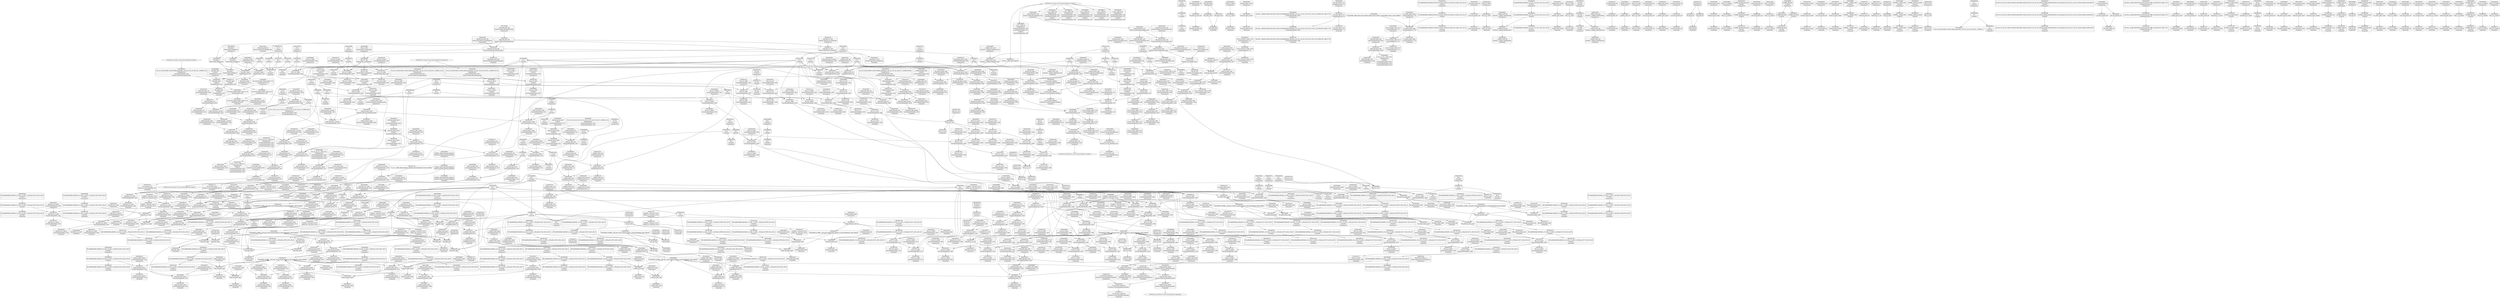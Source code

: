 digraph {
	CE0x53bd520 [shape=record,shape=Mrecord,label="{CE0x53bd520|8:_i8,_32:_%struct.inode*,_%struct.selinux_audit_data*,_128:_i32,_132:_i32,_456:_i8*,_:_SCMRE_32,40_|*MultipleSource*|security/selinux/hooks.c,3424|Function::selinux_file_open&Arg::file::}"]
	CE0x5ba6850 [shape=record,shape=Mrecord,label="{CE0x5ba6850|file_to_av:_tmp12|security/selinux/hooks.c,1904|*SummSink*}"]
	CE0x5ae7b70 [shape=record,shape=Mrecord,label="{CE0x5ae7b70|selinux_file_open:_tmp5|security/selinux/hooks.c,3424}"]
	CE0x5bcb620 [shape=record,shape=Mrecord,label="{CE0x5bcb620|i64_2|*Constant*}"]
	CE0x5b3f7d0 [shape=record,shape=Mrecord,label="{CE0x5b3f7d0|i32_8|*Constant*|*SummSink*}"]
	CE0x5bd14d0 [shape=record,shape=Mrecord,label="{CE0x5bd14d0|avc_has_perm:_tclass|Function::avc_has_perm&Arg::tclass::}"]
	CE0x5acb570 [shape=record,shape=Mrecord,label="{CE0x5acb570|i32_7|*Constant*}"]
	CE0x5b0bb90 [shape=record,shape=Mrecord,label="{CE0x5b0bb90|file_path_has_perm:_bb|*SummSource*}"]
	CE0x5ad80d0 [shape=record,shape=Mrecord,label="{CE0x5ad80d0|file_inode:_entry|*SummSink*}"]
	CE0x5b7db70 [shape=record,shape=Mrecord,label="{CE0x5b7db70|i64_11|*Constant*|*SummSource*}"]
	CE0x5bd4a00 [shape=record,shape=Mrecord,label="{CE0x5bd4a00|cred_sid:_cred|Function::cred_sid&Arg::cred::|*SummSource*}"]
	CE0x5ac9870 [shape=record,shape=Mrecord,label="{CE0x5ac9870|file_to_av:_and|security/selinux/hooks.c,1902|*SummSource*}"]
	CE0x5bc31d0 [shape=record,shape=Mrecord,label="{CE0x5bc31d0|__validate_creds:_call|include/linux/cred.h,173}"]
	CE0x5b7d980 [shape=record,shape=Mrecord,label="{CE0x5b7d980|file_to_av:_tmp29|security/selinux/hooks.c,1914|*SummSource*}"]
	CE0x5b43890 [shape=record,shape=Mrecord,label="{CE0x5b43890|file_to_av:_if.then}"]
	CE0x5bcc780 [shape=record,shape=Mrecord,label="{CE0x5bcc780|i64*_getelementptr_inbounds_(_5_x_i64_,_5_x_i64_*___llvm_gcov_ctr155,_i64_0,_i64_3)|*Constant*}"]
	CE0x5b8b380 [shape=record,shape=Mrecord,label="{CE0x5b8b380|inode_has_perm:_tmp2|*SummSource*}"]
	CE0x5b81660 [shape=record,shape=Mrecord,label="{CE0x5b81660|inode_has_perm:_return|*SummSource*}"]
	CE0x5b3eee0 [shape=record,shape=Mrecord,label="{CE0x5b3eee0|file_path_has_perm:_tmp5|security/selinux/hooks.c,1658|*SummSource*}"]
	CE0x5bdb7c0 [shape=record,shape=Mrecord,label="{CE0x5bdb7c0|cred_sid:_tmp6|security/selinux/hooks.c,197|*SummSink*}"]
	CE0x5bc95e0 [shape=record,shape=Mrecord,label="{CE0x5bc95e0|avc_has_perm:_tsid|Function::avc_has_perm&Arg::tsid::|*SummSource*}"]
	CE0x5abcf10 [shape=record,shape=Mrecord,label="{CE0x5abcf10|selinux_file_open:_tmp1|*SummSource*}"]
	CE0x5b64670 [shape=record,shape=Mrecord,label="{CE0x5b64670|i64*_getelementptr_inbounds_(_15_x_i64_,_15_x_i64_*___llvm_gcov_ctr171,_i64_0,_i64_0)|*Constant*|*SummSink*}"]
	CE0x5b64520 [shape=record,shape=Mrecord,label="{CE0x5b64520|inode_has_perm:_cred|Function::inode_has_perm&Arg::cred::}"]
	CE0x5acc3d0 [shape=record,shape=Mrecord,label="{CE0x5acc3d0|i64*_getelementptr_inbounds_(_2_x_i64_,_2_x_i64_*___llvm_gcov_ctr269,_i64_0,_i64_0)|*Constant*}"]
	CE0x5b39170 [shape=record,shape=Mrecord,label="{CE0x5b39170|open_file_to_av:_tmp7|security/selinux/hooks.c,1929}"]
	CE0x5bcd130 [shape=record,shape=Mrecord,label="{CE0x5bcd130|__validate_creds:_tmp4|include/linux/cred.h,173}"]
	CE0x5bd6120 [shape=record,shape=Mrecord,label="{CE0x5bd6120|i32_512|*Constant*|*SummSource*}"]
	CE0x5b51580 [shape=record,shape=Mrecord,label="{CE0x5b51580|i32_1024|*Constant*|*SummSink*}"]
	CE0x5bbed30 [shape=record,shape=Mrecord,label="{CE0x5bbed30|_call_void___validate_creds(%struct.cred*_%cred,_i8*_getelementptr_inbounds_(_25_x_i8_,_25_x_i8_*_.str3,_i32_0,_i32_0),_i32_1609)_#10,_!dbg_!27719|security/selinux/hooks.c,1609|*SummSource*}"]
	CE0x5b34730 [shape=record,shape=Mrecord,label="{CE0x5b34730|_ret_i32_%tmp4,_!dbg_!27711|security/selinux/avc.c,779|*SummSink*}"]
	CE0x5bd62a0 [shape=record,shape=Mrecord,label="{CE0x5bd62a0|i32_512|*Constant*|*SummSink*}"]
	CE0x5bdaaa0 [shape=record,shape=Mrecord,label="{CE0x5bdaaa0|4:_i32,_:_CRE_16,20_|*MultipleSource*|security/selinux/hooks.c,196|security/selinux/hooks.c,197|*LoadInst*|security/selinux/hooks.c,196}"]
	CE0x5bcb2a0 [shape=record,shape=Mrecord,label="{CE0x5bcb2a0|__validate_creds:_conv|include/linux/cred.h,173|*SummSource*}"]
	CE0x5b8a610 [shape=record,shape=Mrecord,label="{CE0x5b8a610|inode_has_perm:_tmp5|security/selinux/hooks.c,1609|*SummSink*}"]
	CE0x5ac7650 [shape=record,shape=Mrecord,label="{CE0x5ac7650|i32_2|*Constant*}"]
	CE0x5acb290 [shape=record,shape=Mrecord,label="{CE0x5acb290|open_file_to_av:_tmp}"]
	CE0x5b397e0 [shape=record,shape=Mrecord,label="{CE0x5b397e0|open_file_to_av:_tmp8|security/selinux/hooks.c,1929}"]
	CE0x5af7c30 [shape=record,shape=Mrecord,label="{CE0x5af7c30|selinux_file_open:_tmp5|security/selinux/hooks.c,3424|*SummSource*}"]
	CE0x5b41c10 [shape=record,shape=Mrecord,label="{CE0x5b41c10|_call_void_mcount()_#3|*SummSink*}"]
	CE0x5b0c380 [shape=record,shape=Mrecord,label="{CE0x5b0c380|file_to_av:_if.else|*SummSource*}"]
	CE0x5b4e9d0 [shape=record,shape=Mrecord,label="{CE0x5b4e9d0|file_to_av:_tmp11|security/selinux/hooks.c,1904|*SummSink*}"]
	CE0x5bbfdf0 [shape=record,shape=Mrecord,label="{CE0x5bbfdf0|i8*_getelementptr_inbounds_(_25_x_i8_,_25_x_i8_*_.str3,_i32_0,_i32_0)|*Constant*|*SummSink*}"]
	CE0x5b5d6b0 [shape=record,shape=Mrecord,label="{CE0x5b5d6b0|i64_3|*Constant*|*SummSource*}"]
	CE0x5b4e380 [shape=record,shape=Mrecord,label="{CE0x5b4e380|file_to_av:_tmp10|security/selinux/hooks.c,1904|*SummSource*}"]
	CE0x5b7b7b0 [shape=record,shape=Mrecord,label="{CE0x5b7b7b0|file_to_av:_conv9|security/selinux/hooks.c,1906|*SummSource*}"]
	CE0x5b33bc0 [shape=record,shape=Mrecord,label="{CE0x5b33bc0|_ret_i32_%av.0,_!dbg_!27720|security/selinux/hooks.c,1931|*SummSource*}"]
	CE0x5b361c0 [shape=record,shape=Mrecord,label="{CE0x5b361c0|i64_0|*Constant*|*SummSource*}"]
	CE0x5bca7b0 [shape=record,shape=Mrecord,label="{CE0x5bca7b0|__validate_creds:_lnot|include/linux/cred.h,173|*SummSink*}"]
	CE0x5b8c690 [shape=record,shape=Mrecord,label="{CE0x5b8c690|__validate_creds:_call|include/linux/cred.h,173|*SummSink*}"]
	CE0x5b698b0 [shape=record,shape=Mrecord,label="{CE0x5b698b0|file_to_av:_tmp3|security/selinux/hooks.c,1902|*SummSource*}"]
	CE0x5bcd6c0 [shape=record,shape=Mrecord,label="{CE0x5bcd6c0|__validate_creds:_if.then}"]
	CE0x5b6a350 [shape=record,shape=Mrecord,label="{CE0x5b6a350|file_to_av:_tmp4|security/selinux/hooks.c,1902|*SummSink*}"]
	CE0x5bc1090 [shape=record,shape=Mrecord,label="{CE0x5bc1090|inode_has_perm:_return|*SummSink*}"]
	CE0x5b3da60 [shape=record,shape=Mrecord,label="{CE0x5b3da60|COLLAPSED:_GCMRE___llvm_gcov_ctr25231_internal_global_2_x_i64_zeroinitializer:_elem_0:default:}"]
	CE0x5b8e840 [shape=record,shape=Mrecord,label="{CE0x5b8e840|i32_4|*Constant*|*SummSource*}"]
	CE0x5b56380 [shape=record,shape=Mrecord,label="{CE0x5b56380|file_to_av:_tmp29|security/selinux/hooks.c,1914|*SummSink*}"]
	CE0x5b90f10 [shape=record,shape=Mrecord,label="{CE0x5b90f10|i64*_getelementptr_inbounds_(_8_x_i64_,_8_x_i64_*___llvm_gcov_ctr154,_i64_0,_i64_2)|*Constant*|*SummSink*}"]
	CE0x5b91b00 [shape=record,shape=Mrecord,label="{CE0x5b91b00|inode_has_perm:_tmp3|*SummSource*}"]
	CE0x5b46030 [shape=record,shape=Mrecord,label="{CE0x5b46030|open_file_to_av:_tmp1}"]
	CE0x5b45630 [shape=record,shape=Mrecord,label="{CE0x5b45630|file_to_av:_entry}"]
	CE0x5be0940 [shape=record,shape=Mrecord,label="{CE0x5be0940|inode_has_perm:_tmp16|security/selinux/hooks.c,1615|*SummSource*}"]
	CE0x5bd1330 [shape=record,shape=Mrecord,label="{CE0x5bd1330|avc_has_perm:_tsid|Function::avc_has_perm&Arg::tsid::|*SummSink*}"]
	CE0x5b33fa0 [shape=record,shape=Mrecord,label="{CE0x5b33fa0|selinux_file_open:_call3|security/selinux/hooks.c,3443}"]
	CE0x5bd1770 [shape=record,shape=Mrecord,label="{CE0x5bd1770|avc_has_perm:_tclass|Function::avc_has_perm&Arg::tclass::|*SummSink*}"]
	CE0x5acc2d0 [shape=record,shape=Mrecord,label="{CE0x5acc2d0|i32_0|*Constant*}"]
	CE0x5bd1600 [shape=record,shape=Mrecord,label="{CE0x5bd1600|avc_has_perm:_tclass|Function::avc_has_perm&Arg::tclass::|*SummSource*}"]
	CE0x5b51060 [shape=record,shape=Mrecord,label="{CE0x5b51060|file_to_av:_conv12|security/selinux/hooks.c,1908|*SummSink*}"]
	CE0x5bcd380 [shape=record,shape=Mrecord,label="{CE0x5bcd380|inode_has_perm:_tmp20|security/selinux/hooks.c,1618|*SummSource*}"]
	CE0x5b649f0 [shape=record,shape=Mrecord,label="{CE0x5b649f0|inode_has_perm:_cred|Function::inode_has_perm&Arg::cred::|*SummSink*}"]
	CE0x5b22420 [shape=record,shape=Mrecord,label="{CE0x5b22420|file_to_av:_tmp23|security/selinux/hooks.c,1909|*SummSink*}"]
	CE0x5b7de70 [shape=record,shape=Mrecord,label="{CE0x5b7de70|i64_12|*Constant*|*SummSource*}"]
	CE0x5b91600 [shape=record,shape=Mrecord,label="{CE0x5b91600|inode_has_perm:_return}"]
	CE0x5b5cac0 [shape=record,shape=Mrecord,label="{CE0x5b5cac0|GLOBAL:_llvm.expect.i64|*Constant*|*SummSink*}"]
	CE0x5bc68f0 [shape=record,shape=Mrecord,label="{CE0x5bc68f0|inode_has_perm:_tmp7|security/selinux/hooks.c,1611|*SummSource*}"]
	CE0x5b3ccc0 [shape=record,shape=Mrecord,label="{CE0x5b3ccc0|avc_policy_seqno:_tmp2|*SummSource*}"]
	CE0x5ad8440 [shape=record,shape=Mrecord,label="{CE0x5ad8440|file_inode:_f|Function::file_inode&Arg::f::|*SummSource*}"]
	CE0x5b5ce10 [shape=record,shape=Mrecord,label="{CE0x5b5ce10|inode_has_perm:_expval|security/selinux/hooks.c,1611|*SummSource*}"]
	CE0x5b92b70 [shape=record,shape=Mrecord,label="{CE0x5b92b70|i32_1609|*Constant*|*SummSource*}"]
	CE0x5bcbf20 [shape=record,shape=Mrecord,label="{CE0x5bcbf20|__validate_creds:_tobool|include/linux/cred.h,173|*SummSink*}"]
	CE0x5bbd3f0 [shape=record,shape=Mrecord,label="{CE0x5bbd3f0|__validate_creds:_cred|Function::__validate_creds&Arg::cred::}"]
	CE0x5bc72c0 [shape=record,shape=Mrecord,label="{CE0x5bc72c0|inode_has_perm:_tmp8|security/selinux/hooks.c,1611|*SummSource*}"]
	CE0x5b45fc0 [shape=record,shape=Mrecord,label="{CE0x5b45fc0|open_file_to_av:_call|security/selinux/hooks.c,1926}"]
	CE0x5b67cb0 [shape=record,shape=Mrecord,label="{CE0x5b67cb0|file_to_av:_tmp28|security/selinux/hooks.c,1910|*SummSink*}"]
	CE0x5b648e0 [shape=record,shape=Mrecord,label="{CE0x5b648e0|inode_has_perm:_cred|Function::inode_has_perm&Arg::cred::|*SummSource*}"]
	CE0x5ad4490 [shape=record,shape=Mrecord,label="{CE0x5ad4490|open_file_to_av:_conv1|security/selinux/hooks.c,1929}"]
	CE0x5ab5890 [shape=record,shape=Mrecord,label="{CE0x5ab5890|selinux_file_open:_f_security|security/selinux/hooks.c,3424|*SummSource*}"]
	CE0x5bc28c0 [shape=record,shape=Mrecord,label="{CE0x5bc28c0|_ret_void,_!dbg_!27722|include/linux/cred.h,175}"]
	CE0x5b7e750 [shape=record,shape=Mrecord,label="{CE0x5b7e750|i64*_getelementptr_inbounds_(_2_x_i64_,_2_x_i64_*___llvm_gcov_ctr162,_i64_0,_i64_1)|*Constant*}"]
	CE0x5aae1c0 [shape=record,shape=Mrecord,label="{CE0x5aae1c0|selinux_file_open:_bb|*SummSource*}"]
	CE0x5b5e6d0 [shape=record,shape=Mrecord,label="{CE0x5b5e6d0|file_path_has_perm:_path|security/selinux/hooks.c,1658|*SummSource*}"]
	CE0x5b43930 [shape=record,shape=Mrecord,label="{CE0x5b43930|file_to_av:_if.then|*SummSource*}"]
	CE0x5b6ace0 [shape=record,shape=Mrecord,label="{CE0x5b6ace0|file_to_av:_tmp6|security/selinux/hooks.c,1902|*SummSink*}"]
	CE0x5bc7960 [shape=record,shape=Mrecord,label="{CE0x5bc7960|inode_has_perm:_tmp9|security/selinux/hooks.c,1611|*SummSink*}"]
	CE0x5b930f0 [shape=record,shape=Mrecord,label="{CE0x5b930f0|__validate_creds:_bb|*SummSink*}"]
	CE0x5b2f2f0 [shape=record,shape=Mrecord,label="{CE0x5b2f2f0|file_inode:_tmp}"]
	CE0x5b4d070 [shape=record,shape=Mrecord,label="{CE0x5b4d070|file_to_av:_if.end}"]
	CE0x5b7d650 [shape=record,shape=Mrecord,label="{CE0x5b7d650|file_to_av:_tobool17|security/selinux/hooks.c,1910|*SummSource*}"]
	CE0x5ac8ab0 [shape=record,shape=Mrecord,label="{CE0x5ac8ab0|i32_6|*Constant*|*SummSink*}"]
	CE0x5bd7aa0 [shape=record,shape=Mrecord,label="{CE0x5bd7aa0|i32_1|*Constant*}"]
	CE0x5b659a0 [shape=record,shape=Mrecord,label="{CE0x5b659a0|inode_has_perm:_adp|Function::inode_has_perm&Arg::adp::|*SummSink*}"]
	CE0x5b6a0d0 [shape=record,shape=Mrecord,label="{CE0x5b6a0d0|file_to_av:_tmp4|security/selinux/hooks.c,1902}"]
	CE0x5bcb480 [shape=record,shape=Mrecord,label="{CE0x5bcb480|__validate_creds:_expval|include/linux/cred.h,173}"]
	CE0x5b8bdc0 [shape=record,shape=Mrecord,label="{CE0x5b8bdc0|inode_has_perm:_expval|security/selinux/hooks.c,1611}"]
	CE0x5b877f0 [shape=record,shape=Mrecord,label="{CE0x5b877f0|file_to_av:_tmp32|security/selinux/hooks.c,1917}"]
	CE0x5b218f0 [shape=record,shape=Mrecord,label="{CE0x5b218f0|selinux_file_open:_tmp7|security/selinux/hooks.c,3425}"]
	CE0x5bd4d80 [shape=record,shape=Mrecord,label="{CE0x5bd4d80|_ret_i32_%tmp6,_!dbg_!27716|security/selinux/hooks.c,197|*SummSource*}"]
	CE0x5bd9050 [shape=record,shape=Mrecord,label="{CE0x5bd9050|__validate_creds:_tmp8|include/linux/cred.h,175|*SummSink*}"]
	CE0x5ac8e10 [shape=record,shape=Mrecord,label="{CE0x5ac8e10|file_to_av:_tmp9|*LoadInst*|security/selinux/hooks.c,1904|*SummSink*}"]
	CE0x5ac83f0 [shape=record,shape=Mrecord,label="{CE0x5ac83f0|file_to_av:_av.0|*SummSink*}"]
	CE0x5b7b920 [shape=record,shape=Mrecord,label="{CE0x5b7b920|file_to_av:_conv9|security/selinux/hooks.c,1906|*SummSink*}"]
	CE0x5b34560 [shape=record,shape=Mrecord,label="{CE0x5b34560|_ret_i32_%tmp4,_!dbg_!27711|security/selinux/avc.c,779}"]
	CE0x5ac5780 [shape=record,shape=Mrecord,label="{CE0x5ac5780|file_to_av:_conv11|security/selinux/hooks.c,1906|*SummSink*}"]
	CE0x5b55f70 [shape=record,shape=Mrecord,label="{CE0x5b55f70|i64*_getelementptr_inbounds_(_15_x_i64_,_15_x_i64_*___llvm_gcov_ctr171,_i64_0,_i64_13)|*Constant*}"]
	CE0x5bc4450 [shape=record,shape=Mrecord,label="{CE0x5bc4450|COLLAPSED:_GCMRE___llvm_gcov_ctr131_internal_global_2_x_i64_zeroinitializer:_elem_0:default:}"]
	CE0x5bbf860 [shape=record,shape=Mrecord,label="{CE0x5bbf860|__validate_creds:_tmp|*SummSink*}"]
	CE0x5bd2c80 [shape=record,shape=Mrecord,label="{CE0x5bd2c80|i64*_getelementptr_inbounds_(_8_x_i64_,_8_x_i64_*___llvm_gcov_ctr154,_i64_0,_i64_6)|*Constant*|*SummSource*}"]
	CE0x5b4c540 [shape=record,shape=Mrecord,label="{CE0x5b4c540|i64_0|*Constant*}"]
	CE0x5b42990 [shape=record,shape=Mrecord,label="{CE0x5b42990|_call_void_mcount()_#3}"]
	CE0x5bd95b0 [shape=record,shape=Mrecord,label="{CE0x5bd95b0|__validate_creds:_tmp9|include/linux/cred.h,175|*SummSource*}"]
	CE0x5b3a530 [shape=record,shape=Mrecord,label="{CE0x5b3a530|file_inode:_tmp2|*SummSink*}"]
	CE0x5b8ab30 [shape=record,shape=Mrecord,label="{CE0x5b8ab30|__validate_creds:_entry}"]
	CE0x5b3b260 [shape=record,shape=Mrecord,label="{CE0x5b3b260|_call_void_mcount()_#3|*SummSource*}"]
	CE0x5b3df50 [shape=record,shape=Mrecord,label="{CE0x5b3df50|avc_policy_seqno:_tmp|*SummSink*}"]
	CE0x5b57640 [shape=record,shape=Mrecord,label="{CE0x5b57640|i64*_getelementptr_inbounds_(_15_x_i64_,_15_x_i64_*___llvm_gcov_ctr171,_i64_0,_i64_14)|*Constant*}"]
	CE0x5b3a270 [shape=record,shape=Mrecord,label="{CE0x5b3a270|file_inode:_bb|*SummSource*}"]
	CE0x5bd5230 [shape=record,shape=Mrecord,label="{CE0x5bd5230|inode_has_perm:_i_security|security/selinux/hooks.c,1615|*SummSink*}"]
	CE0x5bc9b30 [shape=record,shape=Mrecord,label="{CE0x5bc9b30|avc_has_perm:_tsid|Function::avc_has_perm&Arg::tsid::}"]
	CE0x5be1660 [shape=record,shape=Mrecord,label="{CE0x5be1660|inode_has_perm:_tmp17|security/selinux/hooks.c,1617|*SummSource*}"]
	CE0x5b51810 [shape=record,shape=Mrecord,label="{CE0x5b51810|file_to_av:_and6|security/selinux/hooks.c,1905|*SummSource*}"]
	CE0x5b5d4b0 [shape=record,shape=Mrecord,label="{CE0x5b5d4b0|inode_has_perm:_tobool2|security/selinux/hooks.c,1611|*SummSink*}"]
	CE0x5b3c130 [shape=record,shape=Mrecord,label="{CE0x5b3c130|avc_policy_seqno:_tmp1}"]
	CE0x5ad4920 [shape=record,shape=Mrecord,label="{CE0x5ad4920|open_file_to_av:_av.0|*SummSink*}"]
	CE0x5b6a8c0 [shape=record,shape=Mrecord,label="{CE0x5b6a8c0|file_to_av:_tmp5|security/selinux/hooks.c,1902|*SummSink*}"]
	CE0x5bcaee0 [shape=record,shape=Mrecord,label="{CE0x5bcaee0|__validate_creds:_conv|include/linux/cred.h,173|*SummSink*}"]
	CE0x5b4cad0 [shape=record,shape=Mrecord,label="{CE0x5b4cad0|open_file_to_av:_tmp3|security/selinux/hooks.c,1928|*SummSink*}"]
	CE0x5b2afc0 [shape=record,shape=Mrecord,label="{CE0x5b2afc0|selinux_file_open:_isid|security/selinux/hooks.c,3433}"]
	CE0x5b364e0 [shape=record,shape=Mrecord,label="{CE0x5b364e0|GLOBAL:___llvm_gcov_ctr270|Global_var:__llvm_gcov_ctr270|*SummSource*}"]
	CE0x5b679c0 [shape=record,shape=Mrecord,label="{CE0x5b679c0|file_to_av:_tmp28|security/selinux/hooks.c,1910}"]
	CE0x5b2e990 [shape=record,shape=Mrecord,label="{CE0x5b2e990|i64*_getelementptr_inbounds_(_2_x_i64_,_2_x_i64_*___llvm_gcov_ctr162,_i64_0,_i64_1)|*Constant*|*SummSource*}"]
	CE0x5bd3970 [shape=record,shape=Mrecord,label="{CE0x5bd3970|inode_has_perm:_tmp14|security/selinux/hooks.c,1614|*SummSource*}"]
	CE0x5bc71b0 [shape=record,shape=Mrecord,label="{CE0x5bc71b0|inode_has_perm:_tmp8|security/selinux/hooks.c,1611}"]
	CE0x5b35c40 [shape=record,shape=Mrecord,label="{CE0x5b35c40|selinux_file_open:_tmp7|security/selinux/hooks.c,3425|*SummSink*}"]
	CE0x5ab07e0 [shape=record,shape=Mrecord,label="{CE0x5ab07e0|selinux_file_open:_bb|*SummSink*}"]
	CE0x5bc3870 [shape=record,shape=Mrecord,label="{CE0x5bc3870|_ret_void,_!dbg_!27722|include/linux/cred.h,175|*SummSink*}"]
	CE0x5ab5680 [shape=record,shape=Mrecord,label="{CE0x5ab5680|GLOBAL:___llvm_gcov_ctr270|Global_var:__llvm_gcov_ctr270|*SummSink*}"]
	CE0x5b35420 [shape=record,shape=Mrecord,label="{CE0x5b35420|selinux_file_open:_call2|security/selinux/hooks.c,3443|*SummSource*}"]
	CE0x5b640f0 [shape=record,shape=Mrecord,label="{CE0x5b640f0|inode_has_perm:_entry}"]
	CE0x5b3af10 [shape=record,shape=Mrecord,label="{CE0x5b3af10|file_path_has_perm:_tmp3|*SummSink*}"]
	CE0x5b3ad50 [shape=record,shape=Mrecord,label="{CE0x5b3ad50|file_path_has_perm:_tmp3}"]
	CE0x5b35230 [shape=record,shape=Mrecord,label="{CE0x5b35230|selinux_file_open:_pseqno|security/selinux/hooks.c,3434|*SummSink*}"]
	CE0x5b3d600 [shape=record,shape=Mrecord,label="{CE0x5b3d600|file_to_av:_if.then18|*SummSource*}"]
	CE0x5b6b0f0 [shape=record,shape=Mrecord,label="{CE0x5b6b0f0|i64*_getelementptr_inbounds_(_15_x_i64_,_15_x_i64_*___llvm_gcov_ctr171,_i64_0,_i64_3)|*Constant*|*SummSource*}"]
	CE0x5b216d0 [shape=record,shape=Mrecord,label="{CE0x5b216d0|selinux_file_open:_tmp6|security/selinux/hooks.c,3425|*SummSink*}"]
	CE0x5b2b2a0 [shape=record,shape=Mrecord,label="{CE0x5b2b2a0|GLOBAL:_file_path_has_perm|*Constant*|*SummSink*}"]
	CE0x5bd0800 [shape=record,shape=Mrecord,label="{CE0x5bd0800|i64*_getelementptr_inbounds_(_8_x_i64_,_8_x_i64_*___llvm_gcov_ctr154,_i64_0,_i64_7)|*Constant*|*SummSource*}"]
	CE0x5b3c440 [shape=record,shape=Mrecord,label="{CE0x5b3c440|avc_policy_seqno:_tmp1|*SummSink*}"]
	CE0x5ac7990 [shape=record,shape=Mrecord,label="{CE0x5ac7990|file_to_av:_f_mode|security/selinux/hooks.c,1902}"]
	CE0x5abe1e0 [shape=record,shape=Mrecord,label="{CE0x5abe1e0|selinux_file_open:_bb}"]
	CE0x5b7d210 [shape=record,shape=Mrecord,label="{CE0x5b7d210|file_to_av:_av.2|*SummSink*}"]
	CE0x5ac5910 [shape=record,shape=Mrecord,label="{CE0x5ac5910|i64*_getelementptr_inbounds_(_15_x_i64_,_15_x_i64_*___llvm_gcov_ctr171,_i64_0,_i64_9)|*Constant*}"]
	CE0x5b4e450 [shape=record,shape=Mrecord,label="{CE0x5b4e450|file_to_av:_tmp10|security/selinux/hooks.c,1904|*SummSink*}"]
	CE0x5b38070 [shape=record,shape=Mrecord,label="{CE0x5b38070|file_to_av:_av.1|*SummSource*}"]
	CE0x5b46790 [shape=record,shape=Mrecord,label="{CE0x5b46790|file_to_av:_conv|security/selinux/hooks.c,1903|*SummSink*}"]
	CE0x5b38380 [shape=record,shape=Mrecord,label="{CE0x5b38380|file_to_av:_tmp23|security/selinux/hooks.c,1909}"]
	CE0x5b65e60 [shape=record,shape=Mrecord,label="{CE0x5b65e60|_ret_i32_%retval.0,_!dbg_!27739|security/selinux/hooks.c,1618|*SummSink*}"]
	CE0x5ad1a50 [shape=record,shape=Mrecord,label="{CE0x5ad1a50|selinux_file_open:_f_security|security/selinux/hooks.c,3424}"]
	CE0x5b5d150 [shape=record,shape=Mrecord,label="{CE0x5b5d150|i64_4|*Constant*}"]
	CE0x5b51ac0 [shape=record,shape=Mrecord,label="{CE0x5b51ac0|file_to_av:_tobool7|security/selinux/hooks.c,1905}"]
	CE0x5b0d3a0 [shape=record,shape=Mrecord,label="{CE0x5b0d3a0|file_path_has_perm:_type|security/selinux/hooks.c,1657|*SummSource*}"]
	CE0x5b56710 [shape=record,shape=Mrecord,label="{CE0x5b56710|file_to_av:_tmp30|security/selinux/hooks.c,1914}"]
	CE0x5b8f040 [shape=record,shape=Mrecord,label="{CE0x5b8f040|_call_void_mcount()_#3|*SummSink*}"]
	CE0x5ac4d60 [shape=record,shape=Mrecord,label="{CE0x5ac4d60|file_to_av:_if.end15|*SummSource*}"]
	CE0x5b64e00 [shape=record,shape=Mrecord,label="{CE0x5b64e00|inode_has_perm:_inode|Function::inode_has_perm&Arg::inode::|*SummSource*}"]
	CE0x5b88e80 [shape=record,shape=Mrecord,label="{CE0x5b88e80|inode_has_perm:_lnot1|security/selinux/hooks.c,1611|*SummSource*}"]
	CE0x5bbc470 [shape=record,shape=Mrecord,label="{CE0x5bbc470|COLLAPSED:_GCMRE___llvm_gcov_ctr154_internal_global_8_x_i64_zeroinitializer:_elem_0:default:}"]
	CE0x5ac8020 [shape=record,shape=Mrecord,label="{CE0x5ac8020|i64*_getelementptr_inbounds_(_5_x_i64_,_5_x_i64_*___llvm_gcov_ctr155,_i64_0,_i64_3)|*Constant*|*SummSource*}"]
	CE0x5b8b3f0 [shape=record,shape=Mrecord,label="{CE0x5b8b3f0|inode_has_perm:_tmp2|*SummSink*}"]
	CE0x5b5d7e0 [shape=record,shape=Mrecord,label="{CE0x5b5d7e0|i64_3|*Constant*|*SummSink*}"]
	CE0x5b69060 [shape=record,shape=Mrecord,label="{CE0x5b69060|file_to_av:_tmp7|security/selinux/hooks.c,1903|*SummSource*}"]
	CE0x5ae78e0 [shape=record,shape=Mrecord,label="{CE0x5ae78e0|GLOBAL:_file_inode|*Constant*}"]
	CE0x5aca880 [shape=record,shape=Mrecord,label="{CE0x5aca880|i32_7|*Constant*|*SummSource*}"]
	CE0x5af7fd0 [shape=record,shape=Mrecord,label="{CE0x5af7fd0|selinux_file_open:_call|security/selinux/hooks.c,3425|*SummSink*}"]
	CE0x5b5dc30 [shape=record,shape=Mrecord,label="{CE0x5b5dc30|file_path_has_perm:_u|security/selinux/hooks.c,1658|*SummSink*}"]
	CE0x5b37ae0 [shape=record,shape=Mrecord,label="{CE0x5b37ae0|file_to_av:_conv14|security/selinux/hooks.c,1908}"]
	CE0x5bc1650 [shape=record,shape=Mrecord,label="{CE0x5bc1650|inode_has_perm:_do.end|*SummSource*}"]
	CE0x5ad2ca0 [shape=record,shape=Mrecord,label="{CE0x5ad2ca0|i64*_getelementptr_inbounds_(_2_x_i64_,_2_x_i64_*___llvm_gcov_ctr269,_i64_0,_i64_0)|*Constant*|*SummSink*}"]
	CE0x5bbcb00 [shape=record,shape=Mrecord,label="{CE0x5bbcb00|inode_has_perm:_tmp1}"]
	CE0x5b8af50 [shape=record,shape=Mrecord,label="{CE0x5b8af50|_call_void_mcount()_#3}"]
	CE0x5b3eb60 [shape=record,shape=Mrecord,label="{CE0x5b3eb60|file_path_has_perm:_tmp4|security/selinux/hooks.c,1658|*SummSource*}"]
	CE0x5bcef20 [shape=record,shape=Mrecord,label="{CE0x5bcef20|i64*_getelementptr_inbounds_(_5_x_i64_,_5_x_i64_*___llvm_gcov_ctr155,_i64_0,_i64_4)|*Constant*|*SummSource*}"]
	CE0x5aca920 [shape=record,shape=Mrecord,label="{CE0x5aca920|i32_7|*Constant*|*SummSink*}"]
	CE0x5b81f20 [shape=record,shape=Mrecord,label="{CE0x5b81f20|inode_has_perm:_if.then|*SummSource*}"]
	CE0x5bd31c0 [shape=record,shape=Mrecord,label="{CE0x5bd31c0|inode_has_perm:_tmp13|security/selinux/hooks.c,1614}"]
	CE0x5b883b0 [shape=record,shape=Mrecord,label="{CE0x5b883b0|i64_1|*Constant*}"]
	CE0x5b7f1d0 [shape=record,shape=Mrecord,label="{CE0x5b7f1d0|i64*_getelementptr_inbounds_(_8_x_i64_,_8_x_i64_*___llvm_gcov_ctr154,_i64_0,_i64_0)|*Constant*|*SummSink*}"]
	CE0x5bbeb60 [shape=record,shape=Mrecord,label="{CE0x5bbeb60|GLOBAL:___validate_creds|*Constant*}"]
	CE0x5b7f310 [shape=record,shape=Mrecord,label="{CE0x5b7f310|inode_has_perm:_bb|*SummSource*}"]
	CE0x5bd20a0 [shape=record,shape=Mrecord,label="{CE0x5bd20a0|inode_has_perm:_tmp11|security/selinux/hooks.c,1612|*SummSource*}"]
	CE0x5abce70 [shape=record,shape=Mrecord,label="{CE0x5abce70|selinux_file_open:_tmp1}"]
	CE0x5b39c40 [shape=record,shape=Mrecord,label="{CE0x5b39c40|open_file_to_av:_conv1|security/selinux/hooks.c,1929|*SummSink*}"]
	CE0x5af5720 [shape=record,shape=Mrecord,label="{CE0x5af5720|open_file_to_av:_file|Function::open_file_to_av&Arg::file::}"]
	CE0x5ac4e50 [shape=record,shape=Mrecord,label="{CE0x5ac4e50|file_to_av:_if.end15|*SummSink*}"]
	CE0x5ab3460 [shape=record,shape=Mrecord,label="{CE0x5ab3460|open_file_to_av:_bb|*SummSink*}"]
	CE0x5bc7e00 [shape=record,shape=Mrecord,label="{CE0x5bc7e00|inode_has_perm:_tmp10|security/selinux/hooks.c,1611|*SummSink*}"]
	CE0x5b7b480 [shape=record,shape=Mrecord,label="{CE0x5b7b480|file_to_av:_tmp14|*LoadInst*|security/selinux/hooks.c,1905|*SummSource*}"]
	CE0x5b8d190 [shape=record,shape=Mrecord,label="{CE0x5b8d190|__validate_creds:_tmp}"]
	CE0x5b2bec0 [shape=record,shape=Mrecord,label="{CE0x5b2bec0|file_path_has_perm:_cred|Function::file_path_has_perm&Arg::cred::}"]
	CE0x5bbe070 [shape=record,shape=Mrecord,label="{CE0x5bbe070|cred_sid:_tmp3|*SummSource*}"]
	CE0x5acd640 [shape=record,shape=Mrecord,label="{CE0x5acd640|i64*_getelementptr_inbounds_(_2_x_i64_,_2_x_i64_*___llvm_gcov_ctr269,_i64_0,_i64_1)|*Constant*}"]
	CE0x5b52a00 [shape=record,shape=Mrecord,label="{CE0x5b52a00|file_to_av:_tmp16|security/selinux/hooks.c,1905}"]
	CE0x5b5c400 [shape=record,shape=Mrecord,label="{CE0x5b5c400|file_path_has_perm:_tmp2|*SummSource*}"]
	CE0x5ac6a00 [shape=record,shape=Mrecord,label="{CE0x5ac6a00|file_to_av:_tmp19|security/selinux/hooks.c,1906|*SummSink*}"]
	CE0x5af6310 [shape=record,shape=Mrecord,label="{CE0x5af6310|i32_3|*Constant*}"]
	CE0x5b3edd0 [shape=record,shape=Mrecord,label="{CE0x5b3edd0|file_path_has_perm:_tmp5|security/selinux/hooks.c,1658}"]
	CE0x5bd4680 [shape=record,shape=Mrecord,label="{CE0x5bd4680|cred_sid:_entry}"]
	CE0x5bca130 [shape=record,shape=Mrecord,label="{CE0x5bca130|GLOBAL:___invalid_creds|*Constant*}"]
	CE0x5b69350 [shape=record,shape=Mrecord,label="{CE0x5b69350|cred_sid:_tmp4|*LoadInst*|security/selinux/hooks.c,196}"]
	CE0x5b32590 [shape=record,shape=Mrecord,label="{CE0x5b32590|selinux_file_open:_tmp8|security/selinux/hooks.c,3433}"]
	CE0x5b372d0 [shape=record,shape=Mrecord,label="{CE0x5b372d0|i64_262144|*Constant*|*SummSource*}"]
	CE0x5b90ae0 [shape=record,shape=Mrecord,label="{CE0x5b90ae0|cred_sid:_security|security/selinux/hooks.c,196|*SummSource*}"]
	CE0x5abf120 [shape=record,shape=Mrecord,label="{CE0x5abf120|COLLAPSED:_GCMRE___llvm_gcov_ctr269_internal_global_2_x_i64_zeroinitializer:_elem_0:default:}"]
	CE0x5b666c0 [shape=record,shape=Mrecord,label="{CE0x5b666c0|file_to_av:_f_flags|security/selinux/hooks.c,1905|*SummSink*}"]
	CE0x5b47590 [shape=record,shape=Mrecord,label="{CE0x5b47590|i64*_getelementptr_inbounds_(_5_x_i64_,_5_x_i64_*___llvm_gcov_ctr270,_i64_0,_i64_0)|*Constant*|*SummSink*}"]
	CE0x5b3d040 [shape=record,shape=Mrecord,label="{CE0x5b3d040|COLLAPSED:_GIRE_selinux_xfrm_refcount_global_%struct.atomic_t_zeroinitializer,_align_4:_elem_0:default:}"]
	CE0x5ace210 [shape=record,shape=Mrecord,label="{CE0x5ace210|i32_14|*Constant*|*SummSource*}"]
	CE0x5b3f080 [shape=record,shape=Mrecord,label="{CE0x5b3f080|file_path_has_perm:_tmp5|security/selinux/hooks.c,1658|*SummSink*}"]
	CE0x5b694d0 [shape=record,shape=Mrecord,label="{CE0x5b694d0|cred_sid:_tmp4|*LoadInst*|security/selinux/hooks.c,196|*SummSource*}"]
	CE0x5b4da50 [shape=record,shape=Mrecord,label="{CE0x5b4da50|file_to_av:_tobool4|security/selinux/hooks.c,1904|*SummSink*}"]
	CE0x5b5e3c0 [shape=record,shape=Mrecord,label="{CE0x5b5e3c0|file_path_has_perm:_path|security/selinux/hooks.c,1658|*SummSink*}"]
	CE0x5b8c850 [shape=record,shape=Mrecord,label="{CE0x5b8c850|GLOBAL:_creds_are_invalid|*Constant*|*SummSource*}"]
	CE0x5bda870 [shape=record,shape=Mrecord,label="{CE0x5bda870|4:_i32,_:_CRE_12,16_|*MultipleSource*|security/selinux/hooks.c,196|security/selinux/hooks.c,197|*LoadInst*|security/selinux/hooks.c,196}"]
	CE0x5b49a00 [shape=record,shape=Mrecord,label="{CE0x5b49a00|file_path_has_perm:_ad|security/selinux/hooks.c, 1655|*SummSink*}"]
	CE0x5ac5030 [shape=record,shape=Mrecord,label="{CE0x5ac5030|file_to_av:_bb|*SummSource*}"]
	CE0x5b0d7b0 [shape=record,shape=Mrecord,label="{CE0x5b0d7b0|i8_1|*Constant*|*SummSource*}"]
	CE0x5b66510 [shape=record,shape=Mrecord,label="{CE0x5b66510|i64*_getelementptr_inbounds_(_15_x_i64_,_15_x_i64_*___llvm_gcov_ctr171,_i64_0,_i64_8)|*Constant*|*SummSink*}"]
	CE0x5b3a110 [shape=record,shape=Mrecord,label="{CE0x5b3a110|file_inode:_bb}"]
	CE0x5be2c90 [shape=record,shape=Mrecord,label="{CE0x5be2c90|i32_(i32,_i32,_i16,_i32,_%struct.common_audit_data*)*_bitcast_(i32_(i32,_i32,_i16,_i32,_%struct.common_audit_data.495*)*_avc_has_perm_to_i32_(i32,_i32,_i16,_i32,_%struct.common_audit_data*)*)|*Constant*|*SummSink*}"]
	CE0x5b21ea0 [shape=record,shape=Mrecord,label="{CE0x5b21ea0|_ret_i32_%call1,_!dbg_!27722|security/selinux/hooks.c,1659|*SummSink*}"]
	CE0x5b0d290 [shape=record,shape=Mrecord,label="{CE0x5b0d290|file_path_has_perm:_type|security/selinux/hooks.c,1657}"]
	CE0x5b46fc0 [shape=record,shape=Mrecord,label="{CE0x5b46fc0|file_to_av:_av.0}"]
	CE0x5b4e280 [shape=record,shape=Mrecord,label="{CE0x5b4e280|file_to_av:_tmp10|security/selinux/hooks.c,1904}"]
	CE0x5b80ed0 [shape=record,shape=Mrecord,label="{CE0x5b80ed0|_call_void_mcount()_#3}"]
	CE0x5abf700 [shape=record,shape=Mrecord,label="{CE0x5abf700|i64*_getelementptr_inbounds_(_2_x_i64_,_2_x_i64_*___llvm_gcov_ctr269,_i64_0,_i64_0)|*Constant*|*SummSource*}"]
	CE0x5ac1cc0 [shape=record,shape=Mrecord,label="{CE0x5ac1cc0|i32_1|*Constant*|*SummSink*}"]
	CE0x5bcec40 [shape=record,shape=Mrecord,label="{CE0x5bcec40|_call_void___invalid_creds(%struct.cred*_%cred,_i8*_%file,_i32_%line)_#10,_!dbg_!27721|include/linux/cred.h,174|*SummSink*}"]
	CE0x5b4d7a0 [shape=record,shape=Mrecord,label="{CE0x5b4d7a0|file_to_av:_tobool4|security/selinux/hooks.c,1904}"]
	CE0x5b5df60 [shape=record,shape=Mrecord,label="{CE0x5b5df60|file_path_has_perm:_u|security/selinux/hooks.c,1658|*SummSource*}"]
	CE0x5bd19b0 [shape=record,shape=Mrecord,label="{CE0x5bd19b0|_ret_i32_%retval.0,_!dbg_!27728|security/selinux/avc.c,775}"]
	CE0x5bc77f0 [shape=record,shape=Mrecord,label="{CE0x5bc77f0|inode_has_perm:_tmp9|security/selinux/hooks.c,1611|*SummSource*}"]
	CE0x5bbd330 [shape=record,shape=Mrecord,label="{CE0x5bbd330|i8*_getelementptr_inbounds_(_25_x_i8_,_25_x_i8_*_.str3,_i32_0,_i32_0)|*Constant*}"]
	CE0x5b4a060 [shape=record,shape=Mrecord,label="{CE0x5b4a060|open_file_to_av:_tmp2|security/selinux/hooks.c,1928|*SummSource*}"]
	CE0x5b4e110 [shape=record,shape=Mrecord,label="{CE0x5b4e110|i64_4|*Constant*|*SummSource*}"]
	CE0x5b7c9e0 [shape=record,shape=Mrecord,label="{CE0x5b7c9e0|file_to_av:_tmp8|security/selinux/hooks.c,1903|*SummSource*}"]
	CE0x5bc8820 [shape=record,shape=Mrecord,label="{CE0x5bc8820|i64*_getelementptr_inbounds_(_2_x_i64_,_2_x_i64_*___llvm_gcov_ctr131,_i64_0,_i64_1)|*Constant*|*SummSource*}"]
	CE0x5b3be00 [shape=record,shape=Mrecord,label="{CE0x5b3be00|file_inode:_tmp4|*LoadInst*|include/linux/fs.h,1916}"]
	CE0x5acb980 [shape=record,shape=Mrecord,label="{CE0x5acb980|i64*_getelementptr_inbounds_(_2_x_i64_,_2_x_i64_*___llvm_gcov_ctr269,_i64_0,_i64_1)|*Constant*|*SummSink*}"]
	CE0x5b89da0 [shape=record,shape=Mrecord,label="{CE0x5b89da0|i1_true|*Constant*}"]
	CE0x5b93210 [shape=record,shape=Mrecord,label="{CE0x5b93210|inode_has_perm:_tobool|security/selinux/hooks.c,1611|*SummSource*}"]
	CE0x5bcbbe0 [shape=record,shape=Mrecord,label="{CE0x5bcbbe0|__validate_creds:_tmp2|include/linux/cred.h,173|*SummSource*}"]
	CE0x5b7e670 [shape=record,shape=Mrecord,label="{CE0x5b7e670|file_inode:_tmp1}"]
	CE0x5bbfc30 [shape=record,shape=Mrecord,label="{CE0x5bbfc30|i32_1609|*Constant*}"]
	CE0x5ad1980 [shape=record,shape=Mrecord,label="{CE0x5ad1980|i32_14|*Constant*|*SummSink*}"]
	CE0x5ab5760 [shape=record,shape=Mrecord,label="{CE0x5ab5760|open_file_to_av:_tmp4|security/selinux/hooks.c,1928}"]
	CE0x5b38ea0 [shape=record,shape=Mrecord,label="{CE0x5b38ea0|file_path_has_perm:_bb}"]
	CE0x5b64f70 [shape=record,shape=Mrecord,label="{CE0x5b64f70|inode_has_perm:_inode|Function::inode_has_perm&Arg::inode::|*SummSink*}"]
	CE0x5acb650 [shape=record,shape=Mrecord,label="{CE0x5acb650|file_to_av:_tmp1}"]
	CE0x5abedc0 [shape=record,shape=Mrecord,label="{CE0x5abedc0|i32_0|*Constant*|*SummSink*}"]
	CE0x5b56310 [shape=record,shape=Mrecord,label="{CE0x5b56310|i64*_getelementptr_inbounds_(_15_x_i64_,_15_x_i64_*___llvm_gcov_ctr171,_i64_0,_i64_13)|*Constant*|*SummSink*}"]
	CE0x5b89590 [shape=record,shape=Mrecord,label="{CE0x5b89590|__validate_creds:_tmp6|include/linux/cred.h,174|*SummSource*}"]
	CE0x5b8fc20 [shape=record,shape=Mrecord,label="{CE0x5b8fc20|__validate_creds:_if.end}"]
	CE0x5b69ff0 [shape=record,shape=Mrecord,label="{CE0x5b69ff0|GLOBAL:___llvm_gcov_ctr171|Global_var:__llvm_gcov_ctr171|*SummSink*}"]
	CE0x5b4e860 [shape=record,shape=Mrecord,label="{CE0x5b4e860|file_to_av:_tmp11|security/selinux/hooks.c,1904|*SummSource*}"]
	CE0x5acaa30 [shape=record,shape=Mrecord,label="{CE0x5acaa30|file_to_av:_f_mode|security/selinux/hooks.c,1902|*SummSource*}"]
	CE0x5b33220 [shape=record,shape=Mrecord,label="{CE0x5b33220|i32*_getelementptr_inbounds_(%struct.avc_cache,_%struct.avc_cache*_avc_cache,_i32_0,_i32_4)|*Constant*|*SummSink*}"]
	CE0x5b68ff0 [shape=record,shape=Mrecord,label="{CE0x5b68ff0|file_to_av:_tmp7|security/selinux/hooks.c,1903}"]
	CE0x5b92be0 [shape=record,shape=Mrecord,label="{CE0x5b92be0|i32_1609|*Constant*|*SummSink*}"]
	CE0x5b4dc60 [shape=record,shape=Mrecord,label="{CE0x5b4dc60|i64_5|*Constant*}"]
	CE0x5b8aba0 [shape=record,shape=Mrecord,label="{CE0x5b8aba0|__validate_creds:_entry|*SummSink*}"]
	CE0x5bd32a0 [shape=record,shape=Mrecord,label="{CE0x5bd32a0|inode_has_perm:_tmp13|security/selinux/hooks.c,1614|*SummSink*}"]
	CE0x5ae7650 [shape=record,shape=Mrecord,label="{CE0x5ae7650|selinux_file_open:_tmp5|security/selinux/hooks.c,3424|*SummSink*}"]
	CE0x5b902d0 [shape=record,shape=Mrecord,label="{CE0x5b902d0|_call_void_mcount()_#3}"]
	CE0x5bd5840 [shape=record,shape=Mrecord,label="{CE0x5bd5840|inode_has_perm:_sid3|security/selinux/hooks.c,1617|*SummSink*}"]
	CE0x5be1ff0 [shape=record,shape=Mrecord,label="{CE0x5be1ff0|inode_has_perm:_call4|security/selinux/hooks.c,1617}"]
	CE0x5bc2290 [shape=record,shape=Mrecord,label="{CE0x5bc2290|cred_sid:_tmp1|*SummSource*}"]
	CE0x5bd75f0 [shape=record,shape=Mrecord,label="{CE0x5bd75f0|i64*_getelementptr_inbounds_(_2_x_i64_,_2_x_i64_*___llvm_gcov_ctr131,_i64_0,_i64_0)|*Constant*|*SummSink*}"]
	CE0x5b4a8a0 [shape=record,shape=Mrecord,label="{CE0x5b4a8a0|file_path_has_perm:_tmp|*SummSource*}"]
	CE0x5b4dd90 [shape=record,shape=Mrecord,label="{CE0x5b4dd90|i64_5|*Constant*|*SummSource*}"]
	CE0x5b53a50 [shape=record,shape=Mrecord,label="{CE0x5b53a50|i64*_getelementptr_inbounds_(_15_x_i64_,_15_x_i64_*___llvm_gcov_ctr171,_i64_0,_i64_8)|*Constant*|*SummSource*}"]
	CE0x5bbd650 [shape=record,shape=Mrecord,label="{CE0x5bbd650|COLLAPSED:_GCMRE___llvm_gcov_ctr155_internal_global_5_x_i64_zeroinitializer:_elem_0:default:}"]
	CE0x5b22fd0 [shape=record,shape=Mrecord,label="{CE0x5b22fd0|file_to_av:_av.2}"]
	CE0x5bcf700 [shape=record,shape=Mrecord,label="{CE0x5bcf700|inode_has_perm:_retval.0|*SummSource*}"]
	CE0x5b5def0 [shape=record,shape=Mrecord,label="{CE0x5b5def0|file_path_has_perm:_u|security/selinux/hooks.c,1658}"]
	CE0x5abfbd0 [shape=record,shape=Mrecord,label="{CE0x5abfbd0|_call_void_mcount()_#3|*SummSource*}"]
	CE0x5ac5410 [shape=record,shape=Mrecord,label="{CE0x5ac5410|open_file_to_av:_bb|*SummSource*}"]
	CE0x5bd2320 [shape=record,shape=Mrecord,label="{CE0x5bd2320|inode_has_perm:_tmp12|security/selinux/hooks.c,1612|*SummSink*}"]
	CE0x5b654d0 [shape=record,shape=Mrecord,label="{CE0x5b654d0|inode_has_perm:_perms|Function::inode_has_perm&Arg::perms::|*SummSink*}"]
	CE0x5ac7920 [shape=record,shape=Mrecord,label="{CE0x5ac7920|i32_0|*Constant*}"]
	CE0x5bd3e00 [shape=record,shape=Mrecord,label="{CE0x5bd3e00|inode_has_perm:_call|security/selinux/hooks.c,1614|*SummSource*}"]
	CE0x5bc32a0 [shape=record,shape=Mrecord,label="{CE0x5bc32a0|__validate_creds:_call|include/linux/cred.h,173|*SummSource*}"]
	CE0x5b22300 [shape=record,shape=Mrecord,label="{CE0x5b22300|i64*_getelementptr_inbounds_(_15_x_i64_,_15_x_i64_*___llvm_gcov_ctr171,_i64_0,_i64_10)|*Constant*|*SummSource*}"]
	CE0x5af53c0 [shape=record,shape=Mrecord,label="{CE0x5af53c0|selinux_file_open:_call3|security/selinux/hooks.c,3443|*SummSink*}"]
	CE0x5bcf080 [shape=record,shape=Mrecord,label="{CE0x5bcf080|i64*_getelementptr_inbounds_(_5_x_i64_,_5_x_i64_*___llvm_gcov_ctr155,_i64_0,_i64_4)|*Constant*}"]
	CE0x5b2dc30 [shape=record,shape=Mrecord,label="{CE0x5b2dc30|file_path_has_perm:_tmp}"]
	CE0x5b33140 [shape=record,shape=Mrecord,label="{CE0x5b33140|i32*_getelementptr_inbounds_(%struct.avc_cache,_%struct.avc_cache*_avc_cache,_i32_0,_i32_4)|*Constant*|*SummSource*}"]
	CE0x5bbd080 [shape=record,shape=Mrecord,label="{CE0x5bbd080|_call_void_mcount()_#3|*SummSource*}"]
	CE0x5b41720 [shape=record,shape=Mrecord,label="{CE0x5b41720|avc_policy_seqno:_bb|*SummSink*}"]
	CE0x5b8d680 [shape=record,shape=Mrecord,label="{CE0x5b8d680|inode_has_perm:_tmp6|*LoadInst*|security/selinux/hooks.c,1611|*SummSink*}"]
	CE0x5b2e2f0 [shape=record,shape=Mrecord,label="{CE0x5b2e2f0|i64_1|*Constant*}"]
	CE0x5b42e40 [shape=record,shape=Mrecord,label="{CE0x5b42e40|GLOBAL:_selinux_policycap_openperm|Global_var:selinux_policycap_openperm}"]
	CE0x5af5350 [shape=record,shape=Mrecord,label="{CE0x5af5350|open_file_to_av:_entry|*SummSink*}"]
	CE0x5b3c780 [shape=record,shape=Mrecord,label="{CE0x5b3c780|i64*_getelementptr_inbounds_(_2_x_i64_,_2_x_i64_*___llvm_gcov_ctr25231,_i64_0,_i64_1)|*Constant*|*SummSource*}"]
	CE0x5b42810 [shape=record,shape=Mrecord,label="{CE0x5b42810|file_to_av:_tmp1|*SummSink*}"]
	CE0x5b2a400 [shape=record,shape=Mrecord,label="{CE0x5b2a400|selinux_file_open:_call1|security/selinux/hooks.c,3434|*SummSource*}"]
	"CONST[source:0(mediator),value:2(dynamic)][purpose:{object}]"
	CE0x5b46140 [shape=record,shape=Mrecord,label="{CE0x5b46140|i64*_getelementptr_inbounds_(_2_x_i64_,_2_x_i64_*___llvm_gcov_ctr168,_i64_0,_i64_1)|*Constant*}"]
	CE0x5b52b80 [shape=record,shape=Mrecord,label="{CE0x5b52b80|file_to_av:_tmp16|security/selinux/hooks.c,1905|*SummSource*}"]
	CE0x5b93660 [shape=record,shape=Mrecord,label="{CE0x5b93660|inode_has_perm:_lnot|security/selinux/hooks.c,1611|*SummSink*}"]
	CE0x5b671f0 [shape=record,shape=Mrecord,label="{CE0x5b671f0|file_to_av:_tmp26|security/selinux/hooks.c,1910|*SummSource*}"]
	CE0x5b2e8f0 [shape=record,shape=Mrecord,label="{CE0x5b2e8f0|i64*_getelementptr_inbounds_(_2_x_i64_,_2_x_i64_*___llvm_gcov_ctr162,_i64_0,_i64_1)|*Constant*}"]
	CE0x5b41b00 [shape=record,shape=Mrecord,label="{CE0x5b41b00|_call_void_mcount()_#3|*SummSource*}"]
	CE0x5b22190 [shape=record,shape=Mrecord,label="{CE0x5b22190|i64*_getelementptr_inbounds_(_15_x_i64_,_15_x_i64_*___llvm_gcov_ctr171,_i64_0,_i64_10)|*Constant*}"]
	CE0x5b520b0 [shape=record,shape=Mrecord,label="{CE0x5b520b0|i64_7|*Constant*|*SummSource*}"]
	CE0x5b2a050 [shape=record,shape=Mrecord,label="{CE0x5b2a050|GLOBAL:_avc_policy_seqno|*Constant*}"]
	CE0x5b213f0 [shape=record,shape=Mrecord,label="{CE0x5b213f0|selinux_file_open:_tmp6|security/selinux/hooks.c,3425|*SummSource*}"]
	CE0x5b2cc70 [shape=record,shape=Mrecord,label="{CE0x5b2cc70|file_path_has_perm:_av|Function::file_path_has_perm&Arg::av::|*SummSink*}"]
	CE0x5abef00 [shape=record,shape=Mrecord,label="{CE0x5abef00|selinux_file_open:_tmp|*SummSource*}"]
	CE0x5acf5a0 [shape=record,shape=Mrecord,label="{CE0x5acf5a0|8:_i8,_32:_%struct.inode*,_%struct.selinux_audit_data*,_128:_i32,_132:_i32,_456:_i8*,_:_SCMRE_128,132_|*MultipleSource*|security/selinux/hooks.c,3424|Function::selinux_file_open&Arg::file::}"]
	CE0x5b525a0 [shape=record,shape=Mrecord,label="{CE0x5b525a0|file_to_av:_tmp15|security/selinux/hooks.c,1905}"]
	CE0x5b23a50 [shape=record,shape=Mrecord,label="{CE0x5b23a50|open_file_to_av:_tmp9|security/selinux/hooks.c,1931|*SummSink*}"]
	CE0x5b7bf80 [shape=record,shape=Mrecord,label="{CE0x5b7bf80|file_to_av:_or10|security/selinux/hooks.c,1906}"]
	CE0x5b56260 [shape=record,shape=Mrecord,label="{CE0x5b56260|i64*_getelementptr_inbounds_(_15_x_i64_,_15_x_i64_*___llvm_gcov_ctr171,_i64_0,_i64_13)|*Constant*|*SummSource*}"]
	CE0x5bbe8d0 [shape=record,shape=Mrecord,label="{CE0x5bbe8d0|__validate_creds:_tmp5|include/linux/cred.h,173}"]
	CE0x5b33560 [shape=record,shape=Mrecord,label="{CE0x5b33560|open_file_to_av:_if.end|*SummSink*}"]
	CE0x5bd2b50 [shape=record,shape=Mrecord,label="{CE0x5bd2b50|i64*_getelementptr_inbounds_(_8_x_i64_,_8_x_i64_*___llvm_gcov_ctr154,_i64_0,_i64_6)|*Constant*}"]
	CE0x5b7cce0 [shape=record,shape=Mrecord,label="{CE0x5b7cce0|_call_void___validate_creds(%struct.cred*_%cred,_i8*_getelementptr_inbounds_(_25_x_i8_,_25_x_i8_*_.str3,_i32_0,_i32_0),_i32_1609)_#10,_!dbg_!27719|security/selinux/hooks.c,1609|*SummSink*}"]
	CE0x5b3ed60 [shape=record,shape=Mrecord,label="{CE0x5b3ed60|i32_8|*Constant*}"]
	CE0x5b81e60 [shape=record,shape=Mrecord,label="{CE0x5b81e60|inode_has_perm:_if.then}"]
	CE0x5b33aa0 [shape=record,shape=Mrecord,label="{CE0x5b33aa0|_ret_i32_%av.0,_!dbg_!27720|security/selinux/hooks.c,1931}"]
	CE0x5b809d0 [shape=record,shape=Mrecord,label="{CE0x5b809d0|file_inode:_tmp2}"]
	CE0x5acb5e0 [shape=record,shape=Mrecord,label="{CE0x5acb5e0|i64_1|*Constant*}"]
	CE0x5b563f0 [shape=record,shape=Mrecord,label="{CE0x5b563f0|file_to_av:_tmp30|security/selinux/hooks.c,1914|*SummSink*}"]
	CE0x5b2e770 [shape=record,shape=Mrecord,label="{CE0x5b2e770|file_inode:_tmp1|*SummSink*}"]
	CE0x5b4d170 [shape=record,shape=Mrecord,label="{CE0x5b4d170|file_to_av:_if.end|*SummSource*}"]
	CE0x5b577d0 [shape=record,shape=Mrecord,label="{CE0x5b577d0|i64*_getelementptr_inbounds_(_15_x_i64_,_15_x_i64_*___llvm_gcov_ctr171,_i64_0,_i64_14)|*Constant*|*SummSource*}"]
	CE0x5bd0a30 [shape=record,shape=Mrecord,label="{CE0x5bd0a30|inode_has_perm:_tmp19|security/selinux/hooks.c,1618|*SummSink*}"]
	CE0x5bd7940 [shape=record,shape=Mrecord,label="{CE0x5bd7940|cred_sid:_tmp5|security/selinux/hooks.c,196}"]
	CE0x5b7cfc0 [shape=record,shape=Mrecord,label="{CE0x5b7cfc0|GLOBAL:___validate_creds|*Constant*|*SummSink*}"]
	CE0x5b42b50 [shape=record,shape=Mrecord,label="{CE0x5b42b50|_ret_i32_%av.3,_!dbg_!27739|security/selinux/hooks.c,1917|*SummSource*}"]
	CE0x5b50cc0 [shape=record,shape=Mrecord,label="{CE0x5b50cc0|file_to_av:_tmp23|security/selinux/hooks.c,1909|*SummSource*}"]
	CE0x5bd4990 [shape=record,shape=Mrecord,label="{CE0x5bd4990|cred_sid:_cred|Function::cred_sid&Arg::cred::}"]
	CE0x5b53350 [shape=record,shape=Mrecord,label="{CE0x5b53350|file_to_av:_tmp18|security/selinux/hooks.c,1905}"]
	CE0x5b47160 [shape=record,shape=Mrecord,label="{CE0x5b47160|file_to_av:_f_mode2|security/selinux/hooks.c,1904|*SummSink*}"]
	CE0x5b239e0 [shape=record,shape=Mrecord,label="{CE0x5b239e0|open_file_to_av:_tmp9|security/selinux/hooks.c,1931|*SummSource*}"]
	CE0x5bcc920 [shape=record,shape=Mrecord,label="{CE0x5bcc920|GLOBAL:___llvm_gcov_ctr155|Global_var:__llvm_gcov_ctr155|*SummSink*}"]
	CE0x5b90bb0 [shape=record,shape=Mrecord,label="{CE0x5b90bb0|cred_sid:_security|security/selinux/hooks.c,196|*SummSink*}"]
	CE0x5ba5860 [shape=record,shape=Mrecord,label="{CE0x5ba5860|file_to_av:_tmp13|security/selinux/hooks.c,1904}"]
	CE0x5b92330 [shape=record,shape=Mrecord,label="{CE0x5b92330|inode_has_perm:_tmp4|security/selinux/hooks.c,1609|*SummSink*}"]
	CE0x5bd0f30 [shape=record,shape=Mrecord,label="{CE0x5bd0f30|inode_has_perm:_tmp20|security/selinux/hooks.c,1618}"]
	CE0x5b20a40 [shape=record,shape=Mrecord,label="{CE0x5b20a40|selinux_file_open:_tmp6|security/selinux/hooks.c,3425}"]
	CE0x5bc2220 [shape=record,shape=Mrecord,label="{CE0x5bc2220|cred_sid:_tmp1}"]
	CE0x5bd9440 [shape=record,shape=Mrecord,label="{CE0x5bd9440|__validate_creds:_tmp9|include/linux/cred.h,175}"]
	CE0x5b46c10 [shape=record,shape=Mrecord,label="{CE0x5b46c10|file_to_av:_conv1|security/selinux/hooks.c,1903}"]
	CE0x5be2060 [shape=record,shape=Mrecord,label="{CE0x5be2060|inode_has_perm:_tmp18|security/selinux/hooks.c,1617|*SummSource*}"]
	CE0x5b3f3b0 [shape=record,shape=Mrecord,label="{CE0x5b3f3b0|i64_16|*Constant*|*SummSource*}"]
	CE0x5b3d2a0 [shape=record,shape=Mrecord,label="{CE0x5b3d2a0|avc_policy_seqno:_tmp3|*SummSource*}"]
	CE0x5bc2850 [shape=record,shape=Mrecord,label="{CE0x5bc2850|i32_4|*Constant*}"]
	CE0x5ab4100 [shape=record,shape=Mrecord,label="{CE0x5ab4100|i64_1|*Constant*}"]
	CE0x5b531e0 [shape=record,shape=Mrecord,label="{CE0x5b531e0|file_to_av:_tmp17|security/selinux/hooks.c,1905|*SummSink*}"]
	CE0x5b456c0 [shape=record,shape=Mrecord,label="{CE0x5b456c0|file_to_av:_entry|*SummSource*}"]
	CE0x5b6abb0 [shape=record,shape=Mrecord,label="{CE0x5b6abb0|file_to_av:_tmp6|security/selinux/hooks.c,1902|*SummSource*}"]
	CE0x5b578f0 [shape=record,shape=Mrecord,label="{CE0x5b578f0|file_to_av:_tmp31|security/selinux/hooks.c,1917|*SummSink*}"]
	CE0x5b3ba70 [shape=record,shape=Mrecord,label="{CE0x5b3ba70|i64*_getelementptr_inbounds_(_2_x_i64_,_2_x_i64_*___llvm_gcov_ctr25231,_i64_0,_i64_0)|*Constant*|*SummSink*}"]
	CE0x5ad1840 [shape=record,shape=Mrecord,label="{CE0x5ad1840|_call_void_mcount()_#3|*SummSource*}"]
	CE0x5ac7ac0 [shape=record,shape=Mrecord,label="{CE0x5ac7ac0|i64*_getelementptr_inbounds_(_15_x_i64_,_15_x_i64_*___llvm_gcov_ctr171,_i64_0,_i64_3)|*Constant*|*SummSink*}"]
	CE0x5b2c0a0 [shape=record,shape=Mrecord,label="{CE0x5b2c0a0|file_path_has_perm:_cred|Function::file_path_has_perm&Arg::cred::|*SummSource*}"]
	CE0x5b2b0f0 [shape=record,shape=Mrecord,label="{CE0x5b2b0f0|file_path_has_perm:_entry}"]
	CE0x5b4d330 [shape=record,shape=Mrecord,label="{CE0x5b4d330|file_to_av:_and3|security/selinux/hooks.c,1904}"]
	CE0x5bcb790 [shape=record,shape=Mrecord,label="{CE0x5bcb790|__validate_creds:_expval|include/linux/cred.h,173|*SummSink*}"]
	CE0x5b3e180 [shape=record,shape=Mrecord,label="{CE0x5b3e180|avc_policy_seqno:_tmp3|*SummSink*}"]
	CE0x5b450c0 [shape=record,shape=Mrecord,label="{CE0x5b450c0|_call_void_mcount()_#3|*SummSource*}"]
	CE0x5b35310 [shape=record,shape=Mrecord,label="{CE0x5b35310|selinux_file_open:_call2|security/selinux/hooks.c,3443}"]
	CE0x5bc1890 [shape=record,shape=Mrecord,label="{CE0x5bc1890|inode_has_perm:_if.end}"]
	CE0x5b50ef0 [shape=record,shape=Mrecord,label="{CE0x5b50ef0|file_to_av:_conv12|security/selinux/hooks.c,1908|*SummSource*}"]
	CE0x5b7f4f0 [shape=record,shape=Mrecord,label="{CE0x5b7f4f0|inode_has_perm:_do.body}"]
	CE0x5bc0dd0 [shape=record,shape=Mrecord,label="{CE0x5bc0dd0|__validate_creds:_line|Function::__validate_creds&Arg::line::|*SummSink*}"]
	CE0x5b3aac0 [shape=record,shape=Mrecord,label="{CE0x5b3aac0|file_inode:_tmp3|*SummSource*}"]
	CE0x5bcc120 [shape=record,shape=Mrecord,label="{CE0x5bcc120|GLOBAL:___llvm_gcov_ctr155|Global_var:__llvm_gcov_ctr155}"]
	CE0x5b35a40 [shape=record,shape=Mrecord,label="{CE0x5b35a40|GLOBAL:_open_file_to_av|*Constant*|*SummSource*}"]
	CE0x5b4e0a0 [shape=record,shape=Mrecord,label="{CE0x5b4e0a0|i64_4|*Constant*}"]
	CE0x5b524a0 [shape=record,shape=Mrecord,label="{CE0x5b524a0|i64_6|*Constant*|*SummSink*}"]
	CE0x5b36680 [shape=record,shape=Mrecord,label="{CE0x5b36680|open_file_to_av:_tmp6|security/selinux/hooks.c,1928|*SummSource*}"]
	CE0x5ab3900 [shape=record,shape=Mrecord,label="{CE0x5ab3900|file_to_av:_tmp|*SummSink*}"]
	CE0x5b88420 [shape=record,shape=Mrecord,label="{CE0x5b88420|file_inode:_bb}"]
	CE0x5bc8120 [shape=record,shape=Mrecord,label="{CE0x5bc8120|i64*_getelementptr_inbounds_(_8_x_i64_,_8_x_i64_*___llvm_gcov_ctr154,_i64_0,_i64_5)|*Constant*}"]
	CE0x5bc7c90 [shape=record,shape=Mrecord,label="{CE0x5bc7c90|inode_has_perm:_tmp10|security/selinux/hooks.c,1611|*SummSource*}"]
	CE0x5be11d0 [shape=record,shape=Mrecord,label="{CE0x5be11d0|inode_has_perm:_sid3|security/selinux/hooks.c,1617|*SummSource*}"]
	CE0x5b8e020 [shape=record,shape=Mrecord,label="{CE0x5b8e020|__validate_creds:_file|Function::__validate_creds&Arg::file::}"]
	CE0x5b6aa30 [shape=record,shape=Mrecord,label="{CE0x5b6aa30|file_to_av:_tmp6|security/selinux/hooks.c,1902}"]
	CE0x5b5e560 [shape=record,shape=Mrecord,label="{CE0x5b5e560|file_path_has_perm:_path|security/selinux/hooks.c,1658}"]
	CE0x5b22490 [shape=record,shape=Mrecord,label="{CE0x5b22490|file_to_av:_tmp24|security/selinux/hooks.c,1909|*SummSink*}"]
	CE0x5b50c50 [shape=record,shape=Mrecord,label="{CE0x5b50c50|file_to_av:_tmp22|security/selinux/hooks.c,1908|*SummSource*}"]
	CE0x75ca050 [shape=record,shape=Mrecord,label="{CE0x75ca050|selinux_file_open:_file|Function::selinux_file_open&Arg::file::|*SummSink*}"]
	CE0x5bc1760 [shape=record,shape=Mrecord,label="{CE0x5bc1760|inode_has_perm:_do.end|*SummSink*}"]
	CE0x5ad4600 [shape=record,shape=Mrecord,label="{CE0x5ad4600|open_file_to_av:_conv1|security/selinux/hooks.c,1929|*SummSource*}"]
	CE0x5af83f0 [shape=record,shape=Mrecord,label="{CE0x5af83f0|_ret_%struct.inode*_%tmp4,_!dbg_!27713|include/linux/fs.h,1916|*SummSource*}"]
	CE0x5b33d30 [shape=record,shape=Mrecord,label="{CE0x5b33d30|_ret_i32_%av.0,_!dbg_!27720|security/selinux/hooks.c,1931|*SummSink*}"]
	CE0x5b36470 [shape=record,shape=Mrecord,label="{CE0x5b36470|GLOBAL:___llvm_gcov_ctr270|Global_var:__llvm_gcov_ctr270}"]
	CE0x5b57000 [shape=record,shape=Mrecord,label="{CE0x5b57000|file_to_av:_av.3|*SummSource*}"]
	CE0x5b81d80 [shape=record,shape=Mrecord,label="{CE0x5b81d80|inode_has_perm:_do.body|*SummSink*}"]
	CE0x5bd2110 [shape=record,shape=Mrecord,label="{CE0x5bd2110|inode_has_perm:_tmp11|security/selinux/hooks.c,1612|*SummSink*}"]
	"CONST[source:0(mediator),value:2(dynamic)][purpose:{subject}]"
	CE0x5ad4390 [shape=record,shape=Mrecord,label="{CE0x5ad4390|_ret_i32_%call3,_!dbg_!27727|security/selinux/hooks.c,3443|*SummSink*}"]
	CE0x5ac5d20 [shape=record,shape=Mrecord,label="{CE0x5ac5d20|file_to_av:_tmp21|security/selinux/hooks.c,1908}"]
	CE0x5b231a0 [shape=record,shape=Mrecord,label="{CE0x5b231a0|open_file_to_av:_or|security/selinux/hooks.c,1929|*SummSink*}"]
	CE0x5b4d4a0 [shape=record,shape=Mrecord,label="{CE0x5b4d4a0|file_to_av:_and3|security/selinux/hooks.c,1904|*SummSource*}"]
	CE0x5bd43d0 [shape=record,shape=Mrecord,label="{CE0x5bd43d0|GLOBAL:_cred_sid|*Constant*|*SummSource*}"]
	CE0x5b8d550 [shape=record,shape=Mrecord,label="{CE0x5b8d550|inode_has_perm:_tmp6|*LoadInst*|security/selinux/hooks.c,1611|*SummSource*}"]
	CE0x5b49cf0 [shape=record,shape=Mrecord,label="{CE0x5b49cf0|file_path_has_perm:_ad|security/selinux/hooks.c, 1655|*SummSource*}"]
	CE0x5ac8720 [shape=record,shape=Mrecord,label="{CE0x5ac8720|file_to_av:_f_mode2|security/selinux/hooks.c,1904|*SummSource*}"]
	CE0x5bd98a0 [shape=record,shape=Mrecord,label="{CE0x5bd98a0|cred_sid:_bb|*SummSource*}"]
	CE0x5bd6680 [shape=record,shape=Mrecord,label="{CE0x5bd6680|i64*_getelementptr_inbounds_(_5_x_i64_,_5_x_i64_*___llvm_gcov_ctr155,_i64_0,_i64_4)|*Constant*|*SummSink*}"]
	CE0x5ab4090 [shape=record,shape=Mrecord,label="{CE0x5ab4090|i64_1|*Constant*|*SummSource*}"]
	CE0x5ab5960 [shape=record,shape=Mrecord,label="{CE0x5ab5960|selinux_file_open:_f_security|security/selinux/hooks.c,3424|*SummSink*}"]
	CE0x5b636b0 [shape=record,shape=Mrecord,label="{CE0x5b636b0|file_inode:_entry}"]
	CE0x5ac7b30 [shape=record,shape=Mrecord,label="{CE0x5ac7b30|file_to_av:_f_mode|security/selinux/hooks.c,1902|*SummSink*}"]
	CE0x5bd81c0 [shape=record,shape=Mrecord,label="{CE0x5bd81c0|cred_sid:_sid|security/selinux/hooks.c,197|*SummSink*}"]
	CE0x5b4d230 [shape=record,shape=Mrecord,label="{CE0x5b4d230|file_to_av:_if.end|*SummSink*}"]
	CE0x5b38a00 [shape=record,shape=Mrecord,label="{CE0x5b38a00|open_file_to_av:_tmp10|security/selinux/hooks.c,1931}"]
	CE0x5b534d0 [shape=record,shape=Mrecord,label="{CE0x5b534d0|file_to_av:_tmp18|security/selinux/hooks.c,1905|*SummSource*}"]
	CE0x5bca920 [shape=record,shape=Mrecord,label="{CE0x5bca920|__validate_creds:_lnot1|include/linux/cred.h,173|*SummSource*}"]
	CE0x5bc21b0 [shape=record,shape=Mrecord,label="{CE0x5bc21b0|i64*_getelementptr_inbounds_(_2_x_i64_,_2_x_i64_*___llvm_gcov_ctr131,_i64_0,_i64_1)|*Constant*|*SummSink*}"]
	CE0x5af80d0 [shape=record,shape=Mrecord,label="{CE0x5af80d0|GLOBAL:_file_inode|*Constant*|*SummSource*}"]
	CE0x5b28fd0 [shape=record,shape=Mrecord,label="{CE0x5b28fd0|selinux_file_open:_isid|security/selinux/hooks.c,3433|*SummSource*}"]
	CE0x5aae4a0 [shape=record,shape=Mrecord,label="{CE0x5aae4a0|8:_i8,_32:_%struct.inode*,_%struct.selinux_audit_data*,_128:_i32,_132:_i32,_456:_i8*,_:_SCMRE_0,1_}"]
	CE0x5b2cac0 [shape=record,shape=Mrecord,label="{CE0x5b2cac0|file_path_has_perm:_av|Function::file_path_has_perm&Arg::av::|*SummSource*}"]
	CE0x5b89a30 [shape=record,shape=Mrecord,label="{CE0x5b89a30|inode_has_perm:_and|security/selinux/hooks.c,1611}"]
	CE0x5bd8e60 [shape=record,shape=Mrecord,label="{CE0x5bd8e60|__validate_creds:_tmp8|include/linux/cred.h,175|*SummSource*}"]
	CE0x5b49630 [shape=record,shape=Mrecord,label="{CE0x5b49630|file_to_av:_file|Function::file_to_av&Arg::file::}"]
	CE0x5ac9090 [shape=record,shape=Mrecord,label="{CE0x5ac9090|i32_6|*Constant*}"]
	CE0x5b7c460 [shape=record,shape=Mrecord,label="{CE0x5b7c460|file_to_av:_conv11|security/selinux/hooks.c,1906|*SummSource*}"]
	CE0x5bc2e30 [shape=record,shape=Mrecord,label="{CE0x5bc2e30|i32_4|*Constant*|*SummSink*}"]
	CE0x5af5e50 [shape=record,shape=Mrecord,label="{CE0x5af5e50|selinux_file_open:_i_security|security/selinux/hooks.c,3425}"]
	CE0x5b7dce0 [shape=record,shape=Mrecord,label="{CE0x5b7dce0|i64_11|*Constant*|*SummSink*}"]
	CE0x5b8adb0 [shape=record,shape=Mrecord,label="{CE0x5b8adb0|__validate_creds:_tmp1|*SummSink*}"]
	CE0x5b2c7a0 [shape=record,shape=Mrecord,label="{CE0x5b2c7a0|file_path_has_perm:_file|Function::file_path_has_perm&Arg::file::|*SummSink*}"]
	CE0x5b41dd0 [shape=record,shape=Mrecord,label="{CE0x5b41dd0|COLLAPSED:_GCMRE___llvm_gcov_ctr171_internal_global_15_x_i64_zeroinitializer:_elem_0:default:}"]
	CE0x5bbc400 [shape=record,shape=Mrecord,label="{CE0x5bbc400|inode_has_perm:_tmp}"]
	CE0x5b2c280 [shape=record,shape=Mrecord,label="{CE0x5b2c280|file_path_has_perm:_cred|Function::file_path_has_perm&Arg::cred::|*SummSink*}"]
	CE0x5b513c0 [shape=record,shape=Mrecord,label="{CE0x5b513c0|i32_1024|*Constant*|*SummSource*}"]
	CE0x5b352a0 [shape=record,shape=Mrecord,label="{CE0x5b352a0|open_file_to_av:_entry}"]
	CE0x5adaaf0 [shape=record,shape=Mrecord,label="{CE0x5adaaf0|0:_i32,_4:_i32,_8:_i16,_12:_i32,_16:_i32,_20:_i32,_24:_i32,_56:_i8*,_:_SCMRE_56,64_|*MultipleSource*|security/selinux/hooks.c,3425|security/selinux/hooks.c,3425}"]
	CE0x5b425f0 [shape=record,shape=Mrecord,label="{CE0x5b425f0|file_to_av:_tmp1|*SummSource*}"]
	CE0x5bca2b0 [shape=record,shape=Mrecord,label="{CE0x5bca2b0|__validate_creds:_tmp7|include/linux/cred.h,174}"]
	CE0x5b8d8c0 [shape=record,shape=Mrecord,label="{CE0x5b8d8c0|__validate_creds:_tmp5|include/linux/cred.h,173|*SummSource*}"]
	CE0x5b518d0 [shape=record,shape=Mrecord,label="{CE0x5b518d0|file_to_av:_and6|security/selinux/hooks.c,1905|*SummSink*}"]
	CE0x5b42fe0 [shape=record,shape=Mrecord,label="{CE0x5b42fe0|file_path_has_perm:_tmp1|*SummSink*}"]
	CE0x5b34d20 [shape=record,shape=Mrecord,label="{CE0x5b34d20|GLOBAL:_open_file_to_av|*Constant*}"]
	CE0x5b3f670 [shape=record,shape=Mrecord,label="{CE0x5b3f670|GLOBAL:_file_inode|*Constant*}"]
	CE0x5bc0300 [shape=record,shape=Mrecord,label="{CE0x5bc0300|inode_has_perm:_if.end|*SummSource*}"]
	CE0x5bd0060 [shape=record,shape=Mrecord,label="{CE0x5bd0060|avc_has_perm:_auditdata|Function::avc_has_perm&Arg::auditdata::|*SummSource*}"]
	CE0x5b538d0 [shape=record,shape=Mrecord,label="{CE0x5b538d0|i64*_getelementptr_inbounds_(_15_x_i64_,_15_x_i64_*___llvm_gcov_ctr171,_i64_0,_i64_8)|*Constant*}"]
	CE0x5be0ac0 [shape=record,shape=Mrecord,label="{CE0x5be0ac0|inode_has_perm:_tmp16|security/selinux/hooks.c,1615|*SummSink*}"]
	CE0x5be2790 [shape=record,shape=Mrecord,label="{CE0x5be2790|inode_has_perm:_call4|security/selinux/hooks.c,1617|*SummSink*}"]
	CE0x5b232c0 [shape=record,shape=Mrecord,label="{CE0x5b232c0|open_file_to_av:_av.0}"]
	CE0x5bbef40 [shape=record,shape=Mrecord,label="{CE0x5bbef40|cred_sid:_tmp2|*SummSource*}"]
	CE0x5b2ae30 [shape=record,shape=Mrecord,label="{CE0x5b2ae30|selinux_file_open:_isid|security/selinux/hooks.c,3433|*SummSink*}"]
	CE0x5bc44c0 [shape=record,shape=Mrecord,label="{CE0x5bc44c0|cred_sid:_tmp|*SummSource*}"]
	CE0x5b43240 [shape=record,shape=Mrecord,label="{CE0x5b43240|i32_1|*Constant*}"]
	CE0x5b32d70 [shape=record,shape=Mrecord,label="{CE0x5b32d70|i32*_getelementptr_inbounds_(%struct.avc_cache,_%struct.avc_cache*_avc_cache,_i32_0,_i32_4)|*Constant*}"]
	CE0x5b8f550 [shape=record,shape=Mrecord,label="{CE0x5b8f550|i32_22|*Constant*|*SummSink*}"]
	CE0x5b45750 [shape=record,shape=Mrecord,label="{CE0x5b45750|file_to_av:_entry|*SummSink*}"]
	CE0x5b8b120 [shape=record,shape=Mrecord,label="{CE0x5b8b120|_call_void_mcount()_#3|*SummSink*}"]
	CE0x5b51f80 [shape=record,shape=Mrecord,label="{CE0x5b51f80|i64_7|*Constant*}"]
	CE0x5b8d240 [shape=record,shape=Mrecord,label="{CE0x5b8d240|inode_has_perm:_i_flags|security/selinux/hooks.c,1611|*SummSource*}"]
	CE0x5b64080 [shape=record,shape=Mrecord,label="{CE0x5b64080|GLOBAL:_inode_has_perm|*Constant*|*SummSink*}"]
	CE0x5ba66e0 [shape=record,shape=Mrecord,label="{CE0x5ba66e0|file_to_av:_tmp12|security/selinux/hooks.c,1904|*SummSource*}"]
	CE0x5b88ff0 [shape=record,shape=Mrecord,label="{CE0x5b88ff0|inode_has_perm:_lnot1|security/selinux/hooks.c,1611|*SummSink*}"]
	CE0x5be1530 [shape=record,shape=Mrecord,label="{CE0x5be1530|inode_has_perm:_tmp17|security/selinux/hooks.c,1617}"]
	CE0x5b4b320 [shape=record,shape=Mrecord,label="{CE0x5b4b320|open_file_to_av:_tmp2|security/selinux/hooks.c,1928|*SummSink*}"]
	CE0x5b517a0 [shape=record,shape=Mrecord,label="{CE0x5b517a0|file_to_av:_and6|security/selinux/hooks.c,1905}"]
	CE0x5b526a0 [shape=record,shape=Mrecord,label="{CE0x5b526a0|file_to_av:_tmp15|security/selinux/hooks.c,1905|*SummSource*}"]
	CE0x5ab3690 [shape=record,shape=Mrecord,label="{CE0x5ab3690|i64*_getelementptr_inbounds_(_5_x_i64_,_5_x_i64_*___llvm_gcov_ctr270,_i64_0,_i64_0)|*Constant*|*SummSource*}"]
	CE0x5b8a9a0 [shape=record,shape=Mrecord,label="{CE0x5b8a9a0|__validate_creds:_entry|*SummSource*}"]
	CE0x5af5cb0 [shape=record,shape=Mrecord,label="{CE0x5af5cb0|i32_10|*Constant*|*SummSink*}"]
	CE0x5ac9d40 [shape=record,shape=Mrecord,label="{CE0x5ac9d40|file_to_av:_tobool|security/selinux/hooks.c,1902|*SummSource*}"]
	CE0x5b89f20 [shape=record,shape=Mrecord,label="{CE0x5b89f20|inode_has_perm:_tobool|security/selinux/hooks.c,1611}"]
	CE0x5b2a9a0 [shape=record,shape=Mrecord,label="{CE0x5b2a9a0|avc_policy_seqno:_entry|*SummSource*}"]
	CE0x5b4d660 [shape=record,shape=Mrecord,label="{CE0x5b4d660|file_to_av:_and3|security/selinux/hooks.c,1904|*SummSink*}"]
	CE0x5b643a0 [shape=record,shape=Mrecord,label="{CE0x5b643a0|inode_has_perm:_entry|*SummSource*}"]
	CE0x5b523c0 [shape=record,shape=Mrecord,label="{CE0x5b523c0|i64_6|*Constant*}"]
	CE0x5b81cb0 [shape=record,shape=Mrecord,label="{CE0x5b81cb0|inode_has_perm:_do.body|*SummSource*}"]
	CE0x5bc9990 [shape=record,shape=Mrecord,label="{CE0x5bc9990|avc_has_perm:_ssid|Function::avc_has_perm&Arg::ssid::|*SummSink*}"]
	CE0x5b2e210 [shape=record,shape=Mrecord,label="{CE0x5b2e210|file_inode:_tmp|*SummSink*}"]
	CE0x5ad2b40 [shape=record,shape=Mrecord,label="{CE0x5ad2b40|selinux_file_open:_tmp2|*SummSink*}"]
	CE0x5b22ca0 [shape=record,shape=Mrecord,label="{CE0x5b22ca0|file_to_av:_tmp24|security/selinux/hooks.c,1909|*SummSource*}"]
	CE0x5b5e430 [shape=record,shape=Mrecord,label="{CE0x5b5e430|file_path_has_perm:_f_path|security/selinux/hooks.c,1658}"]
	CE0x5ad82b0 [shape=record,shape=Mrecord,label="{CE0x5ad82b0|file_inode:_f|Function::file_inode&Arg::f::}"]
	CE0x5b5baf0 [shape=record,shape=Mrecord,label="{CE0x5b5baf0|open_file_to_av:_or|security/selinux/hooks.c,1929|*SummSource*}"]
	CE0x5b46d40 [shape=record,shape=Mrecord,label="{CE0x5b46d40|file_to_av:_or|security/selinux/hooks.c,1903|*SummSource*}"]
	CE0x5b4c700 [shape=record,shape=Mrecord,label="{CE0x5b4c700|open_file_to_av:_tmp4|security/selinux/hooks.c,1928|*SummSource*}"]
	CE0x5b8d7f0 [shape=record,shape=Mrecord,label="{CE0x5b8d7f0|inode_has_perm:_tobool|security/selinux/hooks.c,1611|*SummSink*}"]
	CE0x5b7c8b0 [shape=record,shape=Mrecord,label="{CE0x5b7c8b0|file_to_av:_tmp8|security/selinux/hooks.c,1903}"]
	CE0x5ac4960 [shape=record,shape=Mrecord,label="{CE0x5ac4960|i64*_getelementptr_inbounds_(_2_x_i64_,_2_x_i64_*___llvm_gcov_ctr25231,_i64_0,_i64_0)|*Constant*}"]
	CE0x5b2c5f0 [shape=record,shape=Mrecord,label="{CE0x5b2c5f0|file_path_has_perm:_file|Function::file_path_has_perm&Arg::file::|*SummSource*}"]
	CE0x5bc7b60 [shape=record,shape=Mrecord,label="{CE0x5bc7b60|inode_has_perm:_tmp10|security/selinux/hooks.c,1611}"]
	CE0x5b35eb0 [shape=record,shape=Mrecord,label="{CE0x5b35eb0|i32_3|*Constant*|*SummSink*}"]
	CE0x5b6a1e0 [shape=record,shape=Mrecord,label="{CE0x5b6a1e0|file_to_av:_tmp4|security/selinux/hooks.c,1902|*SummSource*}"]
	CE0x5b51c40 [shape=record,shape=Mrecord,label="{CE0x5b51c40|file_to_av:_tobool7|security/selinux/hooks.c,1905|*SummSource*}"]
	CE0x5b7f3d0 [shape=record,shape=Mrecord,label="{CE0x5b7f3d0|inode_has_perm:_bb|*SummSink*}"]
	CE0x5bbfca0 [shape=record,shape=Mrecord,label="{CE0x5bbfca0|i8*_getelementptr_inbounds_(_25_x_i8_,_25_x_i8_*_.str3,_i32_0,_i32_0)|*Constant*|*SummSource*}"]
	CE0x5be1050 [shape=record,shape=Mrecord,label="{CE0x5be1050|inode_has_perm:_sid3|security/selinux/hooks.c,1617}"]
	CE0x5b669c0 [shape=record,shape=Mrecord,label="{CE0x5b669c0|file_to_av:_tmp14|*LoadInst*|security/selinux/hooks.c,1905}"]
	CE0x5b39950 [shape=record,shape=Mrecord,label="{CE0x5b39950|open_file_to_av:_tmp8|security/selinux/hooks.c,1929|*SummSource*}"]
	CE0x5b39f50 [shape=record,shape=Mrecord,label="{CE0x5b39f50|open_file_to_av:_conv|security/selinux/hooks.c,1929|*SummSink*}"]
	CE0x5b5c470 [shape=record,shape=Mrecord,label="{CE0x5b5c470|file_path_has_perm:_tmp2|*SummSink*}"]
	CE0x5b3ae50 [shape=record,shape=Mrecord,label="{CE0x5b3ae50|file_path_has_perm:_tmp3|*SummSource*}"]
	CE0x5af6ef0 [shape=record,shape=Mrecord,label="{CE0x5af6ef0|0:_i32,_4:_i32,_8:_i16,_12:_i32,_16:_i32,_20:_i32,_24:_i32,_56:_i8*,_:_SCMRE_12,16_|*MultipleSource*|security/selinux/hooks.c,3425|security/selinux/hooks.c,3425}"]
	CE0x5bd7c70 [shape=record,shape=Mrecord,label="{CE0x5bd7c70|cred_sid:_tmp5|security/selinux/hooks.c,196|*SummSource*}"]
	CE0x5ac9200 [shape=record,shape=Mrecord,label="{CE0x5ac9200|i32_6|*Constant*|*SummSource*}"]
	CE0x5bd4ad0 [shape=record,shape=Mrecord,label="{CE0x5bd4ad0|cred_sid:_cred|Function::cred_sid&Arg::cred::|*SummSink*}"]
	CE0x5ac3be0 [shape=record,shape=Mrecord,label="{CE0x5ac3be0|selinux_file_open:_tmp8|security/selinux/hooks.c,3433|*SummSink*}"]
	CE0x5b415b0 [shape=record,shape=Mrecord,label="{CE0x5b415b0|avc_policy_seqno:_bb|*SummSource*}"]
	CE0x5bcf560 [shape=record,shape=Mrecord,label="{CE0x5bcf560|inode_has_perm:_tmp19|security/selinux/hooks.c,1618|*SummSource*}"]
	CE0x5ad18e0 [shape=record,shape=Mrecord,label="{CE0x5ad18e0|_call_void_mcount()_#3|*SummSink*}"]
	CE0x5bd4eb0 [shape=record,shape=Mrecord,label="{CE0x5bd4eb0|_ret_i32_%tmp6,_!dbg_!27716|security/selinux/hooks.c,197|*SummSink*}"]
	CE0x5bc98d0 [shape=record,shape=Mrecord,label="{CE0x5bc98d0|avc_has_perm:_ssid|Function::avc_has_perm&Arg::ssid::|*SummSource*}"]
	CE0x5bd11c0 [shape=record,shape=Mrecord,label="{CE0x5bd11c0|avc_has_perm:_requested|Function::avc_has_perm&Arg::requested::|*SummSink*}"]
	CE0x5b36550 [shape=record,shape=Mrecord,label="{CE0x5b36550|open_file_to_av:_tmp6|security/selinux/hooks.c,1928}"]
	CE0x5b8ca20 [shape=record,shape=Mrecord,label="{CE0x5b8ca20|i64*_getelementptr_inbounds_(_8_x_i64_,_8_x_i64_*___llvm_gcov_ctr154,_i64_0,_i64_1)|*Constant*}"]
	CE0x5b89820 [shape=record,shape=Mrecord,label="{CE0x5b89820|__validate_creds:_tmp6|include/linux/cred.h,174|*SummSink*}"]
	CE0x5b69610 [shape=record,shape=Mrecord,label="{CE0x5b69610|i64_2|*Constant*}"]
	CE0x5b36be0 [shape=record,shape=Mrecord,label="{CE0x5b36be0|i64*_getelementptr_inbounds_(_5_x_i64_,_5_x_i64_*___llvm_gcov_ctr270,_i64_0,_i64_3)|*Constant*|*SummSource*}"]
	CE0x5b47030 [shape=record,shape=Mrecord,label="{CE0x5b47030|file_to_av:_conv1|security/selinux/hooks.c,1903|*SummSink*}"]
	"CONST[source:0(mediator),value:0(static)][purpose:{operation}]"
	CE0x5b41190 [shape=record,shape=Mrecord,label="{CE0x5b41190|0:_i32,_:_GCRE_selinux_policycap_openperm_external_global_i32:_elem_0:default:}"]
	CE0x5b0c280 [shape=record,shape=Mrecord,label="{CE0x5b0c280|file_to_av:_if.else}"]
	CE0x5bd01e0 [shape=record,shape=Mrecord,label="{CE0x5bd01e0|avc_has_perm:_auditdata|Function::avc_has_perm&Arg::auditdata::|*SummSink*}"]
	CE0x5ac95d0 [shape=record,shape=Mrecord,label="{CE0x5ac95d0|i32_1|*Constant*}"]
	CE0x5b52770 [shape=record,shape=Mrecord,label="{CE0x5b52770|file_to_av:_tmp15|security/selinux/hooks.c,1905|*SummSink*}"]
	CE0x5b2a240 [shape=record,shape=Mrecord,label="{CE0x5b2a240|selinux_file_open:_call1|security/selinux/hooks.c,3434}"]
	CE0x5bd65b0 [shape=record,shape=Mrecord,label="{CE0x5bd65b0|__validate_creds:_tmp4|include/linux/cred.h,173|*SummSink*}"]
	CE0x5bc6e70 [shape=record,shape=Mrecord,label="{CE0x5bc6e70|GLOBAL:___llvm_gcov_ctr154|Global_var:__llvm_gcov_ctr154|*SummSource*}"]
	CE0x5b37440 [shape=record,shape=Mrecord,label="{CE0x5b37440|i64_262144|*Constant*|*SummSink*}"]
	CE0x5bc87b0 [shape=record,shape=Mrecord,label="{CE0x5bc87b0|i64*_getelementptr_inbounds_(_2_x_i64_,_2_x_i64_*___llvm_gcov_ctr131,_i64_0,_i64_1)|*Constant*}"]
	CE0x5b8ce30 [shape=record,shape=Mrecord,label="{CE0x5b8ce30|i64*_getelementptr_inbounds_(_5_x_i64_,_5_x_i64_*___llvm_gcov_ctr155,_i64_0,_i64_0)|*Constant*|*SummSource*}"]
	CE0x5b4b9b0 [shape=record,shape=Mrecord,label="{CE0x5b4b9b0|open_file_to_av:_tobool|security/selinux/hooks.c,1928|*SummSink*}"]
	CE0x5ac7060 [shape=record,shape=Mrecord,label="{CE0x5ac7060|file_to_av:_tmp20|security/selinux/hooks.c,1906}"]
	CE0x5b63e70 [shape=record,shape=Mrecord,label="{CE0x5b63e70|file_path_has_perm:_call1|security/selinux/hooks.c,1659|*SummSource*}"]
	CE0x5bd88c0 [shape=record,shape=Mrecord,label="{CE0x5bd88c0|4:_i32,_:_CRE_8,12_|*MultipleSource*|security/selinux/hooks.c,196|security/selinux/hooks.c,197|*LoadInst*|security/selinux/hooks.c,196}"]
	CE0x5b21880 [shape=record,shape=Mrecord,label="{CE0x5b21880|selinux_file_open:_tmp7|security/selinux/hooks.c,3425|*SummSource*}"]
	CE0x5b0c5e0 [shape=record,shape=Mrecord,label="{CE0x5b0c5e0|file_to_av:_if.then5}"]
	CE0x5b8c7e0 [shape=record,shape=Mrecord,label="{CE0x5b8c7e0|128:_i8*,_:_CRE:_elem_0:default:}"]
	CE0x5b0c470 [shape=record,shape=Mrecord,label="{CE0x5b0c470|file_to_av:_if.else|*SummSink*}"]
	CE0x5b6a610 [shape=record,shape=Mrecord,label="{CE0x5b6a610|file_to_av:_tmp5|security/selinux/hooks.c,1902}"]
	CE0x5b3d9f0 [shape=record,shape=Mrecord,label="{CE0x5b3d9f0|avc_policy_seqno:_tmp}"]
	CE0x5bc91d0 [shape=record,shape=Mrecord,label="{CE0x5bc91d0|i1_true|*Constant*|*SummSink*}"]
	CE0x5ac8ca0 [shape=record,shape=Mrecord,label="{CE0x5ac8ca0|file_to_av:_tmp9|*LoadInst*|security/selinux/hooks.c,1904|*SummSource*}"]
	CE0x5bcccc0 [shape=record,shape=Mrecord,label="{CE0x5bcccc0|__validate_creds:_tmp3|include/linux/cred.h,173}"]
	CE0x5b41e40 [shape=record,shape=Mrecord,label="{CE0x5b41e40|file_to_av:_tmp|*SummSource*}"]
	CE0x5b67560 [shape=record,shape=Mrecord,label="{CE0x5b67560|file_to_av:_tmp27|security/selinux/hooks.c,1910}"]
	CE0x5b3fb50 [shape=record,shape=Mrecord,label="{CE0x5b3fb50|file_path_has_perm:_call|security/selinux/hooks.c,1659|*SummSource*}"]
	CE0x5ac6990 [shape=record,shape=Mrecord,label="{CE0x5ac6990|file_to_av:_tmp19|security/selinux/hooks.c,1906|*SummSource*}"]
	CE0x5bd3800 [shape=record,shape=Mrecord,label="{CE0x5bd3800|inode_has_perm:_tmp14|security/selinux/hooks.c,1614}"]
	CE0x5bd9250 [shape=record,shape=Mrecord,label="{CE0x5bd9250|__validate_creds:_tmp9|include/linux/cred.h,175|*SummSink*}"]
	CE0x5b377c0 [shape=record,shape=Mrecord,label="{CE0x5b377c0|file_to_av:_or13|security/selinux/hooks.c,1908|*SummSource*}"]
	CE0x5b3e300 [shape=record,shape=Mrecord,label="{CE0x5b3e300|i64_16|*Constant*}"]
	CE0x5bbe180 [shape=record,shape=Mrecord,label="{CE0x5bbe180|cred_sid:_tmp3|*SummSink*}"]
	CE0x5b90d60 [shape=record,shape=Mrecord,label="{CE0x5b90d60|i64*_getelementptr_inbounds_(_8_x_i64_,_8_x_i64_*___llvm_gcov_ctr154,_i64_0,_i64_2)|*Constant*|*SummSource*}"]
	CE0x5be17d0 [shape=record,shape=Mrecord,label="{CE0x5be17d0|inode_has_perm:_tmp17|security/selinux/hooks.c,1617|*SummSink*}"]
	CE0x5b69ec0 [shape=record,shape=Mrecord,label="{CE0x5b69ec0|GLOBAL:___llvm_gcov_ctr171|Global_var:__llvm_gcov_ctr171|*SummSource*}"]
	CE0x5b81fe0 [shape=record,shape=Mrecord,label="{CE0x5b81fe0|inode_has_perm:_if.then|*SummSink*}"]
	CE0x5bbde70 [shape=record,shape=Mrecord,label="{CE0x5bbde70|i32_0|*Constant*}"]
	CE0x5b371a0 [shape=record,shape=Mrecord,label="{CE0x5b371a0|i64_262144|*Constant*}"]
	CE0x5ac4cc0 [shape=record,shape=Mrecord,label="{CE0x5ac4cc0|file_to_av:_if.end15}"]
	CE0x5acb370 [shape=record,shape=Mrecord,label="{CE0x5acb370|open_file_to_av:_tmp|*SummSource*}"]
	CE0x5b46660 [shape=record,shape=Mrecord,label="{CE0x5b46660|file_to_av:_conv|security/selinux/hooks.c,1903|*SummSource*}"]
	CE0x5b39250 [shape=record,shape=Mrecord,label="{CE0x5b39250|open_file_to_av:_tmp7|security/selinux/hooks.c,1929|*SummSink*}"]
	CE0x5b495c0 [shape=record,shape=Mrecord,label="{CE0x5b495c0|file_path_has_perm:_tmp|*SummSink*}"]
	CE0x5bc2f10 [shape=record,shape=Mrecord,label="{CE0x5bc2f10|inode_has_perm:_i_flags|security/selinux/hooks.c,1611|*SummSink*}"]
	CE0x5be0650 [shape=record,shape=Mrecord,label="{CE0x5be0650|cred_sid:_tmp|*SummSink*}"]
	CE0x5b4d920 [shape=record,shape=Mrecord,label="{CE0x5b4d920|file_to_av:_tobool4|security/selinux/hooks.c,1904|*SummSource*}"]
	CE0x5b8d4e0 [shape=record,shape=Mrecord,label="{CE0x5b8d4e0|i32_512|*Constant*}"]
	CE0x5b885a0 [shape=record,shape=Mrecord,label="{CE0x5b885a0|i64*_getelementptr_inbounds_(_2_x_i64_,_2_x_i64_*___llvm_gcov_ctr162,_i64_0,_i64_0)|*Constant*}"]
	CE0x5b3aa20 [shape=record,shape=Mrecord,label="{CE0x5b3aa20|file_inode:_tmp3}"]
	CE0x5b8ac10 [shape=record,shape=Mrecord,label="{CE0x5b8ac10|__validate_creds:_cred|Function::__validate_creds&Arg::cred::|*SummSink*}"]
	CE0x5bd3230 [shape=record,shape=Mrecord,label="{CE0x5bd3230|inode_has_perm:_tmp13|security/selinux/hooks.c,1614|*SummSource*}"]
	CE0x5b4c8a0 [shape=record,shape=Mrecord,label="{CE0x5b4c8a0|open_file_to_av:_tmp4|security/selinux/hooks.c,1928|*SummSink*}"]
	CE0x5b32390 [shape=record,shape=Mrecord,label="{CE0x5b32390|i32_2|*Constant*}"]
	CE0x5ac5310 [shape=record,shape=Mrecord,label="{CE0x5ac5310|open_file_to_av:_bb}"]
	CE0x5b41a90 [shape=record,shape=Mrecord,label="{CE0x5b41a90|_call_void_mcount()_#3}"]
	CE0x5acd5a0 [shape=record,shape=Mrecord,label="{CE0x5acd5a0|selinux_file_open:_tmp1|*SummSink*}"]
	CE0x5b6a790 [shape=record,shape=Mrecord,label="{CE0x5b6a790|file_to_av:_tmp5|security/selinux/hooks.c,1902|*SummSource*}"]
	CE0x5bc6d40 [shape=record,shape=Mrecord,label="{CE0x5bc6d40|GLOBAL:___llvm_gcov_ctr154|Global_var:__llvm_gcov_ctr154}"]
	CE0x5b42370 [shape=record,shape=Mrecord,label="{CE0x5b42370|open_file_to_av:_tobool|security/selinux/hooks.c,1928|*SummSource*}"]
	CE0x5ac7eb0 [shape=record,shape=Mrecord,label="{CE0x5ac7eb0|file_to_av:_tmp2|*LoadInst*|security/selinux/hooks.c,1902}"]
	CE0x5b49990 [shape=record,shape=Mrecord,label="{CE0x5b49990|_ret_i32_%av.3,_!dbg_!27739|security/selinux/hooks.c,1917}"]
	CE0x5ad8350 [shape=record,shape=Mrecord,label="{CE0x5ad8350|_ret_%struct.inode*_%tmp4,_!dbg_!27713|include/linux/fs.h,1916}"]
	CE0x5b50d30 [shape=record,shape=Mrecord,label="{CE0x5b50d30|file_to_av:_conv12|security/selinux/hooks.c,1908}"]
	CE0x5b32890 [shape=record,shape=Mrecord,label="{CE0x5b32890|_call_void_mcount()_#3}"]
	CE0x5b49a70 [shape=record,shape=Mrecord,label="{CE0x5b49a70|file_path_has_perm:_ad|security/selinux/hooks.c, 1655}"]
	CE0x5bd1a90 [shape=record,shape=Mrecord,label="{CE0x5bd1a90|avc_has_perm:_requested|Function::avc_has_perm&Arg::requested::}"]
	CE0x5bd5e20 [shape=record,shape=Mrecord,label="{CE0x5bd5e20|avc_has_perm:_entry|*SummSink*}"]
	CE0x5b3f980 [shape=record,shape=Mrecord,label="{CE0x5b3f980|file_path_has_perm:_call|security/selinux/hooks.c,1659|*SummSink*}"]
	CE0x5b476f0 [shape=record,shape=Mrecord,label="{CE0x5b476f0|open_file_to_av:_if.then|*SummSource*}"]
	CE0x5be1b00 [shape=record,shape=Mrecord,label="{CE0x5be1b00|inode_has_perm:_sclass|security/selinux/hooks.c,1617}"]
	CE0x5b813b0 [shape=record,shape=Mrecord,label="{CE0x5b813b0|i32_2|*Constant*}"]
	CE0x5b684d0 [shape=record,shape=Mrecord,label="{CE0x5b684d0|__validate_creds:_tmp6|include/linux/cred.h,174}"]
	CE0x5bca0c0 [shape=record,shape=Mrecord,label="{CE0x5bca0c0|__validate_creds:_tmp7|include/linux/cred.h,174|*SummSink*}"]
	CE0x5bdae60 [shape=record,shape=Mrecord,label="{CE0x5bdae60|cred_sid:_tmp6|security/selinux/hooks.c,197}"]
	CE0x5bbc6f0 [shape=record,shape=Mrecord,label="{CE0x5bbc6f0|__validate_creds:_tmp1}"]
	CE0x5bd58b0 [shape=record,shape=Mrecord,label="{CE0x5bd58b0|inode_has_perm:_tmp15|*LoadInst*|security/selinux/hooks.c,1615}"]
	CE0x5b935f0 [shape=record,shape=Mrecord,label="{CE0x5b935f0|inode_has_perm:_lnot|security/selinux/hooks.c,1611|*SummSource*}"]
	CE0x5b676e0 [shape=record,shape=Mrecord,label="{CE0x5b676e0|file_to_av:_tmp27|security/selinux/hooks.c,1910|*SummSource*}"]
	CE0x5bca5e0 [shape=record,shape=Mrecord,label="{CE0x5bca5e0|__validate_creds:_lnot|include/linux/cred.h,173}"]
	CE0x5ac7440 [shape=record,shape=Mrecord,label="{CE0x5ac7440|file_to_av:_conv9|security/selinux/hooks.c,1906}"]
	CE0x5bbd500 [shape=record,shape=Mrecord,label="{CE0x5bbd500|__validate_creds:_cred|Function::__validate_creds&Arg::cred::|*SummSource*}"]
	CE0x5bc69c0 [shape=record,shape=Mrecord,label="{CE0x5bc69c0|inode_has_perm:_tmp7|security/selinux/hooks.c,1611|*SummSink*}"]
	CE0x5bd8af0 [shape=record,shape=Mrecord,label="{CE0x5bd8af0|i64*_getelementptr_inbounds_(_2_x_i64_,_2_x_i64_*___llvm_gcov_ctr131,_i64_0,_i64_0)|*Constant*|*SummSource*}"]
	CE0x5bd54f0 [shape=record,shape=Mrecord,label="{CE0x5bd54f0|inode_has_perm:_i_security|security/selinux/hooks.c,1615|*SummSource*}"]
	CE0x5ad2ad0 [shape=record,shape=Mrecord,label="{CE0x5ad2ad0|selinux_file_open:_tmp2}"]
	CE0x5b2a740 [shape=record,shape=Mrecord,label="{CE0x5b2a740|avc_policy_seqno:_entry}"]
	CE0x5ac5d90 [shape=record,shape=Mrecord,label="{CE0x5ac5d90|file_to_av:_tmp21|security/selinux/hooks.c,1908|*SummSource*}"]
	CE0x5bda350 [shape=record,shape=Mrecord,label="{CE0x5bda350|_call_void___invalid_creds(%struct.cred*_%cred,_i8*_%file,_i32_%line)_#10,_!dbg_!27721|include/linux/cred.h,174}"]
	CE0x5b665f0 [shape=record,shape=Mrecord,label="{CE0x5b665f0|file_to_av:_f_flags|security/selinux/hooks.c,1905|*SummSource*}"]
	CE0x5b421e0 [shape=record,shape=Mrecord,label="{CE0x5b421e0|open_file_to_av:_call|security/selinux/hooks.c,1926|*SummSource*}"]
	CE0x5b460a0 [shape=record,shape=Mrecord,label="{CE0x5b460a0|open_file_to_av:_tmp1|*SummSource*}"]
	CE0x5b41480 [shape=record,shape=Mrecord,label="{CE0x5b41480|avc_policy_seqno:_bb}"]
	CE0x5b2ad50 [shape=record,shape=Mrecord,label="{CE0x5b2ad50|i32_2|*Constant*|*SummSink*}"]
	CE0x5bcf4f0 [shape=record,shape=Mrecord,label="{CE0x5bcf4f0|inode_has_perm:_tmp19|security/selinux/hooks.c,1618}"]
	CE0x5b2ce20 [shape=record,shape=Mrecord,label="{CE0x5b2ce20|_ret_i32_%call1,_!dbg_!27722|security/selinux/hooks.c,1659|*SummSource*}"]
	CE0x5abf520 [shape=record,shape=Mrecord,label="{CE0x5abf520|selinux_file_open:_entry|*SummSource*}"]
	CE0x5bc0610 [shape=record,shape=Mrecord,label="{CE0x5bc0610|i64*_getelementptr_inbounds_(_8_x_i64_,_8_x_i64_*___llvm_gcov_ctr154,_i64_0,_i64_0)|*Constant*|*SummSource*}"]
	CE0x5b90010 [shape=record,shape=Mrecord,label="{CE0x5b90010|inode_has_perm:_tmp3|*SummSink*}"]
	CE0x5b5bc70 [shape=record,shape=Mrecord,label="{CE0x5b5bc70|i64*_getelementptr_inbounds_(_2_x_i64_,_2_x_i64_*___llvm_gcov_ctr168,_i64_0,_i64_1)|*Constant*|*SummSource*}"]
	CE0x5b37f40 [shape=record,shape=Mrecord,label="{CE0x5b37f40|file_to_av:_av.1}"]
	CE0x5af5f60 [shape=record,shape=Mrecord,label="{CE0x5af5f60|selinux_file_open:_i_security|security/selinux/hooks.c,3425|*SummSource*}"]
	CE0x5bbc610 [shape=record,shape=Mrecord,label="{CE0x5bbc610|GLOBAL:_creds_are_invalid|*Constant*}"]
	CE0x5ab5c70 [shape=record,shape=Mrecord,label="{CE0x5ab5c70|open_file_to_av:_tmp5|security/selinux/hooks.c,1928|*SummSource*}"]
	CE0x5b36ab0 [shape=record,shape=Mrecord,label="{CE0x5b36ab0|i64*_getelementptr_inbounds_(_5_x_i64_,_5_x_i64_*___llvm_gcov_ctr270,_i64_0,_i64_3)|*Constant*}"]
	CE0x5bbca90 [shape=record,shape=Mrecord,label="{CE0x5bbca90|i64*_getelementptr_inbounds_(_8_x_i64_,_8_x_i64_*___llvm_gcov_ctr154,_i64_0,_i64_1)|*Constant*|*SummSink*}"]
	CE0x5b34620 [shape=record,shape=Mrecord,label="{CE0x5b34620|_ret_i32_%tmp4,_!dbg_!27711|security/selinux/avc.c,779|*SummSource*}"]
	CE0x5b67f40 [shape=record,shape=Mrecord,label="{CE0x5b67f40|file_to_av:_tmp29|security/selinux/hooks.c,1914}"]
	CE0x5b42280 [shape=record,shape=Mrecord,label="{CE0x5b42280|open_file_to_av:_call|security/selinux/hooks.c,1926|*SummSink*}"]
	CE0x5b8fdd0 [shape=record,shape=Mrecord,label="{CE0x5b8fdd0|__validate_creds:_if.end|*SummSink*}"]
	CE0x5be07c0 [shape=record,shape=Mrecord,label="{CE0x5be07c0|inode_has_perm:_tmp16|security/selinux/hooks.c,1615}"]
	CE0x5bd4c20 [shape=record,shape=Mrecord,label="{CE0x5bd4c20|_ret_i32_%tmp6,_!dbg_!27716|security/selinux/hooks.c,197}"]
	CE0x5b47600 [shape=record,shape=Mrecord,label="{CE0x5b47600|open_file_to_av:_if.then}"]
	CE0x5b7cbe0 [shape=record,shape=Mrecord,label="{CE0x5b7cbe0|file_to_av:_conv1|security/selinux/hooks.c,1903|*SummSource*}"]
	CE0x5aadad0 [shape=record,shape=Mrecord,label="{CE0x5aadad0|selinux_file_open:_entry|*SummSink*}"]
	CE0x5b37930 [shape=record,shape=Mrecord,label="{CE0x5b37930|file_to_av:_or13|security/selinux/hooks.c,1908|*SummSink*}"]
	CE0x5b340d0 [shape=record,shape=Mrecord,label="{CE0x5b340d0|selinux_file_open:_call3|security/selinux/hooks.c,3443|*SummSource*}"]
	CE0x5bd2ae0 [shape=record,shape=Mrecord,label="{CE0x5bd2ae0|i64*_getelementptr_inbounds_(_8_x_i64_,_8_x_i64_*___llvm_gcov_ctr154,_i64_0,_i64_6)|*Constant*|*SummSink*}"]
	CE0x5bd1c00 [shape=record,shape=Mrecord,label="{CE0x5bd1c00|avc_has_perm:_requested|Function::avc_has_perm&Arg::requested::|*SummSource*}"]
	CE0x5bd8130 [shape=record,shape=Mrecord,label="{CE0x5bd8130|cred_sid:_sid|security/selinux/hooks.c,197}"]
	CE0x5ac9700 [shape=record,shape=Mrecord,label="{CE0x5ac9700|file_to_av:_and|security/selinux/hooks.c,1902}"]
	CE0x5bcc3d0 [shape=record,shape=Mrecord,label="{CE0x5bcc3d0|__validate_creds:_tmp2|include/linux/cred.h,173|*SummSink*}"]
	CE0x5bc6fe0 [shape=record,shape=Mrecord,label="{CE0x5bc6fe0|GLOBAL:___llvm_gcov_ctr154|Global_var:__llvm_gcov_ctr154|*SummSink*}"]
	CE0x5b35d80 [shape=record,shape=Mrecord,label="{CE0x5b35d80|i32_3|*Constant*|*SummSource*}"]
	CE0x5bd80c0 [shape=record,shape=Mrecord,label="{CE0x5bd80c0|cred_sid:_sid|security/selinux/hooks.c,197|*SummSource*}"]
	CE0x5ac4fc0 [shape=record,shape=Mrecord,label="{CE0x5ac4fc0|file_to_av:_bb}"]
	CE0x5b3b700 [shape=record,shape=Mrecord,label="{CE0x5b3b700|i32_2|*Constant*}"]
	CE0x5b3fa80 [shape=record,shape=Mrecord,label="{CE0x5b3fa80|file_path_has_perm:_call|security/selinux/hooks.c,1659}"]
	CE0x5b4ae90 [shape=record,shape=Mrecord,label="{CE0x5b4ae90|i64*_getelementptr_inbounds_(_15_x_i64_,_15_x_i64_*___llvm_gcov_ctr171,_i64_0,_i64_0)|*Constant*|*SummSource*}"]
	CE0x5b6af70 [shape=record,shape=Mrecord,label="{CE0x5b6af70|i64*_getelementptr_inbounds_(_15_x_i64_,_15_x_i64_*___llvm_gcov_ctr171,_i64_0,_i64_3)|*Constant*}"]
	CE0x5b8c0c0 [shape=record,shape=Mrecord,label="{CE0x5b8c0c0|GLOBAL:_llvm.expect.i64|*Constant*}"]
	CE0x5b52220 [shape=record,shape=Mrecord,label="{CE0x5b52220|i64_7|*Constant*|*SummSink*}"]
	CE0x5b2b9d0 [shape=record,shape=Mrecord,label="{CE0x5b2b9d0|_ret_i32_%call1,_!dbg_!27722|security/selinux/hooks.c,1659}"]
	CE0x5b685e0 [shape=record,shape=Mrecord,label="{CE0x5b685e0|file_to_av:_tmp2|*LoadInst*|security/selinux/hooks.c,1902|*SummSource*}"]
	CE0x5b3b160 [shape=record,shape=Mrecord,label="{CE0x5b3b160|_call_void_mcount()_#3}"]
	CE0x5b7de00 [shape=record,shape=Mrecord,label="{CE0x5b7de00|i64_12|*Constant*}"]
	CE0x5b88710 [shape=record,shape=Mrecord,label="{CE0x5b88710|file_inode:_tmp}"]
	CE0x5b63b90 [shape=record,shape=Mrecord,label="{CE0x5b63b90|GLOBAL:_inode_has_perm|*Constant*}"]
	CE0x5bbca20 [shape=record,shape=Mrecord,label="{CE0x5bbca20|inode_has_perm:_tmp|*SummSink*}"]
	CE0x5bc2640 [shape=record,shape=Mrecord,label="{CE0x5bc2640|__validate_creds:_line|Function::__validate_creds&Arg::line::|*SummSource*}"]
	CE0x5abee30 [shape=record,shape=Mrecord,label="{CE0x5abee30|i32_14|*Constant*}"]
	CE0x5b38d00 [shape=record,shape=Mrecord,label="{CE0x5b38d00|file_path_has_perm:_bb|*SummSink*}"]
	CE0x5b8bb40 [shape=record,shape=Mrecord,label="{CE0x5b8bb40|inode_has_perm:_conv|security/selinux/hooks.c,1611|*SummSource*}"]
	CE0x5b69c10 [shape=record,shape=Mrecord,label="{CE0x5b69c10|i64_0|*Constant*}"]
	CE0x5bc1b20 [shape=record,shape=Mrecord,label="{CE0x5bc1b20|i1_true|*Constant*}"]
	CE0x5b4c640 [shape=record,shape=Mrecord,label="{CE0x5b4c640|open_file_to_av:_tmp3|security/selinux/hooks.c,1928|*SummSource*}"]
	CE0x5bd42a0 [shape=record,shape=Mrecord,label="{CE0x5bd42a0|GLOBAL:_cred_sid|*Constant*}"]
	CE0x5b2e520 [shape=record,shape=Mrecord,label="{CE0x5b2e520|file_inode:_tmp1|*SummSource*}"]
	CE0x5b894d0 [shape=record,shape=Mrecord,label="{CE0x5b894d0|inode_has_perm:_lnot.ext|security/selinux/hooks.c,1611|*SummSource*}"]
	CE0x5b2b160 [shape=record,shape=Mrecord,label="{CE0x5b2b160|GLOBAL:_file_path_has_perm|*Constant*|*SummSource*}"]
	CE0x5b4df00 [shape=record,shape=Mrecord,label="{CE0x5b4df00|i64_5|*Constant*|*SummSink*}"]
	CE0x5b89360 [shape=record,shape=Mrecord,label="{CE0x5b89360|inode_has_perm:_lnot.ext|security/selinux/hooks.c,1611}"]
	CE0x5bcad70 [shape=record,shape=Mrecord,label="{CE0x5bcad70|__validate_creds:_lnot.ext|include/linux/cred.h,173|*SummSink*}"]
	CE0x5bbd150 [shape=record,shape=Mrecord,label="{CE0x5bbd150|_call_void_mcount()_#3|*SummSink*}"]
	"CONST[source:1(input),value:2(dynamic)][purpose:{operation}]"
	CE0x5b29b10 [shape=record,shape=Mrecord,label="{CE0x5b29b10|selinux_file_open:_call1|security/selinux/hooks.c,3434|*SummSink*}"]
	CE0x5b3dad0 [shape=record,shape=Mrecord,label="{CE0x5b3dad0|avc_policy_seqno:_tmp|*SummSource*}"]
	CE0x5b496d0 [shape=record,shape=Mrecord,label="{CE0x5b496d0|file_to_av:_file|Function::file_to_av&Arg::file::|*SummSource*}"]
	CE0x5b52430 [shape=record,shape=Mrecord,label="{CE0x5b52430|i64_6|*Constant*|*SummSource*}"]
	CE0x5b22f60 [shape=record,shape=Mrecord,label="{CE0x5b22f60|file_to_av:_tobool17|security/selinux/hooks.c,1910|*SummSink*}"]
	CE0x5b686c0 [shape=record,shape=Mrecord,label="{CE0x5b686c0|file_to_av:_tmp2|*LoadInst*|security/selinux/hooks.c,1902|*SummSink*}"]
	CE0x5b3f270 [shape=record,shape=Mrecord,label="{CE0x5b3f270|file_path_has_perm:_tmp5|security/selinux/hooks.c,1658}"]
	CE0x5bcca90 [shape=record,shape=Mrecord,label="{CE0x5bcca90|__validate_creds:_tmp3|include/linux/cred.h,173|*SummSink*}"]
	CE0x5b24b80 [shape=record,shape=Mrecord,label="{CE0x5b24b80|28:_i32,_32:_i16,_:_CRE_32,34_|*MultipleSource*|security/selinux/hooks.c,3425|security/selinux/hooks.c,3425|security/selinux/hooks.c,3433}"]
	CE0x5b64590 [shape=record,shape=Mrecord,label="{CE0x5b64590|inode_has_perm:_entry|*SummSink*}"]
	CE0x5b92960 [shape=record,shape=Mrecord,label="{CE0x5b92960|__validate_creds:_file|Function::__validate_creds&Arg::file::|*SummSink*}"]
	CE0x5bc1560 [shape=record,shape=Mrecord,label="{CE0x5bc1560|inode_has_perm:_do.end}"]
	CE0x5b93030 [shape=record,shape=Mrecord,label="{CE0x5b93030|__validate_creds:_bb|*SummSource*}"]
	CE0x5b3c0c0 [shape=record,shape=Mrecord,label="{CE0x5b3c0c0|i64*_getelementptr_inbounds_(_2_x_i64_,_2_x_i64_*___llvm_gcov_ctr25231,_i64_0,_i64_1)|*Constant*|*SummSink*}"]
	CE0x5b4ba90 [shape=record,shape=Mrecord,label="{CE0x5b4ba90|i64_2|*Constant*|*SummSource*}"]
	CE0x5b64230 [shape=record,shape=Mrecord,label="{CE0x5b64230|GLOBAL:_inode_has_perm|*Constant*|*SummSource*}"]
	CE0x5b7d590 [shape=record,shape=Mrecord,label="{CE0x5b7d590|file_to_av:_tobool17|security/selinux/hooks.c,1910}"]
	CE0x5b3d560 [shape=record,shape=Mrecord,label="{CE0x5b3d560|file_to_av:_if.then18}"]
	CE0x5b3e370 [shape=record,shape=Mrecord,label="{CE0x5b3e370|file_path_has_perm:_f_path|security/selinux/hooks.c,1658|*SummSource*}"]
	CE0x5bcbdb0 [shape=record,shape=Mrecord,label="{CE0x5bcbdb0|__validate_creds:_tobool|include/linux/cred.h,173|*SummSource*}"]
	CE0x5ad4780 [shape=record,shape=Mrecord,label="{CE0x5ad4780|i64*_getelementptr_inbounds_(_5_x_i64_,_5_x_i64_*___llvm_gcov_ctr270,_i64_0,_i64_4)|*Constant*}"]
	CE0x5b40eb0 [shape=record,shape=Mrecord,label="{CE0x5b40eb0|GLOBAL:_selinux_policycap_openperm|Global_var:selinux_policycap_openperm|*SummSource*}"]
	CE0x5ac51d0 [shape=record,shape=Mrecord,label="{CE0x5ac51d0|open_file_to_av:_if.then|*SummSink*}"]
	CE0x5ac8b20 [shape=record,shape=Mrecord,label="{CE0x5ac8b20|file_to_av:_tmp9|*LoadInst*|security/selinux/hooks.c,1904}"]
	CE0x5b37690 [shape=record,shape=Mrecord,label="{CE0x5b37690|file_to_av:_or13|security/selinux/hooks.c,1908}"]
	CE0x5b4ebd0 [shape=record,shape=Mrecord,label="{CE0x5b4ebd0|file_to_av:_tmp12|security/selinux/hooks.c,1904}"]
	CE0x5bcb8f0 [shape=record,shape=Mrecord,label="{CE0x5bcb8f0|__validate_creds:_expval|include/linux/cred.h,173|*SummSource*}"]
	CE0x5b66190 [shape=record,shape=Mrecord,label="{CE0x5b66190|file_to_av:_if.then8|*SummSource*}"]
	CE0x5ac2560 [shape=record,shape=Mrecord,label="{CE0x5ac2560|i64*_getelementptr_inbounds_(_2_x_i64_,_2_x_i64_*___llvm_gcov_ctr162,_i64_0,_i64_0)|*Constant*}"]
	CE0x5ac73d0 [shape=record,shape=Mrecord,label="{CE0x5ac73d0|i64*_getelementptr_inbounds_(_15_x_i64_,_15_x_i64_*___llvm_gcov_ctr171,_i64_0,_i64_9)|*Constant*|*SummSink*}"]
	CE0x5b3b3c0 [shape=record,shape=Mrecord,label="{CE0x5b3b3c0|_call_void_mcount()_#3|*SummSink*}"]
	CE0x5b57880 [shape=record,shape=Mrecord,label="{CE0x5b57880|i64*_getelementptr_inbounds_(_15_x_i64_,_15_x_i64_*___llvm_gcov_ctr171,_i64_0,_i64_14)|*Constant*|*SummSink*}"]
	CE0x5b2b410 [shape=record,shape=Mrecord,label="{CE0x5b2b410|selinux_file_open:_cred|Function::selinux_file_open&Arg::cred::|*SummSink*}"]
	CE0x5b690d0 [shape=record,shape=Mrecord,label="{CE0x5b690d0|file_to_av:_tmp7|security/selinux/hooks.c,1903|*SummSink*}"]
	CE0x5b8ff10 [shape=record,shape=Mrecord,label="{CE0x5b8ff10|i64*_getelementptr_inbounds_(_5_x_i64_,_5_x_i64_*___llvm_gcov_ctr155,_i64_0,_i64_0)|*Constant*}"]
	CE0x5b43b80 [shape=record,shape=Mrecord,label="{CE0x5b43b80|open_file_to_av:_tmp1|*SummSink*}"]
	CE0x5bd8830 [shape=record,shape=Mrecord,label="{CE0x5bd8830|4:_i32,_:_CRE_4,8_|*MultipleSource*|security/selinux/hooks.c,196|security/selinux/hooks.c,197|*LoadInst*|security/selinux/hooks.c,196}"]
	CE0x5ac2800 [shape=record,shape=Mrecord,label="{CE0x5ac2800|selinux_file_open:_tmp4|*LoadInst*|security/selinux/hooks.c,3424}"]
	CE0x5bca820 [shape=record,shape=Mrecord,label="{CE0x5bca820|i64_0|*Constant*}"]
	CE0x5bd7430 [shape=record,shape=Mrecord,label="{CE0x5bd7430|cred_sid:_bb|*SummSink*}"]
	CE0x5b3e9f0 [shape=record,shape=Mrecord,label="{CE0x5b3e9f0|file_path_has_perm:_tmp4|security/selinux/hooks.c,1658}"]
	CE0x5b90340 [shape=record,shape=Mrecord,label="{CE0x5b90340|_call_void_mcount()_#3|*SummSource*}"]
	CE0x5bbc4e0 [shape=record,shape=Mrecord,label="{CE0x5bbc4e0|inode_has_perm:_tmp|*SummSource*}"]
	CE0x5b65830 [shape=record,shape=Mrecord,label="{CE0x5b65830|inode_has_perm:_adp|Function::inode_has_perm&Arg::adp::|*SummSource*}"]
	CE0x5ac9a60 [shape=record,shape=Mrecord,label="{CE0x5ac9a60|file_to_av:_and|security/selinux/hooks.c,1902|*SummSink*}"]
	CE0x5b33810 [shape=record,shape=Mrecord,label="{CE0x5b33810|open_file_to_av:_file|Function::open_file_to_av&Arg::file::|*SummSink*}"]
	CE0x5b67b40 [shape=record,shape=Mrecord,label="{CE0x5b67b40|file_to_av:_tmp28|security/selinux/hooks.c,1910|*SummSource*}"]
	CE0x5b93460 [shape=record,shape=Mrecord,label="{CE0x5b93460|i1_true|*Constant*|*SummSource*}"]
	CE0x5bd0370 [shape=record,shape=Mrecord,label="{CE0x5bd0370|_ret_i32_%retval.0,_!dbg_!27728|security/selinux/avc.c,775|*SummSource*}"]
	CE0x5b67850 [shape=record,shape=Mrecord,label="{CE0x5b67850|file_to_av:_tmp27|security/selinux/hooks.c,1910|*SummSink*}"]
	CE0x75c9f90 [shape=record,shape=Mrecord,label="{CE0x75c9f90|selinux_file_open:_file|Function::selinux_file_open&Arg::file::|*SummSource*}"]
	CE0x5b22020 [shape=record,shape=Mrecord,label="{CE0x5b22020|i64*_getelementptr_inbounds_(_2_x_i64_,_2_x_i64_*___llvm_gcov_ctr162,_i64_0,_i64_0)|*Constant*|*SummSink*}"]
	CE0x5b3bae0 [shape=record,shape=Mrecord,label="{CE0x5b3bae0|file_inode:_f_inode|include/linux/fs.h,1916|*SummSink*}"]
	CE0x5bdb220 [shape=record,shape=Mrecord,label="{CE0x5bdb220|cred_sid:_tmp6|security/selinux/hooks.c,197|*SummSource*}"]
	CE0x5b43680 [shape=record,shape=Mrecord,label="{CE0x5b43680|GLOBAL:_file_to_av|*Constant*|*SummSource*}"]
	CE0x5b497e0 [shape=record,shape=Mrecord,label="{CE0x5b497e0|file_to_av:_file|Function::file_to_av&Arg::file::|*SummSink*}"]
	CE0x5b405d0 [shape=record,shape=Mrecord,label="{CE0x5b405d0|open_file_to_av:_if.end}"]
	CE0x5abed00 [shape=record,shape=Mrecord,label="{CE0x5abed00|i32_0|*Constant*|*SummSource*}"]
	CE0x5b92840 [shape=record,shape=Mrecord,label="{CE0x5b92840|__validate_creds:_file|Function::__validate_creds&Arg::file::|*SummSource*}"]
	CE0x5bbd6c0 [shape=record,shape=Mrecord,label="{CE0x5bbd6c0|__validate_creds:_tmp|*SummSource*}"]
	CE0x5b4e6e0 [shape=record,shape=Mrecord,label="{CE0x5b4e6e0|file_to_av:_tmp11|security/selinux/hooks.c,1904}"]
	"CONST[source:1(input),value:2(dynamic)][purpose:{subject}]"
	CE0x5b32a90 [shape=record,shape=Mrecord,label="{CE0x5b32a90|_call_void_mcount()_#3|*SummSink*}"]
	CE0x5b45510 [shape=record,shape=Mrecord,label="{CE0x5b45510|GLOBAL:_file_to_av|*Constant*|*SummSink*}"]
	CE0x5bd59c0 [shape=record,shape=Mrecord,label="{CE0x5bd59c0|inode_has_perm:_tmp15|*LoadInst*|security/selinux/hooks.c,1615|*SummSource*}"]
	CE0x5b81770 [shape=record,shape=Mrecord,label="{CE0x5b81770|file_inode:_tmp4|*LoadInst*|include/linux/fs.h,1916}"]
	CE0x5bd3530 [shape=record,shape=Mrecord,label="{CE0x5bd3530|inode_has_perm:_tmp14|security/selinux/hooks.c,1614|*SummSink*}"]
	CE0x5ad85c0 [shape=record,shape=Mrecord,label="{CE0x5ad85c0|file_inode:_f|Function::file_inode&Arg::f::|*SummSink*}"]
	CE0x5b5d9c0 [shape=record,shape=Mrecord,label="{CE0x5b5d9c0|inode_has_perm:_tmp7|security/selinux/hooks.c,1611}"]
	CE0x5bbd010 [shape=record,shape=Mrecord,label="{CE0x5bbd010|_call_void_mcount()_#3}"]
	CE0x5b7d0f0 [shape=record,shape=Mrecord,label="{CE0x5b7d0f0|file_to_av:_av.2|*SummSource*}"]
	CE0x5bc9830 [shape=record,shape=Mrecord,label="{CE0x5bc9830|avc_has_perm:_ssid|Function::avc_has_perm&Arg::ssid::}"]
	CE0x5bc1970 [shape=record,shape=Mrecord,label="{CE0x5bc1970|GLOBAL:_creds_are_invalid|*Constant*|*SummSink*}"]
	CE0x5b2b7a0 [shape=record,shape=Mrecord,label="{CE0x5b2b7a0|file_path_has_perm:_entry|*SummSink*}"]
	CE0x5bc36f0 [shape=record,shape=Mrecord,label="{CE0x5bc36f0|_ret_void,_!dbg_!27722|include/linux/cred.h,175|*SummSource*}"]
	CE0x5b223b0 [shape=record,shape=Mrecord,label="{CE0x5b223b0|i64*_getelementptr_inbounds_(_15_x_i64_,_15_x_i64_*___llvm_gcov_ctr171,_i64_0,_i64_10)|*Constant*|*SummSink*}"]
	CE0x5bc8510 [shape=record,shape=Mrecord,label="{CE0x5bc8510|cred_sid:_tmp1|*SummSink*}"]
	CE0x5bbc680 [shape=record,shape=Mrecord,label="{CE0x5bbc680|i64_1|*Constant*}"]
	CE0x5b7bf10 [shape=record,shape=Mrecord,label="{CE0x5b7bf10|i64_512|*Constant*|*SummSink*}"]
	CE0x5bd3f70 [shape=record,shape=Mrecord,label="{CE0x5bd3f70|inode_has_perm:_call|security/selinux/hooks.c,1614|*SummSink*}"]
	CE0x5acbc20 [shape=record,shape=Mrecord,label="{CE0x5acbc20|selinux_file_open:_tmp3|*SummSink*}"]
	CE0x5ac8660 [shape=record,shape=Mrecord,label="{CE0x5ac8660|file_to_av:_f_mode2|security/selinux/hooks.c,1904}"]
	CE0x5b40740 [shape=record,shape=Mrecord,label="{CE0x5b40740|open_file_to_av:_if.end|*SummSource*}"]
	CE0x5b21be0 [shape=record,shape=Mrecord,label="{CE0x5b21be0|selinux_file_open:_sid|security/selinux/hooks.c,3433}"]
	CE0x5b56e10 [shape=record,shape=Mrecord,label="{CE0x5b56e10|file_to_av:_tmp31|security/selinux/hooks.c,1917|*SummSource*}"]
	CE0x5b4b1d0 [shape=record,shape=Mrecord,label="{CE0x5b4b1d0|file_to_av:_tmp}"]
	CE0x5b8da30 [shape=record,shape=Mrecord,label="{CE0x5b8da30|__validate_creds:_tmp5|include/linux/cred.h,173|*SummSink*}"]
	CE0x5b2d510 [shape=record,shape=Mrecord,label="{CE0x5b2d510|file_inode:_bb|*SummSink*}"]
	CE0x5bcfec0 [shape=record,shape=Mrecord,label="{CE0x5bcfec0|inode_has_perm:_retval.0}"]
	CE0x5ad8060 [shape=record,shape=Mrecord,label="{CE0x5ad8060|file_inode:_entry|*SummSource*}"]
	CE0x5b2bae0 [shape=record,shape=Mrecord,label="{CE0x5b2bae0|selinux_file_open:_cred|Function::selinux_file_open&Arg::cred::}"]
	CE0x5acbb80 [shape=record,shape=Mrecord,label="{CE0x5acbb80|selinux_file_open:_tmp3|*SummSource*}"]
	CE0x5b3d1e0 [shape=record,shape=Mrecord,label="{CE0x5b3d1e0|avc_policy_seqno:_tmp3}"]
	CE0x5b65330 [shape=record,shape=Mrecord,label="{CE0x5b65330|inode_has_perm:_perms|Function::inode_has_perm&Arg::perms::|*SummSource*}"]
	CE0x5ba5b50 [shape=record,shape=Mrecord,label="{CE0x5ba5b50|file_to_av:_tmp13|security/selinux/hooks.c,1904|*SummSink*}"]
	CE0x5ac6110 [shape=record,shape=Mrecord,label="{CE0x5ac6110|file_to_av:_tmp22|security/selinux/hooks.c,1908|*SummSink*}"]
	CE0x5b66d10 [shape=record,shape=Mrecord,label="{CE0x5b66d10|file_to_av:_tmp25|security/selinux/hooks.c,1910|*SummSource*}"]
	CE0x5bd47f0 [shape=record,shape=Mrecord,label="{CE0x5bd47f0|cred_sid:_entry|*SummSink*}"]
	CE0x5b3bf80 [shape=record,shape=Mrecord,label="{CE0x5b3bf80|file_inode:_tmp4|*LoadInst*|include/linux/fs.h,1916|*SummSource*}"]
	CE0x5b3e480 [shape=record,shape=Mrecord,label="{CE0x5b3e480|file_path_has_perm:_f_path|security/selinux/hooks.c,1658|*SummSink*}"]
	CE0x5b331b0 [shape=record,shape=Mrecord,label="{CE0x5b331b0|avc_policy_seqno:_tmp4|security/selinux/avc.c,779|*SummSink*}"]
	CE0x5bcfb10 [shape=record,shape=Mrecord,label="{CE0x5bcfb10|i64*_getelementptr_inbounds_(_8_x_i64_,_8_x_i64_*___llvm_gcov_ctr154,_i64_0,_i64_7)|*Constant*}"]
	CE0x5bd0bb0 [shape=record,shape=Mrecord,label="{CE0x5bd0bb0|inode_has_perm:_tmp20|security/selinux/hooks.c,1618|*SummSink*}"]
	CE0x5abf8c0 [shape=record,shape=Mrecord,label="{CE0x5abf8c0|file_inode:_tmp3|*SummSink*}"]
	CE0x5b69d90 [shape=record,shape=Mrecord,label="{CE0x5b69d90|GLOBAL:___llvm_gcov_ctr171|Global_var:__llvm_gcov_ctr171}"]
	CE0x5bcd650 [shape=record,shape=Mrecord,label="{CE0x5bcd650|i64*_getelementptr_inbounds_(_5_x_i64_,_5_x_i64_*___llvm_gcov_ctr155,_i64_0,_i64_0)|*Constant*|*SummSink*}"]
	CE0x5b7e2f0 [shape=record,shape=Mrecord,label="{CE0x5b7e2f0|i64_12|*Constant*|*SummSink*}"]
	CE0x5b638f0 [shape=record,shape=Mrecord,label="{CE0x5b638f0|file_path_has_perm:_call1|security/selinux/hooks.c,1659|*SummSink*}"]
	CE0x5af7d00 [shape=record,shape=Mrecord,label="{CE0x5af7d00|file_inode:_entry}"]
	CE0x5bce8d0 [shape=record,shape=Mrecord,label="{CE0x5bce8d0|GLOBAL:___invalid_creds|*Constant*|*SummSink*}"]
	CE0x5b5d340 [shape=record,shape=Mrecord,label="{CE0x5b5d340|inode_has_perm:_tobool2|security/selinux/hooks.c,1611|*SummSource*}"]
	CE0x5b2e360 [shape=record,shape=Mrecord,label="{CE0x5b2e360|file_inode:_tmp1}"]
	CE0x5ad47f0 [shape=record,shape=Mrecord,label="{CE0x5ad47f0|open_file_to_av:_av.0|*SummSource*}"]
	CE0x5b461b0 [shape=record,shape=Mrecord,label="{CE0x5b461b0|file_path_has_perm:_tmp1}"]
	CE0x5b0cf60 [shape=record,shape=Mrecord,label="{CE0x5b0cf60|_call_void_mcount()_#3|*SummSink*}"]
	CE0x5b2dca0 [shape=record,shape=Mrecord,label="{CE0x5b2dca0|i64*_getelementptr_inbounds_(_2_x_i64_,_2_x_i64_*___llvm_gcov_ctr168,_i64_0,_i64_0)|*Constant*}"]
	CE0x5af5b20 [shape=record,shape=Mrecord,label="{CE0x5af5b20|i32_10|*Constant*|*SummSource*}"]
	CE0x5b3b980 [shape=record,shape=Mrecord,label="{CE0x5b3b980|file_inode:_f_inode|include/linux/fs.h,1916}"]
	CE0x5b342a0 [shape=record,shape=Mrecord,label="{CE0x5b342a0|selinux_file_open:_pseqno|security/selinux/hooks.c,3434|*SummSource*}"]
	CE0x5ace930 [shape=record,shape=Mrecord,label="{CE0x5ace930|selinux_file_open:_file|Function::selinux_file_open&Arg::file::}"]
	CE0x5b39de0 [shape=record,shape=Mrecord,label="{CE0x5b39de0|open_file_to_av:_conv|security/selinux/hooks.c,1929|*SummSource*}"]
	CE0x5be2300 [shape=record,shape=Mrecord,label="{CE0x5be2300|avc_has_perm:_entry}"]
	CE0x5b91a90 [shape=record,shape=Mrecord,label="{CE0x5b91a90|inode_has_perm:_tmp3}"]
	CE0x5ad1da0 [shape=record,shape=Mrecord,label="{CE0x5ad1da0|i64*_getelementptr_inbounds_(_2_x_i64_,_2_x_i64_*___llvm_gcov_ctr269,_i64_0,_i64_1)|*Constant*|*SummSource*}"]
	CE0x5b8fcc0 [shape=record,shape=Mrecord,label="{CE0x5b8fcc0|__validate_creds:_if.end|*SummSource*}"]
	CE0x5b3a450 [shape=record,shape=Mrecord,label="{CE0x5b3a450|file_inode:_tmp2}"]
	CE0x5b53640 [shape=record,shape=Mrecord,label="{CE0x5b53640|file_to_av:_tmp18|security/selinux/hooks.c,1905|*SummSink*}"]
	CE0x5b5d950 [shape=record,shape=Mrecord,label="{CE0x5b5d950|i64*_getelementptr_inbounds_(_8_x_i64_,_8_x_i64_*___llvm_gcov_ctr154,_i64_0,_i64_5)|*Constant*|*SummSink*}"]
	CE0x5b459f0 [shape=record,shape=Mrecord,label="{CE0x5b459f0|file_to_av:_if.end19|*SummSource*}"]
	CE0x5b66310 [shape=record,shape=Mrecord,label="{CE0x5b66310|file_to_av:_if.then8|*SummSink*}"]
	CE0x5ad3140 [shape=record,shape=Mrecord,label="{CE0x5ad3140|selinux_file_open:_entry}"]
	CE0x5be14c0 [shape=record,shape=Mrecord,label="{CE0x5be14c0|inode_has_perm:_sclass|security/selinux/hooks.c,1617|*SummSink*}"]
	CE0x5b43500 [shape=record,shape=Mrecord,label="{CE0x5b43500|GLOBAL:_file_to_av|*Constant*}"]
	CE0x5b46a90 [shape=record,shape=Mrecord,label="{CE0x5b46a90|file_to_av:_or|security/selinux/hooks.c,1903}"]
	CE0x5b49e50 [shape=record,shape=Mrecord,label="{CE0x5b49e50|open_file_to_av:_tmp2|security/selinux/hooks.c,1928}"]
	CE0x5be2620 [shape=record,shape=Mrecord,label="{CE0x5be2620|inode_has_perm:_call4|security/selinux/hooks.c,1617|*SummSource*}"]
	CE0x5bcd7f0 [shape=record,shape=Mrecord,label="{CE0x5bcd7f0|__validate_creds:_if.then|*SummSource*}"]
	CE0x5ac9be0 [shape=record,shape=Mrecord,label="{CE0x5ac9be0|file_to_av:_tobool|security/selinux/hooks.c,1902}"]
	CE0x5b92f60 [shape=record,shape=Mrecord,label="{CE0x5b92f60|__validate_creds:_bb}"]
	CE0x5bc0990 [shape=record,shape=Mrecord,label="{CE0x5bc0990|__validate_creds:_lnot.ext|include/linux/cred.h,173}"]
	CE0x5b67070 [shape=record,shape=Mrecord,label="{CE0x5b67070|file_to_av:_tmp26|security/selinux/hooks.c,1910}"]
	CE0x5b656e0 [shape=record,shape=Mrecord,label="{CE0x5b656e0|inode_has_perm:_adp|Function::inode_has_perm&Arg::adp::}"]
	CE0x5bc8250 [shape=record,shape=Mrecord,label="{CE0x5bc8250|i64*_getelementptr_inbounds_(_8_x_i64_,_8_x_i64_*___llvm_gcov_ctr154,_i64_0,_i64_5)|*Constant*|*SummSource*}"]
	CE0x5b7ffd0 [shape=record,shape=Mrecord,label="{CE0x5b7ffd0|inode_has_perm:_tmp5|security/selinux/hooks.c,1609|*SummSource*}"]
	CE0x5b7cc50 [shape=record,shape=Mrecord,label="{CE0x5b7cc50|file_to_av:_conv|security/selinux/hooks.c,1903}"]
	CE0x5ac3860 [shape=record,shape=Mrecord,label="{CE0x5ac3860|selinux_file_open:_sid|security/selinux/hooks.c,3433|*SummSink*}"]
	CE0x5b32e80 [shape=record,shape=Mrecord,label="{CE0x5b32e80|avc_policy_seqno:_tmp4|security/selinux/avc.c,779}"]
	CE0x5b80fb0 [shape=record,shape=Mrecord,label="{CE0x5b80fb0|i32_0|*Constant*}"]
	CE0x5bcf880 [shape=record,shape=Mrecord,label="{CE0x5bcf880|inode_has_perm:_retval.0|*SummSink*}"]
	CE0x5b23590 [shape=record,shape=Mrecord,label="{CE0x5b23590|_ret_i32_%call3,_!dbg_!27727|security/selinux/hooks.c,3443|*SummSource*}"]
	CE0x5b2dd90 [shape=record,shape=Mrecord,label="{CE0x5b2dd90|i64*_getelementptr_inbounds_(_2_x_i64_,_2_x_i64_*___llvm_gcov_ctr168,_i64_0,_i64_0)|*Constant*|*SummSink*}"]
	CE0x5ac5a40 [shape=record,shape=Mrecord,label="{CE0x5ac5a40|i64*_getelementptr_inbounds_(_15_x_i64_,_15_x_i64_*___llvm_gcov_ctr171,_i64_0,_i64_9)|*Constant*|*SummSource*}"]
	CE0x5bc7430 [shape=record,shape=Mrecord,label="{CE0x5bc7430|inode_has_perm:_tmp8|security/selinux/hooks.c,1611|*SummSink*}"]
	CE0x5b4ba20 [shape=record,shape=Mrecord,label="{CE0x5b4ba20|open_file_to_av:_tmp3|security/selinux/hooks.c,1928}"]
	CE0x5bcff30 [shape=record,shape=Mrecord,label="{CE0x5bcff30|avc_has_perm:_auditdata|Function::avc_has_perm&Arg::auditdata::}"]
	CE0x5bcbc50 [shape=record,shape=Mrecord,label="{CE0x5bcbc50|__validate_creds:_tobool|include/linux/cred.h,173}"]
	CE0x5b29820 [shape=record,shape=Mrecord,label="{CE0x5b29820|8:_i32,_12:_i32,_:_CME_12,16_|*MultipleSource*|*LoadInst*|security/selinux/hooks.c,3424|security/selinux/hooks.c,3433|security/selinux/hooks.c,3424}"]
	CE0x5b2b610 [shape=record,shape=Mrecord,label="{CE0x5b2b610|file_path_has_perm:_entry|*SummSource*}"]
	CE0x5b40af0 [shape=record,shape=Mrecord,label="{CE0x5b40af0|file_to_av:_if.then5|*SummSink*}"]
	CE0x5ac64e0 [shape=record,shape=Mrecord,label="{CE0x5ac64e0|file_to_av:_tmp22|security/selinux/hooks.c,1908}"]
	CE0x5b23600 [shape=record,shape=Mrecord,label="{CE0x5b23600|i64*_getelementptr_inbounds_(_5_x_i64_,_5_x_i64_*___llvm_gcov_ctr270,_i64_0,_i64_4)|*Constant*|*SummSource*}"]
	CE0x5bcce30 [shape=record,shape=Mrecord,label="{CE0x5bcce30|__validate_creds:_tmp3|include/linux/cred.h,173|*SummSource*}"]
	CE0x5bd8670 [shape=record,shape=Mrecord,label="{CE0x5bd8670|4:_i32,_:_CRE_0,4_|*MultipleSource*|security/selinux/hooks.c,196|security/selinux/hooks.c,197|*LoadInst*|security/selinux/hooks.c,196}"]
	CE0x5b36330 [shape=record,shape=Mrecord,label="{CE0x5b36330|i64_0|*Constant*|*SummSink*}"]
	CE0x5b51270 [shape=record,shape=Mrecord,label="{CE0x5b51270|i32_1024|*Constant*}"]
	CE0x5ac4a30 [shape=record,shape=Mrecord,label="{CE0x5ac4a30|i64*_getelementptr_inbounds_(_2_x_i64_,_2_x_i64_*___llvm_gcov_ctr25231,_i64_0,_i64_0)|*Constant*|*SummSource*}"]
	CE0x5b3cc50 [shape=record,shape=Mrecord,label="{CE0x5b3cc50|avc_policy_seqno:_tmp2}"]
	CE0x5b45f30 [shape=record,shape=Mrecord,label="{CE0x5b45f30|open_file_to_av:_tmp|*SummSink*}"]
	CE0x5acea00 [shape=record,shape=Mrecord,label="{CE0x5acea00|selinux_file_open:_tmp3}"]
	CE0x5b574e0 [shape=record,shape=Mrecord,label="{CE0x5b574e0|file_to_av:_tmp31|security/selinux/hooks.c,1917}"]
	CE0x5b92250 [shape=record,shape=Mrecord,label="{CE0x5b92250|inode_has_perm:_tmp4|security/selinux/hooks.c,1609}"]
	CE0x5bc76c0 [shape=record,shape=Mrecord,label="{CE0x5bc76c0|inode_has_perm:_tmp9|security/selinux/hooks.c,1611}"]
	CE0x5be0db0 [shape=record,shape=Mrecord,label="{CE0x5be0db0|i32_3|*Constant*}"]
	CE0x5bca890 [shape=record,shape=Mrecord,label="{CE0x5bca890|__validate_creds:_lnot1|include/linux/cred.h,173}"]
	CE0x5b36090 [shape=record,shape=Mrecord,label="{CE0x5b36090|i64*_getelementptr_inbounds_(_5_x_i64_,_5_x_i64_*___llvm_gcov_ctr270,_i64_0,_i64_3)|*Constant*|*SummSink*}"]
	CE0x5b53070 [shape=record,shape=Mrecord,label="{CE0x5b53070|file_to_av:_tmp17|security/selinux/hooks.c,1905|*SummSource*}"]
	CE0x5abf380 [shape=record,shape=Mrecord,label="{CE0x5abf380|selinux_file_open:_tmp}"]
	CE0x5b4a830 [shape=record,shape=Mrecord,label="{CE0x5b4a830|COLLAPSED:_GCMRE___llvm_gcov_ctr168_internal_global_2_x_i64_zeroinitializer:_elem_0:default:}"]
	CE0x5b39cb0 [shape=record,shape=Mrecord,label="{CE0x5b39cb0|open_file_to_av:_conv|security/selinux/hooks.c,1929}"]
	CE0x5b299a0 [shape=record,shape=Mrecord,label="{CE0x5b299a0|8:_i32,_12:_i32,_:_CME_8,12_|*MultipleSource*|*LoadInst*|security/selinux/hooks.c,3424|security/selinux/hooks.c,3433|security/selinux/hooks.c,3424}"]
	CE0x5be2b20 [shape=record,shape=Mrecord,label="{CE0x5be2b20|i32_(i32,_i32,_i16,_i32,_%struct.common_audit_data*)*_bitcast_(i32_(i32,_i32,_i16,_i32,_%struct.common_audit_data.495*)*_avc_has_perm_to_i32_(i32,_i32,_i16,_i32,_%struct.common_audit_data*)*)|*Constant*|*SummSource*}"]
	CE0x5b34230 [shape=record,shape=Mrecord,label="{CE0x5b34230|avc_policy_seqno:_entry|*SummSink*}"]
	CE0x5bd7fb0 [shape=record,shape=Mrecord,label="{CE0x5bd7fb0|cred_sid:_tmp5|security/selinux/hooks.c,196|*SummSink*}"]
	CE0x5bc9d20 [shape=record,shape=Mrecord,label="{CE0x5bc9d20|avc_has_perm:_entry|*SummSource*}"]
	CE0x5bc2fb0 [shape=record,shape=Mrecord,label="{CE0x5bc2fb0|inode_has_perm:_tmp6|*LoadInst*|security/selinux/hooks.c,1611}"]
	CE0x5b35f90 [shape=record,shape=Mrecord,label="{CE0x5b35f90|selinux_file_open:_sid|security/selinux/hooks.c,3433|*SummSource*}"]
	CE0x5b7bda0 [shape=record,shape=Mrecord,label="{CE0x5b7bda0|i64_512|*Constant*|*SummSource*}"]
	CE0x5bd0550 [shape=record,shape=Mrecord,label="{CE0x5bd0550|_ret_i32_%retval.0,_!dbg_!27728|security/selinux/avc.c,775|*SummSink*}"]
	CE0x5b3d410 [shape=record,shape=Mrecord,label="{CE0x5b3d410|file_to_av:_bb|*SummSink*}"]
	CE0x5b934d0 [shape=record,shape=Mrecord,label="{CE0x5b934d0|inode_has_perm:_lnot.ext|security/selinux/hooks.c,1611|*SummSink*}"]
	CE0x5b8bc50 [shape=record,shape=Mrecord,label="{CE0x5b8bc50|inode_has_perm:_conv|security/selinux/hooks.c,1611|*SummSink*}"]
	CE0x5b2bbf0 [shape=record,shape=Mrecord,label="{CE0x5b2bbf0|selinux_file_open:_cred|Function::selinux_file_open&Arg::cred::|*SummSource*}"]
	CE0x5b5d1c0 [shape=record,shape=Mrecord,label="{CE0x5b5d1c0|inode_has_perm:_tobool2|security/selinux/hooks.c,1611}"]
	CE0x5bd2030 [shape=record,shape=Mrecord,label="{CE0x5bd2030|inode_has_perm:_tmp11|security/selinux/hooks.c,1612}"]
	CE0x5b64c90 [shape=record,shape=Mrecord,label="{CE0x5b64c90|inode_has_perm:_inode|Function::inode_has_perm&Arg::inode::}"]
	CE0x5b51d70 [shape=record,shape=Mrecord,label="{CE0x5b51d70|file_to_av:_tobool7|security/selinux/hooks.c,1905|*SummSink*}"]
	CE0x5b7f240 [shape=record,shape=Mrecord,label="{CE0x5b7f240|inode_has_perm:_bb}"]
	CE0x5bd4710 [shape=record,shape=Mrecord,label="{CE0x5bd4710|cred_sid:_entry|*SummSource*}"]
	CE0x5ac5e00 [shape=record,shape=Mrecord,label="{CE0x5ac5e00|file_to_av:_tmp21|security/selinux/hooks.c,1908|*SummSink*}"]
	CE0x5b7e6e0 [shape=record,shape=Mrecord,label="{CE0x5b7e6e0|file_inode:_tmp3}"]
	CE0x5ab5b40 [shape=record,shape=Mrecord,label="{CE0x5ab5b40|open_file_to_av:_tmp5|security/selinux/hooks.c,1928}"]
	CE0x5bcb100 [shape=record,shape=Mrecord,label="{CE0x5bcb100|__validate_creds:_conv|include/linux/cred.h,173}"]
	CE0x5bc0520 [shape=record,shape=Mrecord,label="{CE0x5bc0520|i64*_getelementptr_inbounds_(_8_x_i64_,_8_x_i64_*___llvm_gcov_ctr154,_i64_0,_i64_0)|*Constant*}"]
	CE0x5b7c060 [shape=record,shape=Mrecord,label="{CE0x5b7c060|file_to_av:_or10|security/selinux/hooks.c,1906|*SummSink*}"]
	CE0x5b3d6d0 [shape=record,shape=Mrecord,label="{CE0x5b3d6d0|file_to_av:_if.then18|*SummSink*}"]
	CE0x5b56b50 [shape=record,shape=Mrecord,label="{CE0x5b56b50|file_to_av:_tmp30|security/selinux/hooks.c,1914|*SummSource*}"]
	CE0x5b4b5e0 [shape=record,shape=Mrecord,label="{CE0x5b4b5e0|i64_2|*Constant*}"]
	CE0x5b3e5f0 [shape=record,shape=Mrecord,label="{CE0x5b3e5f0|file_path_has_perm:_tmp4|security/selinux/hooks.c,1658|*SummSink*}"]
	CE0x5b7bff0 [shape=record,shape=Mrecord,label="{CE0x5b7bff0|file_to_av:_or10|security/selinux/hooks.c,1906|*SummSource*}"]
	CE0x5bcebd0 [shape=record,shape=Mrecord,label="{CE0x5bcebd0|GLOBAL:___invalid_creds|*Constant*|*SummSource*}"]
	CE0x5be2190 [shape=record,shape=Mrecord,label="{CE0x5be2190|inode_has_perm:_tmp18|security/selinux/hooks.c,1617|*SummSink*}"]
	CE0x5af57e0 [shape=record,shape=Mrecord,label="{CE0x5af57e0|open_file_to_av:_file|Function::open_file_to_av&Arg::file::|*SummSource*}"]
	CE0x5ac1c00 [shape=record,shape=Mrecord,label="{CE0x5ac1c00|i32_1|*Constant*|*SummSource*}"]
	CE0x5b7e360 [shape=record,shape=Mrecord,label="{CE0x5b7e360|file_to_av:_tmp25|security/selinux/hooks.c,1910}"]
	CE0x5ac8310 [shape=record,shape=Mrecord,label="{CE0x5ac8310|i64*_getelementptr_inbounds_(_5_x_i64_,_5_x_i64_*___llvm_gcov_ctr155,_i64_0,_i64_3)|*Constant*|*SummSink*}"]
	CE0x5b0d6d0 [shape=record,shape=Mrecord,label="{CE0x5b0d6d0|file_path_has_perm:_type|security/selinux/hooks.c,1657|*SummSink*}"]
	CE0x5bda160 [shape=record,shape=Mrecord,label="{CE0x5bda160|_call_void___invalid_creds(%struct.cred*_%cred,_i8*_%file,_i32_%line)_#10,_!dbg_!27721|include/linux/cred.h,174|*SummSource*}"]
	CE0x5b69740 [shape=record,shape=Mrecord,label="{CE0x5b69740|file_to_av:_tmp3|security/selinux/hooks.c,1902}"]
	"CONST[source:1(input),value:2(dynamic)][purpose:{object}]"
	CE0x5b227b0 [shape=record,shape=Mrecord,label="{CE0x5b227b0|file_to_av:_tmp24|security/selinux/hooks.c,1909}"]
	CE0x5b2f3d0 [shape=record,shape=Mrecord,label="{CE0x5b2f3d0|file_inode:_tmp|*SummSource*}"]
	CE0x5bd5b30 [shape=record,shape=Mrecord,label="{CE0x5bd5b30|inode_has_perm:_tmp15|*LoadInst*|security/selinux/hooks.c,1615|*SummSink*}"]
	CE0x5b0d1f0 [shape=record,shape=Mrecord,label="{CE0x5b0d1f0|i8_1|*Constant*}"]
	CE0x5b87ce0 [shape=record,shape=Mrecord,label="{CE0x5b87ce0|file_to_av:_tmp32|security/selinux/hooks.c,1917|*SummSource*}"]
	CE0x5b394e0 [shape=record,shape=Mrecord,label="{CE0x5b394e0|open_file_to_av:_tmp8|security/selinux/hooks.c,1929|*SummSink*}"]
	CE0x5b391e0 [shape=record,shape=Mrecord,label="{CE0x5b391e0|open_file_to_av:_tmp7|security/selinux/hooks.c,1929|*SummSource*}"]
	CE0x5bbebd0 [shape=record,shape=Mrecord,label="{CE0x5bbebd0|_call_void___validate_creds(%struct.cred*_%cred,_i8*_getelementptr_inbounds_(_25_x_i8_,_25_x_i8_*_.str3,_i32_0,_i32_0),_i32_1609)_#10,_!dbg_!27719|security/selinux/hooks.c,1609}"]
	CE0x5bcaa40 [shape=record,shape=Mrecord,label="{CE0x5bcaa40|__validate_creds:_lnot1|include/linux/cred.h,173|*SummSink*}"]
	CE0x5bcb4f0 [shape=record,shape=Mrecord,label="{CE0x5bcb4f0|GLOBAL:_llvm.expect.i64|*Constant*}"]
	CE0x5bcd0c0 [shape=record,shape=Mrecord,label="{CE0x5bcd0c0|__validate_creds:_tmp4|include/linux/cred.h,173|*SummSource*}"]
	CE0x5b40f90 [shape=record,shape=Mrecord,label="{CE0x5b40f90|GLOBAL:_selinux_policycap_openperm|Global_var:selinux_policycap_openperm|*SummSink*}"]
	CE0x5b8bad0 [shape=record,shape=Mrecord,label="{CE0x5b8bad0|i64_0|*Constant*}"]
	CE0x5b57960 [shape=record,shape=Mrecord,label="{CE0x5b57960|file_to_av:_tmp32|security/selinux/hooks.c,1917|*SummSink*}"]
	CE0x5b33380 [shape=record,shape=Mrecord,label="{CE0x5b33380|avc_policy_seqno:_tmp4|security/selinux/avc.c,779|*SummSource*}"]
	CE0x5bd2680 [shape=record,shape=Mrecord,label="{CE0x5bd2680|inode_has_perm:_tmp12|security/selinux/hooks.c,1612}"]
	CE0x5b3a840 [shape=record,shape=Mrecord,label="{CE0x5b3a840|i32_0|*Constant*}"]
	CE0x5ad6400 [shape=record,shape=Mrecord,label="{CE0x5ad6400|i64_1|*Constant*|*SummSink*}"]
	CE0x5b67360 [shape=record,shape=Mrecord,label="{CE0x5b67360|file_to_av:_tmp26|security/selinux/hooks.c,1910|*SummSink*}"]
	CE0x5b4e180 [shape=record,shape=Mrecord,label="{CE0x5b4e180|i64_4|*Constant*|*SummSink*}"]
	CE0x5bd92c0 [shape=record,shape=Mrecord,label="{CE0x5bd92c0|cred_sid:_bb}"]
	CE0x5b46eb0 [shape=record,shape=Mrecord,label="{CE0x5b46eb0|file_to_av:_or|security/selinux/hooks.c,1903|*SummSink*}"]
	CE0x5bd8df0 [shape=record,shape=Mrecord,label="{CE0x5bd8df0|__validate_creds:_tmp8|include/linux/cred.h,175}"]
	CE0x5bc03f0 [shape=record,shape=Mrecord,label="{CE0x5bc03f0|inode_has_perm:_if.end|*SummSink*}"]
	CE0x5b22120 [shape=record,shape=Mrecord,label="{CE0x5b22120|open_file_to_av:_or|security/selinux/hooks.c,1929}"]
	CE0x5b699c0 [shape=record,shape=Mrecord,label="{CE0x5b699c0|file_to_av:_tmp3|security/selinux/hooks.c,1902|*SummSink*}"]
	CE0x5b909c0 [shape=record,shape=Mrecord,label="{CE0x5b909c0|cred_sid:_security|security/selinux/hooks.c,196}"]
	CE0x5bcc230 [shape=record,shape=Mrecord,label="{CE0x5bcc230|__validate_creds:_tmp2|include/linux/cred.h,173}"]
	CE0x5b40cd0 [shape=record,shape=Mrecord,label="{CE0x5b40cd0|file_to_av:_if.end16|*SummSource*}"]
	CE0x5b23d60 [shape=record,shape=Mrecord,label="{CE0x5b23d60|open_file_to_av:_tmp10|security/selinux/hooks.c,1931|*SummSource*}"]
	CE0x5b4b6c0 [shape=record,shape=Mrecord,label="{CE0x5b4b6c0|open_file_to_av:_tobool|security/selinux/hooks.c,1928}"]
	CE0x5bbefb0 [shape=record,shape=Mrecord,label="{CE0x5bbefb0|cred_sid:_tmp2|*SummSink*}"]
	CE0x5b922c0 [shape=record,shape=Mrecord,label="{CE0x5b922c0|inode_has_perm:_tmp4|security/selinux/hooks.c,1609|*SummSource*}"]
	CE0x5bbdc00 [shape=record,shape=Mrecord,label="{CE0x5bbdc00|inode_has_perm:_tmp1|*SummSink*}"]
	CE0x5bd9f20 [shape=record,shape=Mrecord,label="{CE0x5bd9f20|__validate_creds:_tmp7|include/linux/cred.h,174|*SummSource*}"]
	CE0x5af81e0 [shape=record,shape=Mrecord,label="{CE0x5af81e0|GLOBAL:_file_inode|*Constant*|*SummSink*}"]
	CE0x5b8f450 [shape=record,shape=Mrecord,label="{CE0x5b8f450|i32_22|*Constant*}"]
	CE0x5b367f0 [shape=record,shape=Mrecord,label="{CE0x5b367f0|open_file_to_av:_tmp6|security/selinux/hooks.c,1928|*SummSink*}"]
	CE0x5b43770 [shape=record,shape=Mrecord,label="{CE0x5b43770|file_to_av:_if.end16|*SummSink*}"]
	CE0x5b5c1a0 [shape=record,shape=Mrecord,label="{CE0x5b5c1a0|i64*_getelementptr_inbounds_(_2_x_i64_,_2_x_i64_*___llvm_gcov_ctr168,_i64_0,_i64_1)|*Constant*|*SummSink*}"]
	CE0x5b38c90 [shape=record,shape=Mrecord,label="{CE0x5b38c90|open_file_to_av:_tmp10|security/selinux/hooks.c,1931|*SummSink*}"]
	CE0x5ac9e70 [shape=record,shape=Mrecord,label="{CE0x5ac9e70|file_to_av:_tobool|security/selinux/hooks.c,1902|*SummSink*}"]
	CE0x5b3f730 [shape=record,shape=Mrecord,label="{CE0x5b3f730|i32_8|*Constant*|*SummSource*}"]
	CE0x5b2be50 [shape=record,shape=Mrecord,label="{CE0x5b2be50|_ret_i32_%call3,_!dbg_!27727|security/selinux/hooks.c,3443}"]
	CE0x5ac2660 [shape=record,shape=Mrecord,label="{CE0x5ac2660|i64*_getelementptr_inbounds_(_2_x_i64_,_2_x_i64_*___llvm_gcov_ctr162,_i64_0,_i64_0)|*Constant*|*SummSource*}"]
	CE0x5b35590 [shape=record,shape=Mrecord,label="{CE0x5b35590|selinux_file_open:_call2|security/selinux/hooks.c,3443|*SummSink*}"]
	CE0x5b3a4c0 [shape=record,shape=Mrecord,label="{CE0x5b3a4c0|file_inode:_tmp2|*SummSource*}"]
	CE0x5ac6d10 [shape=record,shape=Mrecord,label="{CE0x5ac6d10|file_to_av:_tmp20|security/selinux/hooks.c,1906|*SummSink*}"]
	CE0x5b43a40 [shape=record,shape=Mrecord,label="{CE0x5b43a40|file_to_av:_if.then|*SummSink*}"]
	CE0x5bc43e0 [shape=record,shape=Mrecord,label="{CE0x5bc43e0|cred_sid:_tmp}"]
	CE0x5b63810 [shape=record,shape=Mrecord,label="{CE0x5b63810|file_inode:_f|Function::file_inode&Arg::f::}"]
	CE0x5b89230 [shape=record,shape=Mrecord,label="{CE0x5b89230|inode_has_perm:_conv|security/selinux/hooks.c,1611}"]
	CE0x5af7d70 [shape=record,shape=Mrecord,label="{CE0x5af7d70|selinux_file_open:_call|security/selinux/hooks.c,3425}"]
	CE0x5b40c60 [shape=record,shape=Mrecord,label="{CE0x5b40c60|file_to_av:_if.end16}"]
	CE0x5ac71d0 [shape=record,shape=Mrecord,label="{CE0x5ac71d0|file_to_av:_tmp20|security/selinux/hooks.c,1906|*SummSource*}"]
	CE0x5b5db20 [shape=record,shape=Mrecord,label="{CE0x5b5db20|i8_1|*Constant*|*SummSink*}"]
	CE0x5bcc7f0 [shape=record,shape=Mrecord,label="{CE0x5bcc7f0|GLOBAL:___llvm_gcov_ctr155|Global_var:__llvm_gcov_ctr155|*SummSource*}"]
	CE0x5b8f6c0 [shape=record,shape=Mrecord,label="{CE0x5b8f6c0|i32_22|*Constant*|*SummSource*}"]
	CE0x5b34e00 [shape=record,shape=Mrecord,label="{CE0x5b34e00|selinux_file_open:_pseqno|security/selinux/hooks.c,3434}"]
	CE0x5bd77d0 [shape=record,shape=Mrecord,label="{CE0x5bd77d0|cred_sid:_tmp4|*LoadInst*|security/selinux/hooks.c,196|*SummSink*}"]
	CE0x5abfb30 [shape=record,shape=Mrecord,label="{CE0x5abfb30|_call_void_mcount()_#3}"]
	CE0x5ac6920 [shape=record,shape=Mrecord,label="{CE0x5ac6920|file_to_av:_tmp19|security/selinux/hooks.c,1906}"]
	CE0x5b451d0 [shape=record,shape=Mrecord,label="{CE0x5b451d0|_call_void_mcount()_#3|*SummSink*}"]
	CE0x5b24a50 [shape=record,shape=Mrecord,label="{CE0x5b24a50|28:_i32,_32:_i16,_:_CRE_28,32_|*MultipleSource*|security/selinux/hooks.c,3425|security/selinux/hooks.c,3425|security/selinux/hooks.c,3433}"]
	CE0x5b2f360 [shape=record,shape=Mrecord,label="{CE0x5b2f360|COLLAPSED:_GCMRE___llvm_gcov_ctr162_internal_global_2_x_i64_zeroinitializer:_elem_0:default:}"]
	CE0x5b45ae0 [shape=record,shape=Mrecord,label="{CE0x5b45ae0|file_to_av:_if.end19|*SummSink*}"]
	CE0x5be29f0 [shape=record,shape=Mrecord,label="{CE0x5be29f0|i32_(i32,_i32,_i16,_i32,_%struct.common_audit_data*)*_bitcast_(i32_(i32,_i32,_i16,_i32,_%struct.common_audit_data.495*)*_avc_has_perm_to_i32_(i32,_i32,_i16,_i32,_%struct.common_audit_data*)*)|*Constant*}"]
	CE0x5bd4fb0 [shape=record,shape=Mrecord,label="{CE0x5bd4fb0|i32_10|*Constant*}"]
	CE0x5b52ef0 [shape=record,shape=Mrecord,label="{CE0x5b52ef0|file_to_av:_tmp17|security/selinux/hooks.c,1905}"]
	CE0x5b3c1a0 [shape=record,shape=Mrecord,label="{CE0x5b3c1a0|avc_policy_seqno:_tmp1|*SummSource*}"]
	CE0x5b89b10 [shape=record,shape=Mrecord,label="{CE0x5b89b10|inode_has_perm:_and|security/selinux/hooks.c,1611|*SummSink*}"]
	CE0x5bd4540 [shape=record,shape=Mrecord,label="{CE0x5bd4540|GLOBAL:_cred_sid|*Constant*|*SummSink*}"]
	CE0x5ae61d0 [shape=record,shape=Mrecord,label="{CE0x5ae61d0|8:_i8,_32:_%struct.inode*,_%struct.selinux_audit_data*,_128:_i32,_132:_i32,_456:_i8*,_:_SCMRE_456,464_|*MultipleSource*|security/selinux/hooks.c,3424|Function::selinux_file_open&Arg::file::}"]
	CE0x5b23970 [shape=record,shape=Mrecord,label="{CE0x5b23970|open_file_to_av:_tmp9|security/selinux/hooks.c,1931}"]
	CE0x5b2ac20 [shape=record,shape=Mrecord,label="{CE0x5b2ac20|i32_2|*Constant*|*SummSource*}"]
	CE0x6e0cc50 [shape=record,shape=Mrecord,label="{CE0x6e0cc50|selinux_file_open:_tmp|*SummSink*}"]
	CE0x5aaa4e0 [shape=record,shape=Mrecord,label="{CE0x5aaa4e0|8:_i8,_32:_%struct.inode*,_%struct.selinux_audit_data*,_128:_i32,_132:_i32,_456:_i8*,_:_SCMRE_132,136_|*MultipleSource*|security/selinux/hooks.c,3424|Function::selinux_file_open&Arg::file::}"]
	CE0x5b938f0 [shape=record,shape=Mrecord,label="{CE0x5b938f0|inode_has_perm:_lnot1|security/selinux/hooks.c,1611}"]
	CE0x5b651e0 [shape=record,shape=Mrecord,label="{CE0x5b651e0|inode_has_perm:_perms|Function::inode_has_perm&Arg::perms::}"]
	CE0x5bc30e0 [shape=record,shape=Mrecord,label="{CE0x5bc30e0|inode_has_perm:_i_flags|security/selinux/hooks.c,1611}"]
	CE0x5b409e0 [shape=record,shape=Mrecord,label="{CE0x5b409e0|file_to_av:_if.then5|*SummSource*}"]
	CE0x5ae0fe0 [shape=record,shape=Mrecord,label="{CE0x5ae0fe0|_ret_%struct.inode*_%tmp4,_!dbg_!27713|include/linux/fs.h,1916|*SummSink*}"]
	CE0x5b8b310 [shape=record,shape=Mrecord,label="{CE0x5b8b310|inode_has_perm:_tmp2}"]
	CE0x5b933f0 [shape=record,shape=Mrecord,label="{CE0x5b933f0|inode_has_perm:_lnot|security/selinux/hooks.c,1611}"]
	CE0x5bc25a0 [shape=record,shape=Mrecord,label="{CE0x5bc25a0|__validate_creds:_line|Function::__validate_creds&Arg::line::}"]
	CE0x5b45920 [shape=record,shape=Mrecord,label="{CE0x5b45920|file_to_av:_if.end19}"]
	CE0x5af7e80 [shape=record,shape=Mrecord,label="{CE0x5af7e80|selinux_file_open:_call|security/selinux/hooks.c,3425|*SummSource*}"]
	CE0x5bc1a00 [shape=record,shape=Mrecord,label="{CE0x5bc1a00|__validate_creds:_lnot|include/linux/cred.h,173|*SummSource*}"]
	CE0x5b2c930 [shape=record,shape=Mrecord,label="{CE0x5b2c930|file_path_has_perm:_av|Function::file_path_has_perm&Arg::av::}"]
	CE0x5bdac80 [shape=record,shape=Mrecord,label="{CE0x5bdac80|4:_i32,_:_CRE_20,24_|*MultipleSource*|security/selinux/hooks.c,196|security/selinux/hooks.c,197|*LoadInst*|security/selinux/hooks.c,196}"]
	CE0x5ad4a90 [shape=record,shape=Mrecord,label="{CE0x5ad4a90|i64*_getelementptr_inbounds_(_5_x_i64_,_5_x_i64_*___llvm_gcov_ctr270,_i64_0,_i64_4)|*Constant*|*SummSink*}"]
	CE0x5b66580 [shape=record,shape=Mrecord,label="{CE0x5b66580|file_to_av:_f_flags|security/selinux/hooks.c,1905}"]
	CE0x5b2e280 [shape=record,shape=Mrecord,label="{CE0x5b2e280|i64*_getelementptr_inbounds_(_2_x_i64_,_2_x_i64_*___llvm_gcov_ctr162,_i64_0,_i64_1)|*Constant*|*SummSink*}"]
	CE0x5b63ca0 [shape=record,shape=Mrecord,label="{CE0x5b63ca0|file_path_has_perm:_call1|security/selinux/hooks.c,1659}"]
	CE0x5b52cf0 [shape=record,shape=Mrecord,label="{CE0x5b52cf0|file_to_av:_tmp16|security/selinux/hooks.c,1905|*SummSink*}"]
	CE0x5b80f40 [shape=record,shape=Mrecord,label="{CE0x5b80f40|file_inode:_f_inode|include/linux/fs.h,1916}"]
	CE0x5b8f8f0 [shape=record,shape=Mrecord,label="{CE0x5b8f8f0|GLOBAL:___validate_creds|*Constant*|*SummSource*}"]
	CE0x5bd3cd0 [shape=record,shape=Mrecord,label="{CE0x5bd3cd0|inode_has_perm:_call|security/selinux/hooks.c,1614}"]
	CE0x5ab5e10 [shape=record,shape=Mrecord,label="{CE0x5ab5e10|open_file_to_av:_tmp5|security/selinux/hooks.c,1928|*SummSink*}"]
	CE0x5b46220 [shape=record,shape=Mrecord,label="{CE0x5b46220|file_path_has_perm:_tmp1|*SummSource*}"]
	CE0x5b2a8c0 [shape=record,shape=Mrecord,label="{CE0x5b2a8c0|GLOBAL:_avc_policy_seqno|*Constant*|*SummSource*}"]
	CE0x5b33ea0 [shape=record,shape=Mrecord,label="{CE0x5b33ea0|GLOBAL:_file_path_has_perm|*Constant*}"]
	CE0x5bd5310 [shape=record,shape=Mrecord,label="{CE0x5bd5310|inode_has_perm:_i_security|security/selinux/hooks.c,1615}"]
	CE0x5b4aa10 [shape=record,shape=Mrecord,label="{CE0x5b4aa10|i64*_getelementptr_inbounds_(_2_x_i64_,_2_x_i64_*___llvm_gcov_ctr168,_i64_0,_i64_0)|*Constant*|*SummSource*}"]
	CE0x5b66de0 [shape=record,shape=Mrecord,label="{CE0x5b66de0|file_to_av:_tmp25|security/selinux/hooks.c,1910|*SummSink*}"]
	CE0x5b5ce80 [shape=record,shape=Mrecord,label="{CE0x5b5ce80|inode_has_perm:_expval|security/selinux/hooks.c,1611|*SummSink*}"]
	CE0x5b42cf0 [shape=record,shape=Mrecord,label="{CE0x5b42cf0|_ret_i32_%av.3,_!dbg_!27739|security/selinux/hooks.c,1917|*SummSink*}"]
	CE0x5b56e80 [shape=record,shape=Mrecord,label="{CE0x5b56e80|file_to_av:_av.3}"]
	CE0x5b2a7b0 [shape=record,shape=Mrecord,label="{CE0x5b2a7b0|GLOBAL:_avc_policy_seqno|*Constant*|*SummSink*}"]
	CE0x5b8ca90 [shape=record,shape=Mrecord,label="{CE0x5b8ca90|i64*_getelementptr_inbounds_(_8_x_i64_,_8_x_i64_*___llvm_gcov_ctr154,_i64_0,_i64_1)|*Constant*|*SummSource*}"]
	CE0x5b32790 [shape=record,shape=Mrecord,label="{CE0x5b32790|selinux_file_open:_tmp8|security/selinux/hooks.c,3433|*SummSource*}"]
	CE0x5ab35f0 [shape=record,shape=Mrecord,label="{CE0x5ab35f0|i64*_getelementptr_inbounds_(_5_x_i64_,_5_x_i64_*___llvm_gcov_ctr270,_i64_0,_i64_0)|*Constant*}"]
	CE0x5b37d90 [shape=record,shape=Mrecord,label="{CE0x5b37d90|file_to_av:_conv14|security/selinux/hooks.c,1908|*SummSink*}"]
	CE0x5b381e0 [shape=record,shape=Mrecord,label="{CE0x5b381e0|file_to_av:_av.1|*SummSink*}"]
	CE0x5ba59e0 [shape=record,shape=Mrecord,label="{CE0x5ba59e0|file_to_av:_tmp13|security/selinux/hooks.c,1904|*SummSource*}"]
	CE0x5b918b0 [shape=record,shape=Mrecord,label="{CE0x5b918b0|i64*_getelementptr_inbounds_(_8_x_i64_,_8_x_i64_*___llvm_gcov_ctr154,_i64_0,_i64_2)|*Constant*}"]
	CE0x5bd9830 [shape=record,shape=Mrecord,label="{CE0x5bd9830|i64*_getelementptr_inbounds_(_2_x_i64_,_2_x_i64_*___llvm_gcov_ctr131,_i64_0,_i64_0)|*Constant*}"]
	CE0x5bcabf0 [shape=record,shape=Mrecord,label="{CE0x5bcabf0|__validate_creds:_lnot.ext|include/linux/cred.h,173|*SummSource*}"]
	CE0x5b3cd30 [shape=record,shape=Mrecord,label="{CE0x5b3cd30|avc_policy_seqno:_tmp2|*SummSink*}"]
	CE0x5b65fd0 [shape=record,shape=Mrecord,label="{CE0x5b65fd0|file_to_av:_if.then8}"]
	CE0x5b65be0 [shape=record,shape=Mrecord,label="{CE0x5b65be0|_ret_i32_%retval.0,_!dbg_!27739|security/selinux/hooks.c,1618}"]
	CE0x5ad1770 [shape=record,shape=Mrecord,label="{CE0x5ad1770|_call_void_mcount()_#3}"]
	CE0x5ae73c0 [shape=record,shape=Mrecord,label="{CE0x5ae73c0|selinux_file_open:_tmp4|*LoadInst*|security/selinux/hooks.c,3424|*SummSink*}"]
	CE0x5b65cc0 [shape=record,shape=Mrecord,label="{CE0x5b65cc0|_ret_i32_%retval.0,_!dbg_!27739|security/selinux/hooks.c,1618|*SummSource*}"]
	CE0x5ad3380 [shape=record,shape=Mrecord,label="{CE0x5ad3380|selinux_file_open:_tmp4|*LoadInst*|security/selinux/hooks.c,3424|*SummSource*}"]
	CE0x5b63640 [shape=record,shape=Mrecord,label="{CE0x5b63640|_ret_%struct.inode*_%tmp4,_!dbg_!27713|include/linux/fs.h,1916}"]
	CE0x5bbc900 [shape=record,shape=Mrecord,label="{CE0x5bbc900|__validate_creds:_tmp1|*SummSource*}"]
	CE0x5b35900 [shape=record,shape=Mrecord,label="{CE0x5b35900|GLOBAL:_open_file_to_av|*Constant*|*SummSink*}"]
	CE0x5b3b810 [shape=record,shape=Mrecord,label="{CE0x5b3b810|file_inode:_f_inode|include/linux/fs.h,1916|*SummSource*}"]
	CE0x5b47430 [shape=record,shape=Mrecord,label="{CE0x5b47430|file_to_av:_av.0|*SummSource*}"]
	CE0x5b5cd50 [shape=record,shape=Mrecord,label="{CE0x5b5cd50|i64_3|*Constant*}"]
	CE0x5b4c3d0 [shape=record,shape=Mrecord,label="{CE0x5b4c3d0|i64_2|*Constant*|*SummSink*}"]
	CE0x5b8b010 [shape=record,shape=Mrecord,label="{CE0x5b8b010|_call_void_mcount()_#3|*SummSource*}"]
	CE0x5bd27f0 [shape=record,shape=Mrecord,label="{CE0x5bd27f0|inode_has_perm:_tmp12|security/selinux/hooks.c,1612|*SummSource*}"]
	CE0x5b45c50 [shape=record,shape=Mrecord,label="{CE0x5b45c50|i64*_getelementptr_inbounds_(_15_x_i64_,_15_x_i64_*___llvm_gcov_ctr171,_i64_0,_i64_0)|*Constant*}"]
	CE0x5b7bc20 [shape=record,shape=Mrecord,label="{CE0x5b7bc20|i64_512|*Constant*}"]
	CE0x5b57170 [shape=record,shape=Mrecord,label="{CE0x5b57170|file_to_av:_av.3|*SummSink*}"]
	CE0x5b3c6c0 [shape=record,shape=Mrecord,label="{CE0x5b3c6c0|i64*_getelementptr_inbounds_(_2_x_i64_,_2_x_i64_*___llvm_gcov_ctr25231,_i64_0,_i64_1)|*Constant*}"]
	CE0x5b5cc40 [shape=record,shape=Mrecord,label="{CE0x5b5cc40|GLOBAL:_llvm.expect.i64|*Constant*|*SummSource*}"]
	CE0x5bd0700 [shape=record,shape=Mrecord,label="{CE0x5bd0700|i64*_getelementptr_inbounds_(_8_x_i64_,_8_x_i64_*___llvm_gcov_ctr154,_i64_0,_i64_7)|*Constant*|*SummSink*}"]
	CE0x5b7c2e0 [shape=record,shape=Mrecord,label="{CE0x5b7c2e0|file_to_av:_conv11|security/selinux/hooks.c,1906}"]
	CE0x5ae1050 [shape=record,shape=Mrecord,label="{CE0x5ae1050|selinux_file_open:_i_security|security/selinux/hooks.c,3425|*SummSink*}"]
	CE0x5acb300 [shape=record,shape=Mrecord,label="{CE0x5acb300|COLLAPSED:_GCMRE___llvm_gcov_ctr270_internal_global_5_x_i64_zeroinitializer:_elem_0:default:}"]
	CE0x5b7b5f0 [shape=record,shape=Mrecord,label="{CE0x5b7b5f0|file_to_av:_tmp14|*LoadInst*|security/selinux/hooks.c,1905|*SummSink*}"]
	CE0x5b7fe60 [shape=record,shape=Mrecord,label="{CE0x5b7fe60|inode_has_perm:_tmp5|security/selinux/hooks.c,1609}"]
	CE0x5ad2bb0 [shape=record,shape=Mrecord,label="{CE0x5ad2bb0|selinux_file_open:_tmp2|*SummSource*}"]
	CE0x5b68840 [shape=record,shape=Mrecord,label="{CE0x5b68840|file_to_av:_tmp8|security/selinux/hooks.c,1903|*SummSink*}"]
	CE0x5b5bc00 [shape=record,shape=Mrecord,label="{CE0x5b5bc00|file_path_has_perm:_tmp2}"]
	CE0x5b3f550 [shape=record,shape=Mrecord,label="{CE0x5b3f550|i64_16|*Constant*|*SummSink*}"]
	CE0x5b7d9f0 [shape=record,shape=Mrecord,label="{CE0x5b7d9f0|i64_11|*Constant*}"]
	CE0x5b37c60 [shape=record,shape=Mrecord,label="{CE0x5b37c60|file_to_av:_conv14|security/selinux/hooks.c,1908|*SummSource*}"]
	CE0x5bbeed0 [shape=record,shape=Mrecord,label="{CE0x5bbeed0|cred_sid:_tmp2}"]
	CE0x5bbe000 [shape=record,shape=Mrecord,label="{CE0x5bbe000|cred_sid:_tmp3}"]
	CE0x5b32980 [shape=record,shape=Mrecord,label="{CE0x5b32980|_call_void_mcount()_#3|*SummSource*}"]
	CE0x5be19d0 [shape=record,shape=Mrecord,label="{CE0x5be19d0|inode_has_perm:_tmp18|security/selinux/hooks.c,1617}"]
	CE0x5bcd960 [shape=record,shape=Mrecord,label="{CE0x5bcd960|__validate_creds:_if.then|*SummSink*}"]
	CE0x5b2c400 [shape=record,shape=Mrecord,label="{CE0x5b2c400|file_path_has_perm:_file|Function::file_path_has_perm&Arg::file::}"]
	CE0x5b89aa0 [shape=record,shape=Mrecord,label="{CE0x5b89aa0|inode_has_perm:_and|security/selinux/hooks.c,1611|*SummSource*}"]
	CE0x5be1c70 [shape=record,shape=Mrecord,label="{CE0x5be1c70|inode_has_perm:_sclass|security/selinux/hooks.c,1617|*SummSource*}"]
	CE0x5af51d0 [shape=record,shape=Mrecord,label="{CE0x5af51d0|open_file_to_av:_entry|*SummSource*}"]
	CE0x5b3c010 [shape=record,shape=Mrecord,label="{CE0x5b3c010|file_inode:_tmp4|*LoadInst*|include/linux/fs.h,1916|*SummSink*}"]
	CE0x5ae0f70 [shape=record,shape=Mrecord,label="{CE0x5ae0f70|i32_10|*Constant*}"]
	CE0x5bbdaf0 [shape=record,shape=Mrecord,label="{CE0x5bbdaf0|inode_has_perm:_tmp1|*SummSource*}"]
	CE0x5acb570 -> CE0x5aca920
	CE0x5bca130 -> CE0x5bce8d0
	CE0x5bbd3f0 -> CE0x5b8ac10
	CE0x5ac5d20 -> CE0x5ac5e00
	CE0x5b6a790 -> CE0x5b6a610
	CE0x5b7e360 -> CE0x5b66de0
	CE0x5b37690 -> CE0x5b37930
	CE0x5b2bbf0 -> CE0x5b2bae0
	CE0x5ad1770 -> CE0x5ad18e0
	CE0x5b7f240 -> CE0x5b7f3d0
	CE0x5b38a00 -> CE0x5acb300
	CE0x5b2dc30 -> CE0x5b495c0
	CE0x5ad3380 -> CE0x5ac2800
	CE0x5b2a240 -> CE0x5b29b10
	CE0x5b36470 -> CE0x5ab5760
	CE0x5abed00 -> CE0x5b3a840
	CE0x5ab5c70 -> CE0x5ab5b40
	CE0x5acb5e0 -> CE0x5b69740
	CE0x5b4b6c0 -> CE0x5b4b9b0
	CE0x5b3d2a0 -> CE0x5b3d1e0
	CE0x5b0d290 -> CE0x5b0d6d0
	CE0x5b66190 -> CE0x5b65fd0
	CE0x5b51ac0 -> CE0x5b525a0
	CE0x5b7c2e0 -> CE0x5ac5780
	CE0x5abce70 -> CE0x5acd5a0
	CE0x5ac8ca0 -> CE0x5ac8b20
	CE0x5b66d10 -> CE0x5b7e360
	CE0x5adaaf0 -> CE0x5b20a40
	CE0x5b2e520 -> CE0x5b7e670
	CE0x5b656e0 -> CE0x5bcff30
	CE0x5bcf4f0 -> CE0x5bd0f30
	CE0x5b47430 -> CE0x5b46fc0
	CE0x5b361c0 -> CE0x5b4c540
	CE0x5af83f0 -> CE0x5b63640
	CE0x5b67070 -> CE0x5b67560
	CE0x5b2e2f0 -> CE0x5b38a00
	CE0x5be1ff0 -> CE0x5bcfec0
	CE0x5bbd010 -> CE0x5bbd150
	CE0x5b64230 -> CE0x5b63b90
	CE0x5b34560 -> CE0x5b34730
	CE0x5af6ef0 -> CE0x5bc2fb0
	CE0x5b63640 -> CE0x5ae0fe0
	CE0x5b41a90 -> CE0x5b41c10
	CE0x5bcd7f0 -> CE0x5bcd6c0
	CE0x5b698b0 -> CE0x5b69740
	CE0x5b4a830 -> CE0x5b5bc00
	CE0x5bd9440 -> CE0x5bd9250
	CE0x5b8af50 -> CE0x5b8b120
	CE0x5b3a4c0 -> CE0x5b809d0
	CE0x5b36680 -> CE0x5b36550
	CE0x5b3dad0 -> CE0x5b3d9f0
	CE0x5b7d980 -> CE0x5b67f40
	CE0x5b5e560 -> CE0x5b3e9f0
	CE0x5bc28c0 -> CE0x5bc3870
	CE0x5b21880 -> CE0x5b218f0
	CE0x5b6b0f0 -> CE0x5b6af70
	CE0x5b3cc50 -> CE0x5b3cd30
	CE0x5bc4450 -> CE0x5bc43e0
	CE0x5ac7eb0 -> CE0x5ac9700
	CE0x5ac7650 -> CE0x5b2ad50
	CE0x5ba66e0 -> CE0x5b4ebd0
	CE0x5b50ef0 -> CE0x5b50d30
	CE0x5b2cac0 -> CE0x5b2c930
	CE0x5b0c380 -> CE0x5b0c280
	CE0x5b669c0 -> CE0x5b7b5f0
	CE0x5b685e0 -> CE0x5ac7eb0
	CE0x5b0d3a0 -> CE0x5b0d290
	CE0x5b69740 -> CE0x5b699c0
	CE0x5b69d90 -> CE0x5b52a00
	CE0x5ac2660 -> CE0x5ac2560
	CE0x5b36ab0 -> CE0x5b36090
	CE0x5b52a00 -> CE0x5b52cf0
	CE0x5b3c1a0 -> CE0x5b3c130
	CE0x5b89da0 -> CE0x5b938f0
	CE0x5b7cc50 -> CE0x5b46790
	CE0x5b57000 -> CE0x5b56e80
	CE0x5abed00 -> CE0x5ac7920
	CE0x5b4ba90 -> CE0x5bcb620
	CE0x5b2e2f0 -> CE0x5b3c130
	CE0x5b517a0 -> CE0x5b51ac0
	CE0x5b35d80 -> CE0x5af6310
	CE0x5b669c0 -> CE0x5b517a0
	CE0x5b8ca90 -> CE0x5b8ca20
	CE0x5b918b0 -> CE0x5b92250
	CE0x5af6310 -> CE0x5b34e00
	CE0x5b63810 -> CE0x5ad85c0
	CE0x5b476f0 -> CE0x5b47600
	CE0x5bcebd0 -> CE0x5bca130
	CE0x5abee30 -> CE0x5ad1a50
	CE0x5b35f90 -> CE0x5b21be0
	CE0x5b69060 -> CE0x5b68ff0
	CE0x5b22120 -> CE0x5b231a0
	CE0x5b883b0 -> CE0x5b7e6e0
	CE0x5b2a050 -> CE0x5b2a7b0
	CE0x5bd0800 -> CE0x5bcfb10
	CE0x5b41b00 -> CE0x5b41a90
	CE0x5b23970 -> CE0x5b38a00
	CE0x5b4e110 -> CE0x5b4e0a0
	CE0x5bbd080 -> CE0x5bbd010
	CE0x5bdb220 -> CE0x5bdae60
	CE0x5b22190 -> CE0x5b223b0
	CE0x5af83f0 -> CE0x5ad8350
	CE0x5bc1a00 -> CE0x5bca5e0
	CE0x5bca890 -> CE0x5bc0990
	CE0x5b6a0d0 -> CE0x5b6a610
	"CONST[source:1(input),value:2(dynamic)][purpose:{operation}]" -> CE0x5aaa4e0
	CE0x5b3d040 -> CE0x5b32e80
	CE0x5b3e300 -> CE0x5b3f550
	CE0x5ac7920 -> CE0x5ac7990
	CE0x5b89f20 -> CE0x5b933f0
	CE0x5b33380 -> CE0x5b32e80
	CE0x5b33140 -> CE0x5b32d70
	CE0x53bd520 -> CE0x5b81770
	CE0x5b8d190 -> CE0x5bbc6f0
	CE0x5b651e0 -> CE0x5b654d0
	CE0x5b41dd0 -> CE0x5b4ebd0
	CE0x5b6a610 -> CE0x5b6a8c0
	CE0x5b679c0 -> CE0x5b67cb0
	CE0x5b883b0 -> CE0x5b7e670
	CE0x5bbef40 -> CE0x5bbeed0
	CE0x5b41dd0 -> CE0x5b38380
	CE0x5bc30e0 -> CE0x5bc2f10
	CE0x5b55f70 -> CE0x5b56310
	CE0x5b45630 -> CE0x5b45750
	CE0x5b41dd0 -> CE0x5b67560
	CE0x5b883b0 -> CE0x5bd3800
	CE0x5b459f0 -> CE0x5b45920
	CE0x5acb650 -> CE0x5b42810
	CE0x5b52b80 -> CE0x5b52a00
	CE0x5b2f3d0 -> CE0x5b88710
	CE0x5bcfb10 -> CE0x5bcf4f0
	CE0x5b909c0 -> CE0x5b69350
	CE0x5b7e360 -> CE0x5b67070
	CE0x5b3a270 -> CE0x5b88420
	CE0x5be0db0 -> CE0x5b35eb0
	CE0x5b49cf0 -> CE0x5b49a70
	CE0x5b46030 -> CE0x5acb300
	CE0x5b43930 -> CE0x5b43890
	CE0x5b7c8b0 -> CE0x5b41dd0
	CE0x5b4aa10 -> CE0x5b2dca0
	CE0x5b883b0 -> CE0x5b7fe60
	CE0x5b684d0 -> CE0x5bca2b0
	CE0x5b37c60 -> CE0x5b37ae0
	CE0x5be1530 -> CE0x5bc9b30
	CE0x5b90ae0 -> CE0x5b909c0
	CE0x5bbd330 -> CE0x5bbfdf0
	CE0x5b3b260 -> CE0x5b3b160
	CE0x5bd2680 -> CE0x5bbc470
	CE0x5bd2b50 -> CE0x5bd2ae0
	CE0x5b7e670 -> CE0x5b2e770
	CE0x5af6310 -> CE0x5b35eb0
	CE0x5bc2290 -> CE0x5bc2220
	CE0x5b49990 -> CE0x5b42cf0
	CE0x5b21be0 -> CE0x5b32590
	CE0x5b397e0 -> CE0x5b394e0
	CE0x5b23600 -> CE0x5ad4780
	CE0x5bc2850 -> CE0x5bc30e0
	CE0x5ac7920 -> CE0x5b7d590
	CE0x5b3a110 -> CE0x5b2d510
	CE0x5b525a0 -> CE0x5b52a00
	CE0x5b648e0 -> CE0x5b64520
	CE0x5b656e0 -> CE0x5b659a0
	CE0x5b8d550 -> CE0x5bc2fb0
	CE0x5b456c0 -> CE0x5b45630
	CE0x5ac8720 -> CE0x5ac8660
	CE0x5b2e2f0 -> CE0x5b46030
	CE0x5b4e860 -> CE0x5b4e6e0
	CE0x5b7e6e0 -> CE0x5abf8c0
	CE0x5bbfc30 -> CE0x5b92be0
	CE0x5b7f310 -> CE0x5b7f240
	CE0x5bd5310 -> CE0x5bd58b0
	CE0x5b2f2f0 -> CE0x5b2e210
	CE0x5be07c0 -> CE0x5be0ac0
	CE0x5bbc6f0 -> CE0x5b8adb0
	CE0x5b49a70 -> CE0x5b5def0
	CE0x5b7b480 -> CE0x5b669c0
	CE0x5bd3e00 -> CE0x5bd3cd0
	CE0x5bbeb60 -> CE0x5b7cfc0
	CE0x5b7de00 -> CE0x5b7e2f0
	CE0x5b90d60 -> CE0x5b918b0
	CE0x5b7fe60 -> CE0x5bbc470
	CE0x5b8c7e0 -> CE0x5b69350
	CE0x5ad82b0 -> CE0x5b3b980
	CE0x5b2e360 -> CE0x5b2f360
	CE0x5b35d80 -> CE0x5be0db0
	CE0x5b665f0 -> CE0x5b66580
	CE0x5bcb8f0 -> CE0x5bcb480
	CE0x5b371a0 -> CE0x5b37440
	CE0x5b520b0 -> CE0x5b51f80
	CE0x5b67560 -> CE0x5b67850
	CE0x5ad2ad0 -> CE0x5acea00
	CE0x5b49630 -> CE0x5ac7990
	CE0x5b69c10 -> CE0x5b6a0d0
	CE0x5b2f2f0 -> CE0x5b2e360
	CE0x5b69c10 -> CE0x5b4e6e0
	CE0x5b8e840 -> CE0x5bc2850
	CE0x5bda160 -> CE0x5bda350
	CE0x5bda350 -> CE0x5bcec40
	CE0x5b32590 -> CE0x5b299a0
	CE0x5ac4cc0 -> CE0x5ac4e50
	CE0x5b42b50 -> CE0x5b49990
	CE0x5b49990 -> CE0x5b45fc0
	CE0x5b3d9f0 -> CE0x5b3df50
	CE0x5b397e0 -> CE0x5acb300
	CE0x5acb5e0 -> CE0x5b6aa30
	CE0x5bbfc30 -> CE0x5bc25a0
	CE0x5b5cd50 -> CE0x5b5d7e0
	CE0x5b45fc0 -> CE0x5b232c0
	CE0x5b92f60 -> CE0x5b930f0
	CE0x5b4b5e0 -> CE0x5b4ba20
	CE0x5bd8df0 -> CE0x5bd9440
	CE0x5acb570 -> CE0x5ac8660
	CE0x5bd7940 -> CE0x5bd8130
	CE0x5b2c0a0 -> CE0x5b2bec0
	CE0x5b8b380 -> CE0x5b8b310
	CE0x5b4c540 -> CE0x5ab5760
	CE0x5b3edd0 -> CE0x5b3f080
	CE0x5b2f360 -> CE0x5b88710
	CE0x5b2a240 -> CE0x5b29820
	CE0x5b3c6c0 -> CE0x5b3c0c0
	CE0x5b46fc0 -> CE0x5ac83f0
	CE0x5b2e990 -> CE0x5b2e8f0
	CE0x5b42e40 -> CE0x5b49e50
	CE0x5bcb620 -> CE0x5bcc230
	CE0x5ac6920 -> CE0x5ac7060
	CE0x5b4c700 -> CE0x5ab5760
	CE0x5b39cb0 -> CE0x5b22120
	CE0x5bc1650 -> CE0x5bc1560
	CE0x5b90340 -> CE0x5b902d0
	CE0x5bcd0c0 -> CE0x5bcd130
	CE0x5b5d9c0 -> CE0x5bc69c0
	CE0x5b40740 -> CE0x5b405d0
	CE0x5b37ae0 -> CE0x5b37f40
	CE0x5b3a270 -> CE0x5b3a110
	CE0x5b8ff10 -> CE0x5b8d190
	CE0x5b2a740 -> CE0x5b34230
	CE0x5b3da60 -> CE0x5b3d9f0
	CE0x5b4a830 -> CE0x5b2dc30
	CE0x5bbd330 -> CE0x5b8e020
	CE0x5b4b1d0 -> CE0x5ab3900
	CE0x5b538d0 -> CE0x5ac6920
	CE0x5bbebd0 -> CE0x5b7cce0
	CE0x5bd59c0 -> CE0x5bd58b0
	CE0x5b69350 -> CE0x5bd77d0
	CE0x5bcd130 -> CE0x5bd65b0
	CE0x5ab4090 -> CE0x5ab4100
	CE0x5b39cb0 -> CE0x5b39f50
	CE0x5bca820 -> CE0x5bcbc50
	CE0x5b69ec0 -> CE0x5b69d90
	CE0x5bcc230 -> CE0x5bcc3d0
	CE0x5b8d8c0 -> CE0x5bbe8d0
	CE0x5ab5890 -> CE0x5ad1a50
	CE0x5b425f0 -> CE0x5acb650
	CE0x5ad47f0 -> CE0x5b232c0
	CE0x5ac9700 -> CE0x5ac9a60
	CE0x5b49e50 -> CE0x5b4b320
	CE0x5b66580 -> CE0x5b669c0
	CE0x5ae61d0 -> CE0x5ac2800
	CE0x5ace210 -> CE0x5abee30
	CE0x5af5b20 -> CE0x5ae0f70
	CE0x5b32390 -> CE0x5b2ad50
	CE0x5bc6d40 -> CE0x5bc6fe0
	CE0x5b93210 -> CE0x5b89f20
	CE0x5af5e50 -> CE0x5ae1050
	CE0x5bc43e0 -> CE0x5be0650
	CE0x5b813b0 -> CE0x5b80f40
	CE0x5bbde70 -> CE0x5bd8130
	CE0x5bd4c20 -> CE0x5bd4eb0
	CE0x5b43240 -> CE0x5b49a70
	CE0x5b7bc20 -> CE0x5b7bf10
	CE0x5b5d1c0 -> CE0x5b5d9c0
	CE0x5b3be00 -> CE0x5ad8350
	CE0x5bc9b30 -> CE0x5bd1330
	CE0x5b69c10 -> CE0x5b67070
	CE0x5bcbc50 -> CE0x5bcbf20
	CE0x5bcb480 -> CE0x5bcb790
	CE0x5b46d40 -> CE0x5b46a90
	CE0x5b3d9f0 -> CE0x5b3c130
	CE0x5b377c0 -> CE0x5b37690
	CE0x5b41e40 -> CE0x5b4b1d0
	CE0x5b22fd0 -> CE0x5b56e80
	CE0x5bc31d0 -> CE0x5b8c690
	CE0x5b5def0 -> CE0x5b5e560
	CE0x5b7c9e0 -> CE0x5b7c8b0
	CE0x5bcef20 -> CE0x5bcf080
	CE0x5ac2560 -> CE0x5b22020
	CE0x5ae78e0 -> CE0x5af81e0
	CE0x5b2f360 -> CE0x5b3a450
	CE0x5b3a840 -> CE0x5abedc0
	CE0x5b3aa20 -> CE0x5b2f360
	CE0x5ab5b40 -> CE0x5b36550
	CE0x5b636b0 -> CE0x5ad80d0
	CE0x5ac7920 -> CE0x5b66580
	CE0x5ac9090 -> CE0x5ac8ab0
	CE0x5b80ed0 -> CE0x5b3b3c0
	CE0x5b81f20 -> CE0x5b81e60
	CE0x5b32790 -> CE0x5b32590
	CE0x5bd8830 -> CE0x5bdae60
	CE0x5bbc470 -> CE0x5bbc400
	CE0x5bd3cd0 -> CE0x5bc9830
	CE0x5bc0300 -> CE0x5bc1890
	CE0x5b24b80 -> CE0x5be19d0
	CE0x5b38380 -> CE0x5b227b0
	CE0x5b4dc60 -> CE0x5b4e280
	CE0x5acb300 -> CE0x5b23970
	CE0x5acc2d0 -> CE0x5b21be0
	CE0x5ac8b20 -> CE0x5ac8e10
	CE0x5b64e00 -> CE0x5b64c90
	CE0x5bcbc50 -> CE0x5bcc230
	CE0x5b2e2f0 -> CE0x5ad6400
	CE0x5b4ae90 -> CE0x5b45c50
	CE0x5b894d0 -> CE0x5b89360
	CE0x5b218f0 -> CE0x5b35c40
	CE0x5b415b0 -> CE0x5b41480
	CE0x5b3a450 -> CE0x5b3a530
	CE0x5bbc470 -> CE0x5bcf4f0
	CE0x5bbe000 -> CE0x5bc4450
	CE0x5ab4090 -> CE0x5b883b0
	CE0x5b8d4e0 -> CE0x5b89a30
	CE0x5af5720 -> CE0x5b33810
	CE0x5b902d0 -> CE0x5b8f040
	CE0x5b32980 -> CE0x5b32890
	CE0x5b679c0 -> CE0x5b41dd0
	CE0x5b2dca0 -> CE0x5b2dd90
	CE0x5b56e10 -> CE0x5b574e0
	CE0x5b64c90 -> CE0x5b64f70
	CE0x5b89f20 -> CE0x5b8d7f0
	CE0x5b640f0 -> CE0x5b64590
	CE0x5b46140 -> CE0x5b5c1a0
	CE0x5b4d070 -> CE0x5b4d230
	CE0x5b56260 -> CE0x5b55f70
	"CONST[source:1(input),value:2(dynamic)][purpose:{subject}]" -> CE0x5b2bbf0
	CE0x5b523c0 -> CE0x5b524a0
	CE0x5b2dca0 -> CE0x5b2dc30
	CE0x5ac9090 -> CE0x5b66580
	CE0x5b6aa30 -> CE0x5b41dd0
	CE0x5b91a90 -> CE0x5b90010
	CE0x5ac2560 -> CE0x5b2f2f0
	CE0x5ac5410 -> CE0x5ac5310
	CE0x5b64520 -> CE0x5bd4990
	CE0x5b34560 -> CE0x5b2a240
	CE0x5b64c90 -> CE0x5bc30e0
	CE0x5be19d0 -> CE0x5be2190
	CE0x5b935f0 -> CE0x5b933f0
	CE0x5b340d0 -> CE0x5b33fa0
	CE0x5ac5310 -> CE0x5ab3460
	CE0x5ac5030 -> CE0x5ac4fc0
	CE0x5b885a0 -> CE0x5b88710
	CE0x5bc8120 -> CE0x5b5d950
	CE0x5acb290 -> CE0x5b46030
	CE0x5b65830 -> CE0x5b656e0
	CE0x5b89aa0 -> CE0x5b89a30
	CE0x5b883b0 -> CE0x5bbcb00
	CE0x5b809d0 -> CE0x5b3a530
	CE0x5b2ac20 -> CE0x5b813b0
	CE0x5ab3690 -> CE0x5ab35f0
	CE0x5b51810 -> CE0x5b517a0
	CE0x5bcb620 -> CE0x5b4c3d0
	CE0x5b8f450 -> CE0x5b8f550
	CE0x5b21be0 -> CE0x5ac3860
	CE0x5ac7920 -> CE0x5ac9be0
	CE0x5b46030 -> CE0x5b43b80
	CE0x5b22ca0 -> CE0x5b227b0
	CE0x5b2c5f0 -> CE0x5b2c400
	CE0x5ac5a40 -> CE0x5ac5910
	CE0x5b50cc0 -> CE0x5b38380
	CE0x5b2a400 -> CE0x5b2a240
	CE0x5bca890 -> CE0x5bcaa40
	CE0x5b91a90 -> CE0x5bbc470
	CE0x5b4d7a0 -> CE0x5b4e280
	CE0x5bdae60 -> CE0x5bd4c20
	CE0x5aaa4e0 -> CE0x5ac7eb0
	CE0x5b574e0 -> CE0x5b877f0
	CE0x5b41dd0 -> CE0x5b67f40
	CE0x5b56e80 -> CE0x5b49990
	CE0x5adaaf0 -> CE0x5bd58b0
	CE0x5be1660 -> CE0x5be1530
	CE0x5b8b010 -> CE0x5b8af50
	CE0x5b684d0 -> CE0x5b89820
	CE0x5bc2220 -> CE0x5bc8510
	CE0x5bc4450 -> CE0x5bbeed0
	CE0x5b4ebd0 -> CE0x5ba6850
	CE0x5ab5760 -> CE0x5ab5b40
	CE0x5b8ca20 -> CE0x5b8b310
	CE0x5bc1b20 -> CE0x5bca890
	CE0x5bc2850 -> CE0x5bc2e30
	CE0x5b5cc40 -> CE0x5b8c0c0
	CE0x5be2620 -> CE0x5be1ff0
	CE0x5bc2220 -> CE0x5bc4450
	CE0x5b41dd0 -> CE0x5b68ff0
	CE0x5be2300 -> CE0x5bd5e20
	CE0x5acb5e0 -> CE0x5b53350
	"CONST[source:1(input),value:2(dynamic)][purpose:{subject}]" -> CE0x5bdac80
	CE0x5b20a40 -> CE0x5b216d0
	CE0x5b4c540 -> CE0x5b36330
	CE0x5b461b0 -> CE0x5b42fe0
	CE0x5be0940 -> CE0x5be07c0
	CE0x5bcd6c0 -> CE0x5bcd960
	CE0x5b33aa0 -> CE0x5b33d30
	CE0x5b361c0 -> CE0x5b8bad0
	CE0x5b22190 -> CE0x5b38380
	CE0x5bc9830 -> CE0x5bc9990
	CE0x5b89a30 -> CE0x5b89f20
	CE0x5bcf560 -> CE0x5bcf4f0
	CE0x5b2e2f0 -> CE0x5b461b0
	CE0x5b5e430 -> CE0x5b3edd0
	CE0x5acc3d0 -> CE0x5abf380
	CE0x5acc2d0 -> CE0x5b34e00
	CE0x5ac8660 -> CE0x5ac8b20
	CE0x5b3e9f0 -> CE0x5b3e5f0
	CE0x5b933f0 -> CE0x5b93660
	CE0x5b8c0c0 -> CE0x5b5cac0
	CE0x5b49630 -> CE0x5b66580
	CE0x5abfbd0 -> CE0x5b80ed0
	CE0x5be19d0 -> CE0x5bd14d0
	CE0x5bd1a90 -> CE0x5bd11c0
	CE0x5b45c50 -> CE0x5b4b1d0
	CE0x5b3a840 -> CE0x5b5def0
	CE0x5b409e0 -> CE0x5b0c5e0
	CE0x5b65330 -> CE0x5b651e0
	CE0x5b41dd0 -> CE0x5ac5d20
	CE0x5b80fb0 -> CE0x5be1050
	CE0x5ac8660 -> CE0x5b47160
	CE0x5b32890 -> CE0x5b32a90
	CE0x5abef00 -> CE0x5abf380
	CE0x5b40eb0 -> CE0x5b42e40
	CE0x5bbde70 -> CE0x5abedc0
	CE0x5bcfec0 -> CE0x5b65be0
	CE0x5b883b0 -> CE0x5bd0f30
	CE0x5bd0f30 -> CE0x5bbc470
	CE0x5bbc400 -> CE0x5bbcb00
	CE0x5b883b0 -> CE0x5bc7b60
	CE0x5b232c0 -> CE0x5b33aa0
	CE0x5ac7920 -> CE0x5b51ac0
	CE0x5acb650 -> CE0x5b41dd0
	CE0x5b3f670 -> CE0x5af81e0
	CE0x5ac5d90 -> CE0x5ac5d20
	CE0x5b36470 -> CE0x5ab5680
	CE0x5b69740 -> CE0x5b6a0d0
	CE0x5bcfec0 -> CE0x5bcf880
	CE0x5b49a70 -> CE0x5b656e0
	CE0x5b37ae0 -> CE0x5b37d90
	CE0x5b922c0 -> CE0x5b92250
	CE0x5bca820 -> CE0x5b36330
	CE0x5bd95b0 -> CE0x5bd9440
	CE0x5b23590 -> CE0x5b2be50
	CE0x5b3f730 -> CE0x5b3ed60
	CE0x5be1b00 -> CE0x5be19d0
	CE0x5b517a0 -> CE0x5b518d0
	CE0x5bcd380 -> CE0x5bd0f30
	CE0x5b69d90 -> CE0x5b6a0d0
	CE0x5b3bf80 -> CE0x5b3be00
	CE0x5b7d9f0 -> CE0x5b7dce0
	CE0x5b63e70 -> CE0x5b63ca0
	CE0x5bc31d0 -> CE0x5bca5e0
	CE0x5bd8e60 -> CE0x5bd8df0
	CE0x5af57e0 -> CE0x5af5720
	CE0x5af51d0 -> CE0x5b352a0
	CE0x5b2b9d0 -> CE0x5b33fa0
	CE0x5b50d30 -> CE0x5b37690
	CE0x5b81e60 -> CE0x5b81fe0
	CE0x5ab4090 -> CE0x5b2e2f0
	CE0x5b3fa80 -> CE0x5b64c90
	CE0x5b2e2f0 -> CE0x5b2e360
	CE0x5b4e110 -> CE0x5b5d150
	CE0x5b32e80 -> CE0x5b331b0
	CE0x5ae7b70 -> CE0x5b2afc0
	CE0x5b63810 -> CE0x5b80f40
	CE0x5b6af70 -> CE0x5b68ff0
	CE0x5bcb4f0 -> CE0x5b5cac0
	CE0x5b909c0 -> CE0x5b90bb0
	CE0x5b63b90 -> CE0x5b64080
	CE0x5ac7650 -> CE0x5b4d330
	CE0x5b5c400 -> CE0x5b5bc00
	CE0x5bc0520 -> CE0x5b7f1d0
	CE0x5b34620 -> CE0x5b34560
	CE0x5ac2800 -> CE0x5ae7b70
	CE0x5aca880 -> CE0x5acb570
	CE0x5ad8060 -> CE0x5b636b0
	CE0x5b227b0 -> CE0x5b41dd0
	CE0x5bd8af0 -> CE0x5bd9830
	CE0x5ac1c00 -> CE0x5b43240
	CE0x5b51f80 -> CE0x5b52220
	CE0x5b80fb0 -> CE0x5bd5310
	CE0x5bbc470 -> CE0x5b92250
	CE0x5b89da0 -> CE0x5bc91d0
	CE0x5b3f3b0 -> CE0x5b3e300
	CE0x5b877f0 -> CE0x5b41dd0
	CE0x5b42370 -> CE0x5b4b6c0
	CE0x5b32390 -> CE0x5b2afc0
	CE0x5ac4960 -> CE0x5b3ba70
	CE0x5b51ac0 -> CE0x5b51d70
	CE0x5ac64e0 -> CE0x5ac6110
	CE0x5bd9830 -> CE0x5bd75f0
	CE0x5acc2d0 -> CE0x5af5e50
	CE0x5b81770 -> CE0x5b3c010
	CE0x5ac7060 -> CE0x5b41dd0
	CE0x5b938f0 -> CE0x5b88ff0
	CE0x5acb5e0 -> CE0x5b56710
	CE0x5bbd6c0 -> CE0x5b8d190
	CE0x5bcd130 -> CE0x5bbe8d0
	CE0x5b3a840 -> CE0x5b3b980
	CE0x5bbc400 -> CE0x5bbca20
	CE0x5b8d190 -> CE0x5bbf860
	CE0x5ad8060 -> CE0x5af7d00
	CE0x5b2e2f0 -> CE0x5b36550
	CE0x5b36550 -> CE0x5b367f0
	CE0x5b2bae0 -> CE0x5b2b410
	CE0x5acb290 -> CE0x5b45f30
	CE0x5b7e670 -> CE0x5b2f360
	CE0x5b20a40 -> CE0x5b218f0
	CE0x5b67f40 -> CE0x5b56710
	CE0x5b885a0 -> CE0x5b22020
	CE0x5b24a50 -> CE0x5be1530
	CE0x5b64520 -> CE0x5b649f0
	CE0x5ad1a50 -> CE0x5ab5960
	CE0x5b5d150 -> CE0x5b5d9c0
	CE0x5b3b700 -> CE0x5b3b980
	CE0x5b0d7b0 -> CE0x5b0d1f0
	CE0x5bd4fb0 -> CE0x5bd5310
	CE0x5be2060 -> CE0x5be19d0
	CE0x5bca920 -> CE0x5bca890
	CE0x5b7d590 -> CE0x5b7e360
	CE0x5bc0990 -> CE0x5bcb100
	CE0x5b3d600 -> CE0x5b3d560
	CE0x5ac95d0 -> CE0x5b56e80
	CE0x5bcbbe0 -> CE0x5bcc230
	CE0x5bd98a0 -> CE0x5bd92c0
	CE0x5b3eb60 -> CE0x5b3e9f0
	CE0x5b574e0 -> CE0x5b578f0
	CE0x5bd4710 -> CE0x5bd4680
	CE0x5bc0610 -> CE0x5bc0520
	CE0x5bbd3f0 -> CE0x5bc31d0
	CE0x5bcb2a0 -> CE0x5bcb100
	CE0x5bcccc0 -> CE0x5bcd130
	CE0x5bc7b60 -> CE0x5bc7e00
	CE0x5b4ebd0 -> CE0x5ba5860
	CE0x5b41480 -> CE0x5b41720
	CE0x5bd2c80 -> CE0x5bd2b50
	CE0x5b5d1c0 -> CE0x5b5d4b0
	CE0x5ace930 -> CE0x5b2c400
	CE0x5b372d0 -> CE0x5b371a0
	CE0x5b7bf80 -> CE0x5b7c060
	CE0x5b3a840 -> CE0x5b5e430
	CE0x5ac6920 -> CE0x5ac6a00
	CE0x5b7c460 -> CE0x5b7c2e0
	CE0x5b37f40 -> CE0x5b381e0
	CE0x5b883b0 -> CE0x5bd2680
	CE0x5b69d90 -> CE0x5b67070
	CE0x5b2e2f0 -> CE0x5b3d1e0
	CE0x5bcff30 -> CE0x5bd01e0
	CE0x5b2c930 -> CE0x5b2cc70
	CE0x5bc28c0 -> CE0x5bbebd0
	CE0x5bd0370 -> CE0x5bd19b0
	CE0x5bbd650 -> CE0x5b684d0
	CE0x5b69d90 -> CE0x5b69ff0
	CE0x5b4d330 -> CE0x5b4d7a0
	CE0x5b8ca20 -> CE0x5bbca90
	CE0x5af5720 -> CE0x5b49630
	CE0x5ad4490 -> CE0x5b232c0
	CE0x5b36550 -> CE0x5acb300
	CE0x5b8f6c0 -> CE0x5b8f450
	CE0x5ad2ad0 -> CE0x5ad2b40
	CE0x5b5e560 -> CE0x5b5e3c0
	CE0x5b3b810 -> CE0x5b3b980
	CE0x5b5def0 -> CE0x5b5dc30
	CE0x5bd8130 -> CE0x5bdae60
	CE0x5b8ce30 -> CE0x5b8ff10
	CE0x5bd7940 -> CE0x5bd7fb0
	CE0x5b53070 -> CE0x5b52ef0
	CE0x5bd4990 -> CE0x5bd4ad0
	CE0x5b6aa30 -> CE0x5b6ace0
	CE0x5bd6120 -> CE0x5b8d4e0
	CE0x5bcc780 -> CE0x5b684d0
	CE0x5b391e0 -> CE0x5b39170
	CE0x5ab4100 -> CE0x5ad6400
	CE0x5bd2b50 -> CE0x5bd31c0
	CE0x5ac7eb0 -> CE0x5b686c0
	CE0x5b51c40 -> CE0x5b51ac0
	CE0x5bd58b0 -> CE0x5bd5b30
	CE0x5b3c6c0 -> CE0x5b3cc50
	CE0x5ac8b20 -> CE0x5b4d330
	CE0x5bc95e0 -> CE0x5bc9b30
	CE0x5b361c0 -> CE0x5b69c10
	CE0x5b4e6e0 -> CE0x5b4ebd0
	CE0x5ad4600 -> CE0x5ad4490
	CE0x5b8d4e0 -> CE0x5bd62a0
	CE0x5b63ca0 -> CE0x5b2b9d0
	CE0x5b4dc60 -> CE0x5b4df00
	CE0x5b80fb0 -> CE0x5b80f40
	CE0x5ac9200 -> CE0x5ac9090
	CE0x5b46fc0 -> CE0x5b22fd0
	CE0x5bd4d80 -> CE0x5bd4c20
	CE0x5bc2640 -> CE0x5bc25a0
	CE0x5b2ac20 -> CE0x5b3b700
	CE0x5b2f360 -> CE0x5b809d0
	CE0x5b2b9d0 -> CE0x5b21ea0
	CE0x5bc2fb0 -> CE0x5b8d680
	CE0x5b89360 -> CE0x5b89230
	CE0x5b4b6c0 -> CE0x5b4ba20
	CE0x5b4b1d0 -> CE0x5acb650
	CE0x5b577d0 -> CE0x5b57640
	CE0x5bbe070 -> CE0x5bbe000
	CE0x5b43680 -> CE0x5b43500
	CE0x5b93030 -> CE0x5b92f60
	CE0x5ba5860 -> CE0x5ba5b50
	CE0x5b2a8c0 -> CE0x5b2a050
	CE0x5b49a70 -> CE0x5b0d290
	CE0x5b69d90 -> CE0x5b4e6e0
	CE0x5b80fb0 -> CE0x5b89f20
	CE0x5b89590 -> CE0x5b684d0
	CE0x5b39950 -> CE0x5b397e0
	CE0x5b4e0a0 -> CE0x5b4e280
	CE0x5b2c400 -> CE0x5b2c7a0
	CE0x5b3e370 -> CE0x5b5e430
	CE0x5ab4090 -> CE0x5bbc680
	CE0x5b883b0 -> CE0x5ad6400
	CE0x5abed00 -> CE0x5b80fb0
	CE0x5abf120 -> CE0x5ad2ad0
	CE0x5b8c0c0 -> CE0x5b8bdc0
	CE0x5acc2d0 -> CE0x5ad1a50
	CE0x5b4ba20 -> CE0x5ab5760
	CE0x5bd1c00 -> CE0x5bd1a90
	CE0x5b0bb90 -> CE0x5b38ea0
	CE0x5b46c10 -> CE0x5b46fc0
	CE0x5ac95d0 -> CE0x5ac1cc0
	CE0x5b81cb0 -> CE0x5b7f4f0
	CE0x5bbc680 -> CE0x5bd9440
	CE0x5bc8820 -> CE0x5bc87b0
	CE0x5b38070 -> CE0x5b37f40
	CE0x75c9f90 -> CE0x5ace930
	CE0x5ad3140 -> CE0x5aadad0
	CE0x5ac4a30 -> CE0x5ac4960
	CE0x5acb300 -> CE0x5b39170
	CE0x5ac2660 -> CE0x5b885a0
	CE0x5b67070 -> CE0x5b67360
	CE0x5b405d0 -> CE0x5b33560
	CE0x5b8c850 -> CE0x5bbc610
	CE0x5b51f80 -> CE0x5b525a0
	CE0x5b4e0a0 -> CE0x5b4e180
	CE0x5be2b20 -> CE0x5be29f0
	CE0x5bd19b0 -> CE0x5bd0550
	CE0x5b3a4c0 -> CE0x5b3a450
	CE0x5b0c280 -> CE0x5b0c470
	CE0x5ad82b0 -> CE0x5ad85c0
	CE0x5b676e0 -> CE0x5b67560
	CE0x5b7c8b0 -> CE0x5b68840
	CE0x5bc0520 -> CE0x5bbc400
	CE0x5bbfca0 -> CE0x5bbd330
	CE0x5b3eee0 -> CE0x5b3f270
	CE0x5b7b7b0 -> CE0x5ac7440
	CE0x5b67b40 -> CE0x5b679c0
	CE0x5b3b980 -> CE0x5b3bae0
	CE0x5b4ba20 -> CE0x5b4cad0
	CE0x5b461b0 -> CE0x5b4a830
	CE0x5ba59e0 -> CE0x5ba5860
	CE0x5bbc680 -> CE0x5bbc6f0
	CE0x5b88420 -> CE0x5b2d510
	CE0x5b4e0a0 -> CE0x5b37690
	CE0x5b47600 -> CE0x5ac51d0
	CE0x5ac71d0 -> CE0x5ac7060
	CE0x5b41dd0 -> CE0x5b6a610
	CE0x5b5d340 -> CE0x5b5d1c0
	CE0x5bd4fb0 -> CE0x5af5cb0
	CE0x5acb5e0 -> CE0x5b877f0
	CE0x5b80fb0 -> CE0x5bcfec0
	CE0x5ad4780 -> CE0x5ad4a90
	CE0x5b3da60 -> CE0x5b3cc50
	"CONST[source:1(input),value:2(dynamic)][purpose:{subject}]" -> CE0x5bda870
	CE0x5acbb80 -> CE0x5acea00
	CE0x5ab4100 -> CE0x5abce70
	CE0x5af7c30 -> CE0x5ae7b70
	CE0x5bcc120 -> CE0x5bcc920
	CE0x5b35420 -> CE0x5b35310
	CE0x5b24a50 -> CE0x5b32590
	CE0x5bd43d0 -> CE0x5bd42a0
	CE0x5bbcb00 -> CE0x5bbc470
	CE0x5b809d0 -> CE0x5b7e6e0
	CE0x5be1050 -> CE0x5bd5840
	CE0x5ae7b70 -> CE0x5ae7650
	CE0x5b91b00 -> CE0x5b91a90
	CE0x5af7d70 -> CE0x5af7fd0
	CE0x5b65be0 -> CE0x5b65e60
	CE0x5bc1890 -> CE0x5bc03f0
	CE0x5abce70 -> CE0x5abf120
	CE0x5ac4d60 -> CE0x5ac4cc0
	CE0x5ad8350 -> CE0x5ae0fe0
	CE0x5acd640 -> CE0x5ad2ad0
	CE0x5b7cbe0 -> CE0x5b46c10
	CE0x5bbcb00 -> CE0x5bbdc00
	CE0x5b4d920 -> CE0x5b4d7a0
	CE0x5b5baf0 -> CE0x5b22120
	CE0x5b88710 -> CE0x5b2e210
	CE0x5b5cd50 -> CE0x5b5d9c0
	CE0x5bd3800 -> CE0x5bd3530
	CE0x5bcf700 -> CE0x5bcfec0
	CE0x5bcb4f0 -> CE0x5bcb480
	CE0x5bd54f0 -> CE0x5bd5310
	CE0x5b39170 -> CE0x5b39250
	CE0x5bcf080 -> CE0x5bd8df0
	CE0x5ac9870 -> CE0x5ac9700
	CE0x5af7e80 -> CE0x5af7d70
	CE0x5b80fb0 -> CE0x5be1b00
	CE0x5aaa4e0 -> CE0x5ac8b20
	CE0x5b8bad0 -> CE0x5b36330
	CE0x5b4e380 -> CE0x5b4e280
	CE0x5b33bc0 -> CE0x5b33aa0
	CE0x5b371a0 -> CE0x5b22120
	CE0x5b92840 -> CE0x5b8e020
	CE0x5acb5e0 -> CE0x5ac7060
	CE0x5b7fe60 -> CE0x5b8a610
	CE0x5bd3cd0 -> CE0x5bd3f70
	CE0x5b3ad50 -> CE0x5b4a830
	CE0x5bc9d20 -> CE0x5be2300
	CE0x5bcb480 -> CE0x5bcbc50
	CE0x5b89230 -> CE0x5b8bdc0
	CE0x5bbde70 -> CE0x5b909c0
	CE0x5b3d1e0 -> CE0x5b3e180
	CE0x5ac7920 -> CE0x5b4d7a0
	CE0x5acb570 -> CE0x5ac7990
	CE0x5b80f40 -> CE0x5b81770
	CE0x5abf380 -> CE0x6e0cc50
	CE0x5b65cc0 -> CE0x5b65be0
	CE0x5b55f70 -> CE0x5b67f40
	CE0x5b361c0 -> CE0x5bca820
	CE0x5bdae60 -> CE0x5bdb7c0
	CE0x5bc2850 -> CE0x5be1b00
	CE0x5b39170 -> CE0x5b397e0
	CE0x5b3c780 -> CE0x5b3c6c0
	CE0x5b2e520 -> CE0x5b2e360
	CE0x5b460a0 -> CE0x5b46030
	CE0x5b45fc0 -> CE0x5b39cb0
	CE0x5b5df60 -> CE0x5b5def0
	CE0x5acaa30 -> CE0x5ac7990
	CE0x5b2bec0 -> CE0x5b2c280
	CE0x5b69610 -> CE0x5b4c3d0
	CE0x5b51270 -> CE0x5b51580
	CE0x5b43890 -> CE0x5b43a40
	CE0x5bc30e0 -> CE0x5bc2fb0
	CE0x5b4d330 -> CE0x5b4d660
	CE0x5be11d0 -> CE0x5be1050
	CE0x5b36be0 -> CE0x5b36ab0
	CE0x5b41dd0 -> CE0x5ac6920
	CE0x5ac2800 -> CE0x5ae73c0
	CE0x5b4ba90 -> CE0x5b4b5e0
	CE0x5b2c930 -> CE0x5b651e0
	CE0x5bd0060 -> CE0x5bcff30
	CE0x5bd0f30 -> CE0x5bd0bb0
	CE0x5b8fc20 -> CE0x5b8fdd0
	CE0x5bcabf0 -> CE0x5bc0990
	CE0x5b41dd0 -> CE0x5b4b1d0
	CE0x5bca5e0 -> CE0x5bca7b0
	CE0x5bbc680 -> CE0x5bbe000
	CE0x5bc44c0 -> CE0x5bc43e0
	CE0x5b213f0 -> CE0x5b20a40
	CE0x5b64520 -> CE0x5bbd3f0
	CE0x5bd9440 -> CE0x5bbd650
	CE0x5acc2d0 -> CE0x5abedc0
	CE0x5b57640 -> CE0x5b57880
	CE0x5b523c0 -> CE0x5b525a0
	CE0x5b3aac0 -> CE0x5b7e6e0
	CE0x5af7d00 -> CE0x5ad80d0
	CE0x5b8bdc0 -> CE0x5b5d1c0
	CE0x5ad8440 -> CE0x5ad82b0
	CE0x5ac7920 -> CE0x5b46fc0
	CE0x5b6a1e0 -> CE0x5b6a0d0
	CE0x5b41dd0 -> CE0x5b52ef0
	CE0x5b64c90 -> CE0x5bd5310
	CE0x5bc7b60 -> CE0x5bbc470
	CE0x5b3b980 -> CE0x5b3be00
	CE0x5ac6990 -> CE0x5ac6920
	CE0x5ab5b40 -> CE0x5ab5e10
	CE0x5b7d9f0 -> CE0x5b7e360
	CE0x5bbc610 -> CE0x5bc1970
	CE0x5b69350 -> CE0x5bd7940
	CE0x5bd7c70 -> CE0x5bd7940
	CE0x5bc8250 -> CE0x5bc8120
	CE0x5b7de70 -> CE0x5b7de00
	CE0x5bd1600 -> CE0x5bd14d0
	CE0x5b8bad0 -> CE0x5b5d1c0
	CE0x5b46660 -> CE0x5b7cc50
	CE0x5b69610 -> CE0x5b69740
	CE0x5b8bb40 -> CE0x5b89230
	CE0x5bcc7f0 -> CE0x5bcc120
	CE0x5b35a40 -> CE0x5b34d20
	CE0x5b2b160 -> CE0x5b33ea0
	CE0x5b2bae0 -> CE0x5b2bec0
	CE0x5b7d590 -> CE0x5b22f60
	CE0x5b3ad50 -> CE0x5b3af10
	CE0x5bc43e0 -> CE0x5bc2220
	CE0x5b8bad0 -> CE0x5bc71b0
	CE0x5abed00 -> CE0x5bbde70
	CE0x5bbdaf0 -> CE0x5bbcb00
	CE0x5b496d0 -> CE0x5b49630
	CE0x5bbc470 -> CE0x5bd2030
	CE0x5bd92c0 -> CE0x5bd7430
	CE0x5b2ce20 -> CE0x5b2b9d0
	CE0x5acb5e0 -> CE0x5acb650
	CE0x5b5ce10 -> CE0x5b8bdc0
	CE0x5acb370 -> CE0x5acb290
	CE0x5b46140 -> CE0x5b5bc00
	CE0x5b36ab0 -> CE0x5b39170
	CE0x5b2f3d0 -> CE0x5b2f2f0
	CE0x5b40c60 -> CE0x5b43770
	CE0x5acb5e0 -> CE0x5b227b0
	CE0x5acea00 -> CE0x5acbc20
	CE0x5af6310 -> CE0x5b21be0
	CE0x5b5d9c0 -> CE0x5bc71b0
	CE0x5b8f8f0 -> CE0x5bbeb60
	CE0x5bbd500 -> CE0x5bbd3f0
	CE0x5af5e50 -> CE0x5b20a40
	CE0x5ac4960 -> CE0x5b3d9f0
	CE0x5b56710 -> CE0x5b563f0
	CE0x5b5cc40 -> CE0x5bcb4f0
	CE0x5b46220 -> CE0x5b461b0
	CE0x5bd4a00 -> CE0x5bd4990
	CE0x5b2dc30 -> CE0x5b461b0
	CE0x5bc71b0 -> CE0x5bc76c0
	CE0x5b6af70 -> CE0x5ac7ac0
	CE0x5b57640 -> CE0x5b574e0
	CE0x5bd3800 -> CE0x5bbc470
	CE0x5b53a50 -> CE0x5b538d0
	CE0x5b33fa0 -> CE0x5b2be50
	CE0x5b3eee0 -> CE0x5b3edd0
	CE0x5ad8350 -> CE0x5af7d70
	CE0x5b654d0 -> "CONST[source:0(mediator),value:0(static)][purpose:{operation}]"
	CE0x5b2a9a0 -> CE0x5b2a740
	CE0x5b227b0 -> CE0x5b22490
	CE0x5b8d240 -> CE0x5bc30e0
	CE0x5b51270 -> CE0x5b517a0
	CE0x5b46a90 -> CE0x5b46eb0
	CE0x5ac9700 -> CE0x5ac9be0
	CE0x5b5d6b0 -> CE0x5b5cd50
	CE0x5b3d560 -> CE0x5b3d6d0
	CE0x5b35310 -> CE0x5b35590
	CE0x5acb5e0 -> CE0x5b7c8b0
	CE0x5bd58b0 -> CE0x5be07c0
	CE0x5bbd650 -> CE0x5b8d190
	CE0x5b45920 -> CE0x5b45ae0
	CE0x5b42e40 -> CE0x5b40f90
	CE0x5b2c400 -> CE0x5b5e430
	CE0x5b81660 -> CE0x5b91600
	CE0x5bd2680 -> CE0x5bd2320
	CE0x5bca820 -> CE0x5bcccc0
	CE0x5b239e0 -> CE0x5b23970
	CE0x5b38a00 -> CE0x5b38c90
	CE0x5ab4090 -> CE0x5acb5e0
	CE0x5b2e2f0 -> CE0x5b3aa20
	CE0x5ac9d40 -> CE0x5ac9be0
	CE0x5b67560 -> CE0x5b679c0
	CE0x5b38380 -> CE0x5b22420
	CE0x5b46fc0 -> CE0x5ac7440
	CE0x5b8a9a0 -> CE0x5b8ab30
	CE0x5abed00 -> CE0x5acc2d0
	CE0x5b93460 -> CE0x5b89da0
	CE0x5af80d0 -> CE0x5b3f670
	CE0x5b7ffd0 -> CE0x5b7fe60
	CE0x53bd520 -> CE0x5b3be00
	CE0x5b8c7e0 -> CE0x5bc31d0
	CE0x5b53350 -> CE0x5b41dd0
	CE0x5bcc120 -> CE0x5bcccc0
	CE0x5b49a70 -> CE0x5b49a00
	CE0x5b3a840 -> CE0x5b4b6c0
	CE0x5bbc470 -> CE0x5b8b310
	CE0x5bbc680 -> CE0x5bc2220
	CE0x5acd640 -> CE0x5acb980
	CE0x5b28fd0 -> CE0x5b2afc0
	CE0x5b43240 -> CE0x5b5e430
	CE0x5bcfb10 -> CE0x5bd0700
	CE0x5bc32a0 -> CE0x5bc31d0
	CE0x5acb300 -> CE0x5ab5b40
	CE0x5b7f4f0 -> CE0x5b81d80
	CE0x5ad4490 -> CE0x5b39c40
	CE0x5b3a450 -> CE0x5b3aa20
	CE0x5ac7920 -> CE0x5ac8660
	CE0x5b4a8a0 -> CE0x5b2dc30
	CE0x5bc76c0 -> CE0x5bc7960
	CE0x5be1530 -> CE0x5be17d0
	CE0x5b3c130 -> CE0x5b3da60
	CE0x5b3fa80 -> CE0x5b3f980
	CE0x5b6a610 -> CE0x5b6aa30
	CE0x5b4e280 -> CE0x5b4e6e0
	CE0x5b364e0 -> CE0x5b36470
	CE0x5b37f40 -> CE0x5b22fd0
	CE0x5bcb100 -> CE0x5bcaee0
	CE0x5bd5310 -> CE0x5bd5230
	CE0x5bcc230 -> CE0x5bcccc0
	CE0x5bbe8d0 -> CE0x5b8da30
	CE0x5b8f450 -> CE0x5b909c0
	CE0x5be1b00 -> CE0x5be14c0
	CE0x5ac95d0 -> CE0x5ac9700
	CE0x5bd3f70 -> "CONST[source:0(mediator),value:2(dynamic)][purpose:{subject}]"
	CE0x5ab5760 -> CE0x5b4c8a0
	CE0x5ae0f70 -> CE0x5af5e50
	CE0x5b3b700 -> CE0x5b2ad50
	CE0x5b80fb0 -> CE0x5abedc0
	CE0x5bc1b20 -> CE0x5bc91d0
	CE0x5b2e2f0 -> CE0x5b397e0
	CE0x5b32d70 -> CE0x5b32e80
	CE0x5b39de0 -> CE0x5b39cb0
	CE0x5bd2030 -> CE0x5bd2680
	CE0x5bd14d0 -> CE0x5bd1770
	CE0x5b2bec0 -> CE0x5b64520
	CE0x5b6abb0 -> CE0x5b6aa30
	CE0x5b2e8f0 -> CE0x5b2e280
	CE0x5af7d70 -> CE0x5af5e50
	CE0x5b43240 -> CE0x5ac1cc0
	CE0x5be1c70 -> CE0x5be1b00
	CE0x5b41190 -> CE0x5b49e50
	CE0x5ace930 -> CE0x5ad1a50
	CE0x5b80fb0 -> CE0x5bc30e0
	CE0x5ad1a50 -> CE0x5ac2800
	CE0x5bcce30 -> CE0x5bcccc0
	CE0x5bd8df0 -> CE0x5bd9050
	CE0x5b3aac0 -> CE0x5b3aa20
	CE0x5b2ac20 -> CE0x5ac7650
	CE0x5b534d0 -> CE0x5b53350
	CE0x5b4d7a0 -> CE0x5b4da50
	CE0x5b538d0 -> CE0x5b66510
	CE0x5abee30 -> CE0x5ad1980
	CE0x5ac7990 -> CE0x5ac7b30
	CE0x5abfbd0 -> CE0x5abfb30
	CE0x5b651e0 -> CE0x5bd1a90
	CE0x5b3aa20 -> CE0x5abf8c0
	CE0x5acea00 -> CE0x5abf120
	CE0x5b91600 -> CE0x5bc1090
	CE0x5bbe8d0 -> CE0x5bbd650
	CE0x5abf700 -> CE0x5acc3d0
	CE0x5b34e00 -> CE0x5b35230
	CE0x5ab35f0 -> CE0x5acb290
	CE0x5b23d60 -> CE0x5b38a00
	CE0x5acb300 -> CE0x5acb290
	CE0x5ba5860 -> CE0x5b41dd0
	CE0x5b69c10 -> CE0x5b52a00
	CE0x5b813b0 -> CE0x5b2ad50
	CE0x5bbc470 -> CE0x5bd31c0
	CE0x5ac4fc0 -> CE0x5b3d410
	CE0x5b81770 -> CE0x5b63640
	CE0x5ae7b70 -> CE0x5b34e00
	CE0x5b8e020 -> CE0x5b92960
	CE0x5b37690 -> CE0x5b37ae0
	CE0x5ab4100 -> CE0x5acea00
	CE0x5b56e80 -> CE0x5b57170
	CE0x5abf520 -> CE0x5ad3140
	CE0x5af80d0 -> CE0x5ae78e0
	CE0x5ac7920 -> CE0x5b7cc50
	CE0x5b46c10 -> CE0x5b47030
	CE0x5bc98d0 -> CE0x5bc9830
	CE0x5b7bda0 -> CE0x5b7bc20
	CE0x5b3be00 -> CE0x5b3c010
	CE0x5bd8130 -> CE0x5bd81c0
	"CONST[source:1(input),value:2(dynamic)][purpose:{subject}]" -> CE0x5b8c7e0
	CE0x5bc6e70 -> CE0x5bc6d40
	CE0x5ace930 -> CE0x75ca050
	CE0x5b45c50 -> CE0x5b64670
	CE0x5bca820 -> CE0x5bcb480
	CE0x5b22fd0 -> CE0x5b7d590
	CE0x5bc36f0 -> CE0x5bc28c0
	CE0x5bd19b0 -> CE0x5be1ff0
	CE0x5b89a30 -> CE0x5b89b10
	CE0x5bcccc0 -> CE0x5bcca90
	CE0x5b69c10 -> CE0x5b36330
	CE0x5abe1e0 -> CE0x5ab07e0
	CE0x5b8b310 -> CE0x5b91a90
	CE0x5b8ff10 -> CE0x5bcd650
	CE0x5b50c50 -> CE0x5ac64e0
	CE0x5b3f270 -> CE0x5b3f080
	CE0x5b2be50 -> CE0x5ad4390
	CE0x5bca2b0 -> CE0x5bca0c0
	CE0x5bc87b0 -> CE0x5bbeed0
	CE0x5b8bad0 -> CE0x5b8bdc0
	CE0x5b92b70 -> CE0x5bbfc30
	CE0x5b2c400 -> CE0x5b63810
	CE0x5b3c130 -> CE0x5b3c440
	CE0x5bcf4f0 -> CE0x5bd0a30
	CE0x5b5e430 -> CE0x5b3e480
	CE0x5ac1c00 -> CE0x5bd7aa0
	CE0x5aae1c0 -> CE0x5abe1e0
	CE0x5b450c0 -> CE0x5b42990
	CE0x5b49630 -> CE0x5b497e0
	CE0x5bbe000 -> CE0x5bbe180
	CE0x5b52430 -> CE0x5b523c0
	CE0x5b0d1f0 -> CE0x5aae4a0
	CE0x5b89360 -> CE0x5b934d0
	CE0x5b65be0 -> CE0x5b63ca0
	CE0x5bc71b0 -> CE0x5bc7430
	CE0x5bc0990 -> CE0x5bcad70
	CE0x5bd20a0 -> CE0x5bd2030
	CE0x5bbc680 -> CE0x5bca2b0
	CE0x5b3ccc0 -> CE0x5b3cc50
	CE0x5ace930 -> CE0x5af5720
	"CONST[source:1(input),value:2(dynamic)][purpose:{subject}]" -> CE0x5bd88c0
	CE0x5b2e990 -> CE0x5b7e750
	CE0x5b43500 -> CE0x5b45510
	CE0x5b933f0 -> CE0x5b938f0
	CE0x5b22300 -> CE0x5b22190
	CE0x5ac7440 -> CE0x5b7bf80
	CE0x5b421e0 -> CE0x5b45fc0
	CE0x5b3ed60 -> CE0x5b3f7d0
	CE0x5b8b310 -> CE0x5b8b3f0
	CE0x5b45fc0 -> CE0x5b42280
	CE0x5b33fa0 -> CE0x5af53c0
	CE0x5af5f60 -> CE0x5af5e50
	CE0x5b2b0f0 -> CE0x5b2b7a0
	CE0x5ac8020 -> CE0x5bcc780
	CE0x5b56b50 -> CE0x5b56710
	CE0x5b4a060 -> CE0x5b49e50
	CE0x5ae0f70 -> CE0x5af5cb0
	CE0x5b41dd0 -> CE0x5b574e0
	CE0x5be29f0 -> CE0x5be2c90
	CE0x5bcbdb0 -> CE0x5bcbc50
	CE0x5bc7c90 -> CE0x5bc7b60
	CE0x5b63640 -> CE0x5b3fa80
	CE0x5b8fcc0 -> CE0x5b8fc20
	CE0x5b2e360 -> CE0x5b2e770
	CE0x5b56710 -> CE0x5b41dd0
	CE0x5b8bdc0 -> CE0x5b5ce80
	CE0x5b7de00 -> CE0x5b7e360
	CE0x5ac7990 -> CE0x5ac7eb0
	CE0x5b2ac20 -> CE0x5b32390
	CE0x5acb5e0 -> CE0x5ba5860
	CE0x5b2e8f0 -> CE0x5b3a450
	CE0x5b33aa0 -> CE0x5b35310
	CE0x5b7bf80 -> CE0x5b7c2e0
	CE0x5ac5910 -> CE0x5ac5d20
	CE0x5bc25a0 -> CE0x5bc0dd0
	CE0x5b34d20 -> CE0x5b35900
	CE0x5b92250 -> CE0x5b7fe60
	CE0x5b32d70 -> CE0x5b33220
	CE0x5b22fd0 -> CE0x5b7d210
	CE0x5b5bc70 -> CE0x5b46140
	CE0x5ac7920 -> CE0x5abedc0
	CE0x5b33ea0 -> CE0x5b2b2a0
	CE0x5bd80c0 -> CE0x5bd8130
	CE0x5b87ce0 -> CE0x5b877f0
	CE0x5bbd650 -> CE0x5bcd130
	CE0x5acc3d0 -> CE0x5ad2ca0
	CE0x5b32e80 -> CE0x5b34560
	CE0x5b643a0 -> CE0x5b640f0
	CE0x5ac9be0 -> CE0x5b69740
	CE0x5acb5e0 -> CE0x5ac64e0
	CE0x5bbc470 -> CE0x5bc76c0
	CE0x5bd42a0 -> CE0x5bd4540
	CE0x5bcc780 -> CE0x5ac8310
	CE0x5b5e6d0 -> CE0x5b5e560
	CE0x5b49e50 -> CE0x5b4b6c0
	CE0x5b4ba90 -> CE0x5b69610
	CE0x5b68ff0 -> CE0x5b690d0
	CE0x5bbd650 -> CE0x5bd8df0
	CE0x5abf380 -> CE0x5abce70
	CE0x5b4dd90 -> CE0x5b4dc60
	CE0x5ace930 -> CE0x5ad82b0
	CE0x5b3d1e0 -> CE0x5b3da60
	CE0x5b43240 -> CE0x5b5def0
	CE0x5bca2b0 -> CE0x5bbd650
	CE0x5b3bf80 -> CE0x5b81770
	CE0x5b65fd0 -> CE0x5b66310
	CE0x5bc8120 -> CE0x5bd2030
	CE0x5b3ae50 -> CE0x5b3ad50
	CE0x5bd27f0 -> CE0x5bd2680
	CE0x5b93460 -> CE0x5bc1b20
	CE0x5b92250 -> CE0x5b92330
	CE0x5b23970 -> CE0x5b23a50
	CE0x5bcb100 -> CE0x5bcb480
	CE0x5bd9f20 -> CE0x5bca2b0
	CE0x5b7e6e0 -> CE0x5b2f360
	CE0x5abf120 -> CE0x5abf380
	CE0x5acf5a0 -> CE0x5b669c0
	CE0x5bd31c0 -> CE0x5bd3800
	"CONST[source:1(input),value:2(dynamic)][purpose:{operation}]" -> CE0x5acf5a0
	CE0x5b52ef0 -> CE0x5b531e0
	CE0x5b89da0 -> CE0x5b933f0
	CE0x5bd2030 -> CE0x5bd2110
	CE0x5acb5e0 -> CE0x5ad6400
	CE0x5bc68f0 -> CE0x5b5d9c0
	CE0x5b67f40 -> CE0x5b56380
	CE0x5b52ef0 -> CE0x5b53350
	CE0x5bd7aa0 -> CE0x5ac1cc0
	CE0x5bd4990 -> CE0x5b909c0
	CE0x5bbc680 -> CE0x5bcc230
	CE0x5ad1da0 -> CE0x5acd640
	CE0x5ad1840 -> CE0x5ad1770
	CE0x5b2e2f0 -> CE0x5b4ba20
	CE0x5b7e750 -> CE0x5b809d0
	CE0x5b342a0 -> CE0x5b34e00
	CE0x5b7bff0 -> CE0x5b7bf80
	CE0x5b63ca0 -> CE0x5b638f0
	CE0x5b7db70 -> CE0x5b7d9f0
	CE0x5bd4680 -> CE0x5bd47f0
	CE0x5b5bc00 -> CE0x5b3ad50
	CE0x5bbed30 -> CE0x5bbebd0
	CE0x5bc76c0 -> CE0x5bc7b60
	CE0x5b4e280 -> CE0x5b4e450
	CE0x5acc2d0 -> CE0x5b2afc0
	CE0x5b0d1f0 -> CE0x5b5db20
	CE0x5b7e750 -> CE0x5b2e280
	CE0x5b22120 -> CE0x5ad4490
	CE0x5b232c0 -> CE0x5ad4920
	CE0x5b3fb50 -> CE0x5b3fa80
	CE0x5b40cd0 -> CE0x5b40c60
	CE0x5b46a90 -> CE0x5b46c10
	CE0x5b513c0 -> CE0x5b51270
	CE0x5ac64e0 -> CE0x5b41dd0
	CE0x5bbc900 -> CE0x5bbc6f0
	CE0x5bc1b20 -> CE0x5bca5e0
	CE0x5ad2bb0 -> CE0x5ad2ad0
	CE0x5b50d30 -> CE0x5b51060
	CE0x5b2afc0 -> CE0x5b2ae30
	CE0x5bc6d40 -> CE0x5bc71b0
	"CONST[source:1(input),value:2(dynamic)][purpose:{subject}]" -> CE0x5bd8830
	CE0x5be2190 -> "CONST[source:0(mediator),value:2(dynamic)][purpose:{object}]"
	CE0x5b6a0d0 -> CE0x5b6a350
	CE0x5ac7440 -> CE0x5b7b920
	CE0x5b3a840 -> CE0x5b0d290
	CE0x5b42990 -> CE0x5b451d0
	CE0x5b218f0 -> CE0x5b21be0
	CE0x5b3b160 -> CE0x5b0cf60
	CE0x5b7cc50 -> CE0x5b46a90
	CE0x5b4b5e0 -> CE0x5b4c3d0
	CE0x5b46fc0 -> CE0x5b50d30
	CE0x5acb5e0 -> CE0x5b679c0
	CE0x5b938f0 -> CE0x5b89360
	CE0x5b526a0 -> CE0x5b525a0
	CE0x5ac1c00 -> CE0x5ac95d0
	CE0x5b69610 -> CE0x5b46a90
	CE0x5b5d150 -> CE0x5b4e180
	CE0x5b35310 -> CE0x5b2c930
	CE0x5b66580 -> CE0x5b666c0
	CE0x5b8ab30 -> CE0x5b8aba0
	CE0x5be07c0 -> CE0x5be1050
	CE0x5b694d0 -> CE0x5b69350
	CE0x5b68ff0 -> CE0x5b7c8b0
	CE0x5bc87b0 -> CE0x5bc21b0
	"CONST[source:1(input),value:2(dynamic)][purpose:{subject}]" -> CE0x5bdaaa0
	CE0x5b32590 -> CE0x5ac3be0
	CE0x5b525a0 -> CE0x5b52770
	CE0x5b877f0 -> CE0x5b57960
	CE0x5b89230 -> CE0x5b8bc50
	CE0x5b2b610 -> CE0x5b2b0f0
	CE0x5abcf10 -> CE0x5abce70
	CE0x5be1050 -> CE0x5be1530
	CE0x5af5b20 -> CE0x5bd4fb0
	CE0x5be17d0 -> "CONST[source:0(mediator),value:2(dynamic)][purpose:{object}]"
	CE0x5b0c5e0 -> CE0x5b40af0
	CE0x5be07c0 -> CE0x5be1b00
	"CONST[source:1(input),value:2(dynamic)][purpose:{object}]" -> CE0x53bd520
	CE0x5bd31c0 -> CE0x5bd32a0
	CE0x5ac5d20 -> CE0x5ac64e0
	CE0x5bbc680 -> CE0x5ad6400
	CE0x5b4e6e0 -> CE0x5b4e9d0
	CE0x5bbc4e0 -> CE0x5bbc400
	CE0x5b918b0 -> CE0x5b90f10
	CE0x5bd4c20 -> CE0x5bd3cd0
	CE0x5b4c640 -> CE0x5b4ba20
	CE0x5bbeed0 -> CE0x5bbefb0
	CE0x5be1ff0 -> CE0x5be2790
	CE0x5b5bc00 -> CE0x5b5c470
	CE0x5b4d4a0 -> CE0x5b4d330
	CE0x5bc2fb0 -> CE0x5b89a30
	CE0x5b80f40 -> CE0x5b3bae0
	CE0x5bbc680 -> CE0x5bbe8d0
	CE0x5bcf080 -> CE0x5bd6680
	"CONST[source:1(input),value:2(dynamic)][purpose:{subject}]" -> CE0x5bd8670
	CE0x5b7c2e0 -> CE0x5b37f40
	CE0x5bd9830 -> CE0x5bc43e0
	CE0x5b3cc50 -> CE0x5b3d1e0
	CE0x5be0db0 -> CE0x5be1050
	CE0x5bd7aa0 -> CE0x5bd8130
	CE0x5b883b0 -> CE0x5b91a90
	CE0x5ad4780 -> CE0x5b23970
	CE0x5b2f360 -> CE0x5b2f2f0
	CE0x5bd3970 -> CE0x5bd3800
	CE0x5ac5910 -> CE0x5ac73d0
	CE0x5b671f0 -> CE0x5b67070
	CE0x5bca5e0 -> CE0x5bca890
	CE0x5b38ea0 -> CE0x5b38d00
	CE0x5bc77f0 -> CE0x5bc76c0
	CE0x5b7d650 -> CE0x5b7d590
	CE0x5b49630 -> CE0x5ac8660
	CE0x5b88710 -> CE0x5b7e670
	CE0x5b2e2f0 -> CE0x5b3ad50
	CE0x5b53350 -> CE0x5b53640
	CE0x5ad8440 -> CE0x5b63810
	CE0x5ac7060 -> CE0x5ac6d10
	CE0x5b7bc20 -> CE0x5b7bf80
	CE0x5b3b810 -> CE0x5b80f40
	CE0x5b7d0f0 -> CE0x5b22fd0
	CE0x5b88e80 -> CE0x5b938f0
	CE0x5bbeed0 -> CE0x5bbe000
	CE0x5ab35f0 -> CE0x5b47590
	CE0x5b352a0 -> CE0x5af5350
	CE0x5abfb30 -> CE0x5b3b3c0
	CE0x5bbc6f0 -> CE0x5bbd650
	CE0x5b4d170 -> CE0x5b4d070
	CE0x5bd3230 -> CE0x5bd31c0
	CE0x5b52a00 -> CE0x5b52ef0
	CE0x5ac9be0 -> CE0x5ac9e70
	CE0x5bc1560 -> CE0x5bc1760
	CE0x5bc72c0 -> CE0x5bc71b0
}